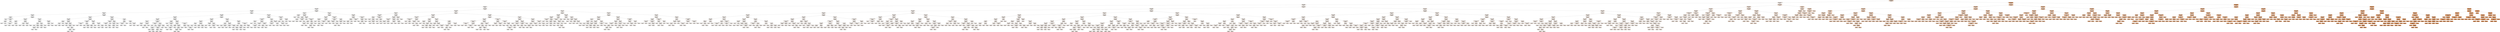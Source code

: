 digraph Tree {
node [shape=box, style="filled, rounded", color="black", fontname="helvetica"] ;
edge [fontname="helvetica"] ;
0 [label="BTC_low <= 26759.4\nsquared_error = 306821248.52\nsamples = 1126\nvalue = 18767.75", fillcolor="#f9e0ce"] ;
1 [label="BTC_open <= 13197.65\nsquared_error = 14905040.76\nsamples = 820\nvalue = 8722.24", fillcolor="#fdf4ee"] ;
0 -> 1 [labeldistance=2.5, labelangle=45, headlabel="True"] ;
2 [label="BTC_open <= 7587.2\nsquared_error = 6585689.07\nsamples = 757\nvalue = 7910.72", fillcolor="#fdf6f0"] ;
1 -> 2 ;
3 [label="BTC_open <= 5400.1\nsquared_error = 2112870.78\nsamples = 317\nvalue = 5329.04", fillcolor="#fefbf8"] ;
2 -> 3 ;
4 [label="BTC_open <= 4460.15\nsquared_error = 371258.78\nsamples = 168\nvalue = 4071.89", fillcolor="#fffdfc"] ;
3 -> 4 ;
5 [label="BTC_open <= 3735.8\nsquared_error = 58866.07\nsamples = 131\nvalue = 3772.86", fillcolor="#fffefd"] ;
4 -> 5 ;
6 [label="BTC_open <= 3517.45\nsquared_error = 13538.29\nsamples = 57\nvalue = 3538.32", fillcolor="#fffefe"] ;
5 -> 6 ;
7 [label="BTC_low <= 3247.45\nsquared_error = 6418.12\nsamples = 22\nvalue = 3415.59", fillcolor="#fffffe"] ;
6 -> 7 ;
8 [label="LTC <= 23.56\nsquared_error = 1083.25\nsamples = 4\nvalue = 3259.92", fillcolor="#ffffff"] ;
7 -> 8 ;
9 [label="squared_error = 0.0\nsamples = 1\nvalue = 3315.3", fillcolor="#ffffff"] ;
8 -> 9 ;
10 [label="mean_lock_size_ytes <= 1000879.28\nsquared_error = 81.5\nsamples = 3\nvalue = 3241.47", fillcolor="#ffffff"] ;
8 -> 10 ;
11 [label="DJI <= 11836.0\nsquared_error = 0.0\nsamples = 2\nvalue = 3247.85", fillcolor="#ffffff"] ;
10 -> 11 ;
12 [label="squared_error = 0.0\nsamples = 1\nvalue = 3247.8", fillcolor="#ffffff"] ;
11 -> 12 ;
13 [label="squared_error = -0.0\nsamples = 1\nvalue = 3247.9", fillcolor="#ffffff"] ;
11 -> 13 ;
14 [label="squared_error = -0.0\nsamples = 1\nvalue = 3228.7", fillcolor="#ffffff"] ;
10 -> 14 ;
15 [label="BTC_open <= 3450.9\nsquared_error = 1022.53\nsamples = 18\nvalue = 3450.18", fillcolor="#fffffe"] ;
7 -> 15 ;
16 [label="BTC_open <= 3418.45\nsquared_error = 231.22\nsamples = 8\nvalue = 3419.64", fillcolor="#fffffe"] ;
15 -> 16 ;
17 [label="DJI <= 25024.5\nsquared_error = 38.01\nsamples = 4\nvalue = 3406.12", fillcolor="#fffffe"] ;
16 -> 17 ;
18 [label="sum_lock_weight <= 467871104.0\nsquared_error = 12.6\nsamples = 2\nvalue = 3411.25", fillcolor="#fffffe"] ;
17 -> 18 ;
19 [label="squared_error = 0.0\nsamples = 1\nvalue = 3407.7", fillcolor="#fffffe"] ;
18 -> 19 ;
20 [label="squared_error = -0.0\nsamples = 1\nvalue = 3414.8", fillcolor="#fffffe"] ;
18 -> 20 ;
21 [label="ETH <= 111.89\nsquared_error = 10.89\nsamples = 2\nvalue = 3401.0", fillcolor="#fffffe"] ;
17 -> 21 ;
22 [label="squared_error = 0.0\nsamples = 1\nvalue = 3404.3", fillcolor="#fffffe"] ;
21 -> 22 ;
23 [label="squared_error = 0.0\nsamples = 1\nvalue = 3397.7", fillcolor="#fffffe"] ;
21 -> 23 ;
24 [label="GOLD <= 654.45\nsquared_error = 59.25\nsamples = 4\nvalue = 3433.15", fillcolor="#fffffe"] ;
16 -> 24 ;
25 [label="LTC <= 24.93\nsquared_error = 16.81\nsamples = 2\nvalue = 3426.3", fillcolor="#fffffe"] ;
24 -> 25 ;
26 [label="squared_error = 0.0\nsamples = 1\nvalue = 3422.2", fillcolor="#fffffe"] ;
25 -> 26 ;
27 [label="squared_error = -0.0\nsamples = 1\nvalue = 3430.4", fillcolor="#fffffe"] ;
25 -> 27 ;
28 [label="BTC_high <= 3467.9\nsquared_error = 7.84\nsamples = 2\nvalue = 3440.0", fillcolor="#fffffe"] ;
24 -> 28 ;
29 [label="squared_error = 0.0\nsamples = 1\nvalue = 3442.8", fillcolor="#fffffe"] ;
28 -> 29 ;
30 [label="squared_error = 0.0\nsamples = 1\nvalue = 3437.2", fillcolor="#fffffe"] ;
28 -> 30 ;
31 [label="BTC_open <= 3479.45\nsquared_error = 312.48\nsamples = 10\nvalue = 3474.61", fillcolor="#fffffe"] ;
15 -> 31 ;
32 [label="BTC_open <= 3464.6\nsquared_error = 13.03\nsamples = 7\nvalue = 3463.54", fillcolor="#fffffe"] ;
31 -> 32 ;
33 [label="DOGE <= 0.0\nsquared_error = 1.87\nsamples = 4\nvalue = 3460.6", fillcolor="#fffffe"] ;
32 -> 33 ;
34 [label="squared_error = 0.0\nsamples = 1\nvalue = 3462.8", fillcolor="#fffffe"] ;
33 -> 34 ;
35 [label="COPPER <= 2.79\nsquared_error = 0.34\nsamples = 3\nvalue = 3459.87", fillcolor="#fffffe"] ;
33 -> 35 ;
36 [label="BTC_high <= 3485.3\nsquared_error = 0.06\nsamples = 2\nvalue = 3460.25", fillcolor="#fffffe"] ;
35 -> 36 ;
37 [label="squared_error = 0.0\nsamples = 1\nvalue = 3460.0", fillcolor="#fffffe"] ;
36 -> 37 ;
38 [label="squared_error = 0.0\nsamples = 1\nvalue = 3460.5", fillcolor="#fffffe"] ;
36 -> 38 ;
39 [label="squared_error = 0.0\nsamples = 1\nvalue = 3459.1", fillcolor="#fffffe"] ;
35 -> 39 ;
40 [label="DOGE <= 0.0\nsquared_error = 0.98\nsamples = 3\nvalue = 3467.47", fillcolor="#fffffe"] ;
32 -> 40 ;
41 [label="SILVER <= 7.87\nsquared_error = 0.06\nsamples = 2\nvalue = 3468.15", fillcolor="#fffffe"] ;
40 -> 41 ;
42 [label="squared_error = 0.0\nsamples = 1\nvalue = 3467.9", fillcolor="#fffffe"] ;
41 -> 42 ;
43 [label="squared_error = -0.0\nsamples = 1\nvalue = 3468.4", fillcolor="#fffffe"] ;
41 -> 43 ;
44 [label="squared_error = -0.0\nsamples = 1\nvalue = 3466.1", fillcolor="#fffffe"] ;
40 -> 44 ;
45 [label="BTC_high <= 3649.3\nsquared_error = 58.56\nsamples = 3\nvalue = 3500.43", fillcolor="#fffefe"] ;
31 -> 45 ;
46 [label="SPX <= 1316.54\nsquared_error = 9.3\nsamples = 2\nvalue = 3505.55", fillcolor="#fffefe"] ;
45 -> 46 ;
47 [label="squared_error = 0.0\nsamples = 1\nvalue = 3502.5", fillcolor="#fffefe"] ;
46 -> 47 ;
48 [label="squared_error = -0.0\nsamples = 1\nvalue = 3508.6", fillcolor="#fffefe"] ;
46 -> 48 ;
49 [label="squared_error = 0.0\nsamples = 1\nvalue = 3490.2", fillcolor="#fffefe"] ;
45 -> 49 ;
50 [label="BTC_open <= 3621.55\nsquared_error = 2593.42\nsamples = 35\nvalue = 3615.47", fillcolor="#fffefe"] ;
6 -> 50 ;
51 [label="BTC_open <= 3577.2\nsquared_error = 648.68\nsamples = 21\nvalue = 3580.09", fillcolor="#fffefe"] ;
50 -> 51 ;
52 [label="BTC_open <= 3549.25\nsquared_error = 263.07\nsamples = 10\nvalue = 3557.82", fillcolor="#fffefe"] ;
51 -> 52 ;
53 [label="XRP <= 0.34\nsquared_error = 45.13\nsamples = 3\nvalue = 3535.03", fillcolor="#fffefe"] ;
52 -> 53 ;
54 [label="LTC <= 31.17\nsquared_error = 7.84\nsamples = 2\nvalue = 3539.5", fillcolor="#fffefe"] ;
53 -> 54 ;
55 [label="squared_error = 0.0\nsamples = 1\nvalue = 3542.3", fillcolor="#fffefe"] ;
54 -> 55 ;
56 [label="squared_error = 0.0\nsamples = 1\nvalue = 3536.7", fillcolor="#fffefe"] ;
54 -> 56 ;
57 [label="squared_error = -0.0\nsamples = 1\nvalue = 3526.1", fillcolor="#fffefe"] ;
53 -> 57 ;
58 [label="BTC_open <= 3564.15\nsquared_error = 38.58\nsamples = 7\nvalue = 3567.59", fillcolor="#fffefe"] ;
52 -> 58 ;
59 [label="BTC_low <= 3467.7\nsquared_error = 8.7\nsamples = 2\nvalue = 3558.55", fillcolor="#fffefe"] ;
58 -> 59 ;
60 [label="squared_error = 0.0\nsamples = 1\nvalue = 3555.6", fillcolor="#fffefe"] ;
59 -> 60 ;
61 [label="squared_error = -0.0\nsamples = 1\nvalue = 3561.5", fillcolor="#fffefe"] ;
59 -> 61 ;
62 [label="JP225 <= 20972.5\nsquared_error = 4.81\nsamples = 5\nvalue = 3571.2", fillcolor="#fffefe"] ;
58 -> 62 ;
63 [label="BTC_high <= 3582.9\nsquared_error = 1.73\nsamples = 4\nvalue = 3572.12", fillcolor="#fffefe"] ;
62 -> 63 ;
64 [label="squared_error = 0.0\nsamples = 1\nvalue = 3574.3", fillcolor="#fffefe"] ;
63 -> 64 ;
65 [label="LTC <= 32.61\nsquared_error = 0.21\nsamples = 3\nvalue = 3571.4", fillcolor="#fffefe"] ;
63 -> 65 ;
66 [label="ETH <= 117.11\nsquared_error = 0.04\nsamples = 2\nvalue = 3571.1", fillcolor="#fffefe"] ;
65 -> 66 ;
67 [label="squared_error = 0.0\nsamples = 1\nvalue = 3570.9", fillcolor="#fffefe"] ;
66 -> 67 ;
68 [label="squared_error = -0.0\nsamples = 1\nvalue = 3571.3", fillcolor="#fffefe"] ;
66 -> 68 ;
69 [label="squared_error = 0.0\nsamples = 1\nvalue = 3572.0", fillcolor="#fffefe"] ;
65 -> 69 ;
70 [label="squared_error = 0.0\nsamples = 1\nvalue = 3567.5", fillcolor="#fffefe"] ;
62 -> 70 ;
71 [label="BTC_open <= 3600.3\nsquared_error = 138.81\nsamples = 11\nvalue = 3600.33", fillcolor="#fffefe"] ;
51 -> 71 ;
72 [label="sum_lock_weight <= 455043792.0\nsquared_error = 32.96\nsamples = 5\nvalue = 3588.96", fillcolor="#fffefe"] ;
71 -> 72 ;
73 [label="addresses_active_count <= 549591.5\nsquared_error = 5.29\nsamples = 2\nvalue = 3594.9", fillcolor="#fffefe"] ;
72 -> 73 ;
74 [label="squared_error = 0.0\nsamples = 1\nvalue = 3597.2", fillcolor="#fffefe"] ;
73 -> 74 ;
75 [label="squared_error = 0.0\nsamples = 1\nvalue = 3592.6", fillcolor="#fffefe"] ;
73 -> 75 ;
76 [label="XRP <= 0.32\nsquared_error = 12.21\nsamples = 3\nvalue = 3585.0", fillcolor="#fffefe"] ;
72 -> 76 ;
77 [label="squared_error = 0.0\nsamples = 1\nvalue = 3580.1", fillcolor="#fffefe"] ;
76 -> 77 ;
78 [label="BTC_high <= 3768.5\nsquared_error = 0.3\nsamples = 2\nvalue = 3587.45", fillcolor="#fffefe"] ;
76 -> 78 ;
79 [label="squared_error = 0.0\nsamples = 1\nvalue = 3588.0", fillcolor="#fffefe"] ;
78 -> 79 ;
80 [label="squared_error = 0.0\nsamples = 1\nvalue = 3586.9", fillcolor="#fffefe"] ;
78 -> 80 ;
81 [label="BTC_open <= 3608.65\nsquared_error = 29.61\nsamples = 6\nvalue = 3609.8", fillcolor="#fffefe"] ;
71 -> 81 ;
82 [label="DJI <= 11975.0\nsquared_error = 0.6\nsamples = 3\nvalue = 3604.67", fillcolor="#fffefe"] ;
81 -> 82 ;
83 [label="DOGE <= 0.0\nsquared_error = 0.2\nsamples = 2\nvalue = 3605.15", fillcolor="#fffefe"] ;
82 -> 83 ;
84 [label="squared_error = 0.0\nsamples = 1\nvalue = 3604.7", fillcolor="#fffefe"] ;
83 -> 84 ;
85 [label="squared_error = 0.0\nsamples = 1\nvalue = 3605.6", fillcolor="#fffefe"] ;
83 -> 85 ;
86 [label="squared_error = -0.0\nsamples = 1\nvalue = 3603.7", fillcolor="#fffefe"] ;
82 -> 86 ;
87 [label="BTC_open <= 3614.05\nsquared_error = 5.91\nsamples = 3\nvalue = 3614.93", fillcolor="#fffefe"] ;
81 -> 87 ;
88 [label="squared_error = 0.0\nsamples = 1\nvalue = 3611.5", fillcolor="#fffefe"] ;
87 -> 88 ;
89 [label="LTC <= 37.87\nsquared_error = 0.02\nsamples = 2\nvalue = 3616.65", fillcolor="#fffefe"] ;
87 -> 89 ;
90 [label="squared_error = 0.0\nsamples = 1\nvalue = 3616.5", fillcolor="#fffefe"] ;
89 -> 90 ;
91 [label="squared_error = 0.0\nsamples = 1\nvalue = 3616.8", fillcolor="#fffefe"] ;
89 -> 91 ;
92 [label="BTC_open <= 3672.15\nsquared_error = 815.73\nsamples = 14\nvalue = 3668.54", fillcolor="#fffefe"] ;
50 -> 92 ;
93 [label="BTC_high <= 3669.4\nsquared_error = 264.08\nsamples = 8\nvalue = 3647.95", fillcolor="#fffefe"] ;
92 -> 93 ;
94 [label="mean_tx_size_usd <= 4892.84\nsquared_error = 17.15\nsamples = 4\nvalue = 3632.08", fillcolor="#fffefe"] ;
93 -> 94 ;
95 [label="difficulty <= 5972753645568.0\nsquared_error = 6.73\nsamples = 3\nvalue = 3630.07", fillcolor="#fffefe"] ;
94 -> 95 ;
96 [label="squared_error = 0.0\nsamples = 1\nvalue = 3626.4", fillcolor="#fffefe"] ;
95 -> 96 ;
97 [label="DOGE <= 0.0\nsquared_error = 0.01\nsamples = 2\nvalue = 3631.9", fillcolor="#fffefe"] ;
95 -> 97 ;
98 [label="squared_error = 0.0\nsamples = 1\nvalue = 3631.8", fillcolor="#fffefe"] ;
97 -> 98 ;
99 [label="squared_error = 0.0\nsamples = 1\nvalue = 3632.0", fillcolor="#fffefe"] ;
97 -> 99 ;
100 [label="squared_error = -0.0\nsamples = 1\nvalue = 3638.1", fillcolor="#fffefe"] ;
94 -> 100 ;
101 [label="DOGE <= 0.0\nsquared_error = 6.99\nsamples = 4\nvalue = 3663.82", fillcolor="#fffefe"] ;
93 -> 101 ;
102 [label="BTC_low <= 3644.15\nsquared_error = 1.58\nsamples = 3\nvalue = 3662.43", fillcolor="#fffefe"] ;
101 -> 102 ;
103 [label="ETH <= 122.18\nsquared_error = 0.02\nsamples = 2\nvalue = 3661.55", fillcolor="#fffefe"] ;
102 -> 103 ;
104 [label="squared_error = 0.0\nsamples = 1\nvalue = 3661.7", fillcolor="#fffefe"] ;
103 -> 104 ;
105 [label="squared_error = -0.0\nsamples = 1\nvalue = 3661.4", fillcolor="#fffefe"] ;
103 -> 105 ;
106 [label="squared_error = 0.0\nsamples = 1\nvalue = 3664.2", fillcolor="#fffefe"] ;
102 -> 106 ;
107 [label="squared_error = 0.0\nsamples = 1\nvalue = 3668.0", fillcolor="#fffefe"] ;
101 -> 107 ;
108 [label="ETH <= 129.06\nsquared_error = 231.94\nsamples = 6\nvalue = 3696.0", fillcolor="#fffefe"] ;
92 -> 108 ;
109 [label="DOGE <= 0.0\nsquared_error = 17.06\nsamples = 3\nvalue = 3681.3", fillcolor="#fffefe"] ;
108 -> 109 ;
110 [label="mean_lock_size_ytes <= 959202.72\nsquared_error = 0.36\nsamples = 2\nvalue = 3678.4", fillcolor="#fffefe"] ;
109 -> 110 ;
111 [label="squared_error = 0.0\nsamples = 1\nvalue = 3677.8", fillcolor="#fffefe"] ;
110 -> 111 ;
112 [label="squared_error = 0.0\nsamples = 1\nvalue = 3679.0", fillcolor="#fffefe"] ;
110 -> 112 ;
113 [label="squared_error = -0.0\nsamples = 1\nvalue = 3687.1", fillcolor="#fffefe"] ;
109 -> 113 ;
114 [label="DOGE <= 0.0\nsquared_error = 14.65\nsamples = 3\nvalue = 3710.7", fillcolor="#fffefd"] ;
108 -> 114 ;
115 [label="squared_error = 0.0\nsamples = 1\nvalue = 3715.9", fillcolor="#fffefd"] ;
114 -> 115 ;
116 [label="xfer_cnt <= 482437.0\nsquared_error = 1.69\nsamples = 2\nvalue = 3708.1", fillcolor="#fffefd"] ;
114 -> 116 ;
117 [label="squared_error = 0.0\nsamples = 1\nvalue = 3709.4", fillcolor="#fffefd"] ;
116 -> 117 ;
118 [label="squared_error = -0.0\nsamples = 1\nvalue = 3706.8", fillcolor="#fffefd"] ;
116 -> 118 ;
119 [label="BTC_open <= 4011.7\nsquared_error = 18768.7\nsamples = 74\nvalue = 3953.53", fillcolor="#fffefd"] ;
5 -> 119 ;
120 [label="BTC_open <= 3891.15\nsquared_error = 5385.83\nsamples = 55\nvalue = 3890.49", fillcolor="#fffefd"] ;
119 -> 120 ;
121 [label="BTC_open <= 3828.35\nsquared_error = 1392.38\nsamples = 29\nvalue = 3829.54", fillcolor="#fffefd"] ;
120 -> 121 ;
122 [label="BTC_open <= 3789.55\nsquared_error = 455.59\nsamples = 15\nvalue = 3798.11", fillcolor="#fffefd"] ;
121 -> 122 ;
123 [label="BTC_open <= 3767.1\nsquared_error = 122.48\nsamples = 5\nvalue = 3770.96", fillcolor="#fffefd"] ;
122 -> 123 ;
124 [label="SILVER <= 15.48\nsquared_error = 13.32\nsamples = 2\nvalue = 3758.85", fillcolor="#fffefd"] ;
123 -> 124 ;
125 [label="squared_error = 0.0\nsamples = 1\nvalue = 3762.5", fillcolor="#fffefd"] ;
124 -> 125 ;
126 [label="squared_error = 0.0\nsamples = 1\nvalue = 3755.2", fillcolor="#fffefd"] ;
124 -> 126 ;
127 [label="total_fees_usd <= 87699.05\nsquared_error = 32.31\nsamples = 3\nvalue = 3779.03", fillcolor="#fffefd"] ;
123 -> 127 ;
128 [label="LTC <= 35.24\nsquared_error = 7.02\nsamples = 2\nvalue = 3782.75", fillcolor="#fffefd"] ;
127 -> 128 ;
129 [label="squared_error = 0.0\nsamples = 1\nvalue = 3780.1", fillcolor="#fffefd"] ;
128 -> 129 ;
130 [label="squared_error = 0.0\nsamples = 1\nvalue = 3785.4", fillcolor="#fffefd"] ;
128 -> 130 ;
131 [label="squared_error = 0.0\nsamples = 1\nvalue = 3771.6", fillcolor="#fffefd"] ;
127 -> 131 ;
132 [label="mean_lock_size_ytes <= 893449.03\nsquared_error = 69.44\nsamples = 10\nvalue = 3811.68", fillcolor="#fffefd"] ;
122 -> 132 ;
133 [label="addresses_active_count <= 571847.5\nsquared_error = 20.25\nsamples = 2\nvalue = 3798.2", fillcolor="#fffefd"] ;
132 -> 133 ;
134 [label="squared_error = 0.0\nsamples = 1\nvalue = 3802.7", fillcolor="#fffefd"] ;
133 -> 134 ;
135 [label="squared_error = -0.0\nsamples = 1\nvalue = 3793.7", fillcolor="#fffefd"] ;
133 -> 135 ;
136 [label="LTC <= 47.58\nsquared_error = 24.95\nsamples = 8\nvalue = 3815.05", fillcolor="#fffefd"] ;
132 -> 136 ;
137 [label="BTC_open <= 3812.45\nsquared_error = 8.48\nsamples = 6\nvalue = 3812.57", fillcolor="#fffefd"] ;
136 -> 137 ;
138 [label="mean_tx_size_usd <= 4530.29\nsquared_error = 0.16\nsamples = 3\nvalue = 3809.73", fillcolor="#fffefd"] ;
137 -> 138 ;
139 [label="squared_error = 0.0\nsamples = 1\nvalue = 3810.3", fillcolor="#fffefd"] ;
138 -> 139 ;
140 [label="BTC_high <= 3861.6\nsquared_error = 0.0\nsamples = 2\nvalue = 3809.45", fillcolor="#fffefd"] ;
138 -> 140 ;
141 [label="squared_error = 0.0\nsamples = 1\nvalue = 3809.5", fillcolor="#fffefd"] ;
140 -> 141 ;
142 [label="squared_error = 0.0\nsamples = 1\nvalue = 3809.4", fillcolor="#fffefd"] ;
140 -> 142 ;
143 [label="sum_lock_weight <= 560463168.0\nsquared_error = 0.75\nsamples = 3\nvalue = 3815.4", fillcolor="#fffefd"] ;
137 -> 143 ;
144 [label="SILVER <= 15.59\nsquared_error = 0.04\nsamples = 2\nvalue = 3814.8", fillcolor="#fffefd"] ;
143 -> 144 ;
145 [label="squared_error = 0.0\nsamples = 1\nvalue = 3815.0", fillcolor="#fffefd"] ;
144 -> 145 ;
146 [label="squared_error = -0.0\nsamples = 1\nvalue = 3814.6", fillcolor="#fffefd"] ;
144 -> 146 ;
147 [label="squared_error = -0.0\nsamples = 1\nvalue = 3816.6", fillcolor="#fffefd"] ;
143 -> 147 ;
148 [label="XRP <= 0.31\nsquared_error = 0.36\nsamples = 2\nvalue = 3822.5", fillcolor="#fffefd"] ;
136 -> 148 ;
149 [label="squared_error = 0.0\nsamples = 1\nvalue = 3823.1", fillcolor="#fffefd"] ;
148 -> 149 ;
150 [label="squared_error = -0.0\nsamples = 1\nvalue = 3821.9", fillcolor="#fffefd"] ;
148 -> 150 ;
151 [label="BTC_open <= 3854.05\nsquared_error = 203.02\nsamples = 14\nvalue = 3863.22", fillcolor="#fffefd"] ;
121 -> 151 ;
152 [label="LTC <= 31.55\nsquared_error = 55.55\nsamples = 3\nvalue = 3840.53", fillcolor="#fffefd"] ;
151 -> 152 ;
153 [label="squared_error = 0.0\nsamples = 1\nvalue = 3850.9", fillcolor="#fffefd"] ;
152 -> 153 ;
154 [label="total_fees_usd <= 136133.59\nsquared_error = 2.72\nsamples = 2\nvalue = 3835.35", fillcolor="#fffefd"] ;
152 -> 154 ;
155 [label="squared_error = 0.0\nsamples = 1\nvalue = 3833.7", fillcolor="#fffefd"] ;
154 -> 155 ;
156 [label="squared_error = -0.0\nsamples = 1\nvalue = 3837.0", fillcolor="#fffefd"] ;
154 -> 156 ;
157 [label="BTC_open <= 3872.2\nsquared_error = 64.56\nsamples = 11\nvalue = 3869.41", fillcolor="#fffefd"] ;
151 -> 157 ;
158 [label="BTC_open <= 3864.1\nsquared_error = 14.77\nsamples = 7\nvalue = 3864.23", fillcolor="#fffefd"] ;
157 -> 158 ;
159 [label="DJI <= 25566.5\nsquared_error = 6.11\nsamples = 3\nvalue = 3860.6", fillcolor="#fffefd"] ;
158 -> 159 ;
160 [label="difficulty <= 5589134475264.0\nsquared_error = 0.49\nsamples = 2\nvalue = 3862.3", fillcolor="#fffefd"] ;
159 -> 160 ;
161 [label="squared_error = 0.0\nsamples = 1\nvalue = 3861.6", fillcolor="#fffefd"] ;
160 -> 161 ;
162 [label="squared_error = -0.0\nsamples = 1\nvalue = 3863.0", fillcolor="#fffefd"] ;
160 -> 162 ;
163 [label="squared_error = -0.0\nsamples = 1\nvalue = 3857.2", fillcolor="#fffefd"] ;
159 -> 163 ;
164 [label="BTC_open <= 3868.35\nsquared_error = 3.99\nsamples = 4\nvalue = 3866.95", fillcolor="#fffefd"] ;
158 -> 164 ;
165 [label="SILVER <= 14.77\nsquared_error = 0.33\nsamples = 3\nvalue = 3865.83", fillcolor="#fffefd"] ;
164 -> 165 ;
166 [label="BTC_low <= 3863.05\nsquared_error = 0.09\nsamples = 2\nvalue = 3866.2", fillcolor="#fffefd"] ;
165 -> 166 ;
167 [label="squared_error = 0.0\nsamples = 1\nvalue = 3865.9", fillcolor="#fffefd"] ;
166 -> 167 ;
168 [label="squared_error = 0.0\nsamples = 1\nvalue = 3866.5", fillcolor="#fffefd"] ;
166 -> 168 ;
169 [label="squared_error = -0.0\nsamples = 1\nvalue = 3865.1", fillcolor="#fffefd"] ;
165 -> 169 ;
170 [label="squared_error = -0.0\nsamples = 1\nvalue = 3870.3", fillcolor="#fffefd"] ;
164 -> 170 ;
171 [label="mean_lock_size_ytes <= 1076454.34\nsquared_error = 22.54\nsamples = 4\nvalue = 3878.48", fillcolor="#fffefd"] ;
157 -> 171 ;
172 [label="SILVER <= 15.34\nsquared_error = 4.88\nsamples = 3\nvalue = 3875.97", fillcolor="#fffefd"] ;
171 -> 172 ;
173 [label="squared_error = 0.0\nsamples = 1\nvalue = 3879.0", fillcolor="#fffefd"] ;
172 -> 173 ;
174 [label="addresses_active_count <= 648611.0\nsquared_error = 0.42\nsamples = 2\nvalue = 3874.45", fillcolor="#fffefd"] ;
172 -> 174 ;
175 [label="squared_error = 0.0\nsamples = 1\nvalue = 3873.8", fillcolor="#fffefd"] ;
174 -> 175 ;
176 [label="squared_error = 0.0\nsamples = 1\nvalue = 3875.1", fillcolor="#fffefd"] ;
174 -> 176 ;
177 [label="squared_error = 0.0\nsamples = 1\nvalue = 3886.0", fillcolor="#fffefd"] ;
171 -> 177 ;
178 [label="BTC_open <= 3951.3\nsquared_error = 1073.96\nsamples = 26\nvalue = 3958.48", fillcolor="#fffefd"] ;
120 -> 178 ;
179 [label="BTC_open <= 3930.75\nsquared_error = 286.99\nsamples = 11\nvalue = 3924.83", fillcolor="#fffefd"] ;
178 -> 179 ;
180 [label="BTC_open <= 3907.1\nsquared_error = 115.39\nsamples = 6\nvalue = 3911.33", fillcolor="#fffefd"] ;
179 -> 180 ;
181 [label="DOGE <= 0.0\nsquared_error = 0.81\nsamples = 2\nvalue = 3896.9", fillcolor="#fffefd"] ;
180 -> 181 ;
182 [label="squared_error = 0.0\nsamples = 1\nvalue = 3896.0", fillcolor="#fffefd"] ;
181 -> 182 ;
183 [label="squared_error = 0.0\nsamples = 1\nvalue = 3897.8", fillcolor="#fffefd"] ;
181 -> 183 ;
184 [label="BTC_open <= 3917.75\nsquared_error = 16.44\nsamples = 4\nvalue = 3918.55", fillcolor="#fffefd"] ;
180 -> 184 ;
185 [label="SPX <= 2784.0\nsquared_error = 0.2\nsamples = 2\nvalue = 3914.75", fillcolor="#fffefd"] ;
184 -> 185 ;
186 [label="squared_error = 0.0\nsamples = 1\nvalue = 3915.2", fillcolor="#fffefd"] ;
185 -> 186 ;
187 [label="squared_error = 0.0\nsamples = 1\nvalue = 3914.3", fillcolor="#fffefd"] ;
185 -> 187 ;
188 [label="XRP <= 0.35\nsquared_error = 3.8\nsamples = 2\nvalue = 3922.35", fillcolor="#fffefd"] ;
184 -> 188 ;
189 [label="squared_error = 0.0\nsamples = 1\nvalue = 3924.3", fillcolor="#fffefd"] ;
188 -> 189 ;
190 [label="squared_error = -0.0\nsamples = 1\nvalue = 3920.4", fillcolor="#fffefd"] ;
188 -> 190 ;
191 [label="BTC_open <= 3940.1\nsquared_error = 12.21\nsamples = 5\nvalue = 3941.02", fillcolor="#fffefd"] ;
179 -> 191 ;
192 [label="BTC_open <= 3937.25\nsquared_error = 0.04\nsamples = 2\nvalue = 3936.8", fillcolor="#fffefd"] ;
191 -> 192 ;
193 [label="squared_error = 0.0\nsamples = 1\nvalue = 3937.0", fillcolor="#fffefd"] ;
192 -> 193 ;
194 [label="squared_error = -0.0\nsamples = 1\nvalue = 3936.6", fillcolor="#fffefd"] ;
192 -> 194 ;
195 [label="SILVER <= 15.03\nsquared_error = 0.54\nsamples = 3\nvalue = 3943.83", fillcolor="#fffefd"] ;
191 -> 195 ;
196 [label="total_fees_usd <= 84795.66\nsquared_error = 0.0\nsamples = 2\nvalue = 3944.35", fillcolor="#fffefd"] ;
195 -> 196 ;
197 [label="squared_error = 0.0\nsamples = 1\nvalue = 3944.3", fillcolor="#fffefd"] ;
196 -> 197 ;
198 [label="squared_error = -0.0\nsamples = 1\nvalue = 3944.4", fillcolor="#fffefd"] ;
196 -> 198 ;
199 [label="squared_error = 0.0\nsamples = 1\nvalue = 3942.8", fillcolor="#fffefd"] ;
195 -> 199 ;
200 [label="BTC_open <= 3984.0\nsquared_error = 211.46\nsamples = 15\nvalue = 3983.16", fillcolor="#fffdfd"] ;
178 -> 200 ;
201 [label="SPX <= 1292.48\nsquared_error = 64.59\nsamples = 8\nvalue = 3971.65", fillcolor="#fffefd"] ;
200 -> 201 ;
202 [label="LTC <= 31.19\nsquared_error = 8.93\nsamples = 3\nvalue = 3962.7", fillcolor="#fffefd"] ;
201 -> 202 ;
203 [label="squared_error = 0.0\nsamples = 1\nvalue = 3958.5", fillcolor="#fffefd"] ;
202 -> 203 ;
204 [label="BTC_high <= 4094.85\nsquared_error = 0.16\nsamples = 2\nvalue = 3964.8", fillcolor="#fffefd"] ;
202 -> 204 ;
205 [label="squared_error = 0.0\nsamples = 1\nvalue = 3964.4", fillcolor="#fffefd"] ;
204 -> 205 ;
206 [label="squared_error = -0.0\nsamples = 1\nvalue = 3965.2", fillcolor="#fffefd"] ;
204 -> 206 ;
207 [label="xfer_cnt <= 645383.0\nsquared_error = 21.09\nsamples = 5\nvalue = 3977.02", fillcolor="#fffdfd"] ;
201 -> 207 ;
208 [label="mean_tx_size_usd <= 4590.72\nsquared_error = 0.49\nsamples = 2\nvalue = 3971.7", fillcolor="#fffefd"] ;
207 -> 208 ;
209 [label="squared_error = 0.0\nsamples = 1\nvalue = 3972.4", fillcolor="#fffefd"] ;
208 -> 209 ;
210 [label="squared_error = 0.0\nsamples = 1\nvalue = 3971.0", fillcolor="#fffefd"] ;
208 -> 210 ;
211 [label="BTC_open <= 3980.2\nsquared_error = 3.38\nsamples = 3\nvalue = 3980.57", fillcolor="#fffdfd"] ;
207 -> 211 ;
212 [label="squared_error = 0.0\nsamples = 1\nvalue = 3978.0", fillcolor="#fffdfd"] ;
211 -> 212 ;
213 [label="JP225 <= 21375.0\nsquared_error = 0.12\nsamples = 2\nvalue = 3981.85", fillcolor="#fffdfd"] ;
211 -> 213 ;
214 [label="squared_error = 0.0\nsamples = 1\nvalue = 3982.2", fillcolor="#fffdfd"] ;
213 -> 214 ;
215 [label="squared_error = -0.0\nsamples = 1\nvalue = 3981.5", fillcolor="#fffdfd"] ;
213 -> 215 ;
216 [label="BTC_open <= 3998.7\nsquared_error = 54.86\nsamples = 7\nvalue = 3996.31", fillcolor="#fffdfd"] ;
200 -> 216 ;
217 [label="ETH <= 135.89\nsquared_error = 9.69\nsamples = 4\nvalue = 3990.3", fillcolor="#fffdfd"] ;
216 -> 217 ;
218 [label="squared_error = 0.0\nsamples = 1\nvalue = 3994.7", fillcolor="#fffdfd"] ;
217 -> 218 ;
219 [label="XRP <= 0.34\nsquared_error = 4.31\nsamples = 3\nvalue = 3988.83", fillcolor="#fffdfd"] ;
217 -> 219 ;
220 [label="xfer_cnt <= 613508.5\nsquared_error = 0.01\nsamples = 2\nvalue = 3990.3", fillcolor="#fffdfd"] ;
219 -> 220 ;
221 [label="squared_error = 0.0\nsamples = 1\nvalue = 3990.4", fillcolor="#fffdfd"] ;
220 -> 221 ;
222 [label="squared_error = -0.0\nsamples = 1\nvalue = 3990.2", fillcolor="#fffdfd"] ;
220 -> 222 ;
223 [label="squared_error = 0.0\nsamples = 1\nvalue = 3985.9", fillcolor="#fffdfd"] ;
219 -> 223 ;
224 [label="addresses_active_count <= 559114.5\nsquared_error = 2.56\nsamples = 3\nvalue = 4004.33", fillcolor="#fffdfd"] ;
216 -> 224 ;
225 [label="squared_error = 0.0\nsamples = 1\nvalue = 4006.4", fillcolor="#fffdfd"] ;
224 -> 225 ;
226 [label="COPPER <= 1.32\nsquared_error = 0.64\nsamples = 2\nvalue = 4003.3", fillcolor="#fffdfd"] ;
224 -> 226 ;
227 [label="squared_error = 0.0\nsamples = 1\nvalue = 4002.5", fillcolor="#fffdfd"] ;
226 -> 227 ;
228 [label="squared_error = -0.0\nsamples = 1\nvalue = 4004.1", fillcolor="#fffdfd"] ;
226 -> 228 ;
229 [label="BTC_open <= 4230.85\nsquared_error = 12714.99\nsamples = 19\nvalue = 4135.99", fillcolor="#fffdfc"] ;
119 -> 229 ;
230 [label="BTC_open <= 4088.75\nsquared_error = 2819.57\nsamples = 15\nvalue = 4084.53", fillcolor="#fffdfc"] ;
229 -> 230 ;
231 [label="mean_hash_rate <= 38536342.0\nsquared_error = 338.94\nsamples = 8\nvalue = 4041.19", fillcolor="#fffdfc"] ;
230 -> 231 ;
232 [label="SILVER <= 14.45\nsquared_error = 47.61\nsamples = 2\nvalue = 4069.1", fillcolor="#fffdfc"] ;
231 -> 232 ;
233 [label="squared_error = 0.0\nsamples = 1\nvalue = 4062.2", fillcolor="#fffdfc"] ;
232 -> 233 ;
234 [label="squared_error = -0.0\nsamples = 1\nvalue = 4076.0", fillcolor="#fffdfc"] ;
232 -> 234 ;
235 [label="BTC_open <= 4032.2\nsquared_error = 89.78\nsamples = 6\nvalue = 4031.88", fillcolor="#fffdfc"] ;
231 -> 235 ;
236 [label="mean_tx_size_usd <= 4554.24\nsquared_error = 17.45\nsamples = 3\nvalue = 4022.9", fillcolor="#fffdfc"] ;
235 -> 236 ;
237 [label="difficulty <= 5742844182528.0\nsquared_error = 0.06\nsamples = 2\nvalue = 4025.85", fillcolor="#fffdfc"] ;
236 -> 237 ;
238 [label="squared_error = 0.0\nsamples = 1\nvalue = 4026.1", fillcolor="#fffdfc"] ;
237 -> 238 ;
239 [label="squared_error = 0.0\nsamples = 1\nvalue = 4025.6", fillcolor="#fffdfc"] ;
237 -> 239 ;
240 [label="squared_error = 0.0\nsamples = 1\nvalue = 4017.0", fillcolor="#fffdfd"] ;
236 -> 240 ;
241 [label="difficulty <= 6516284325888.0\nsquared_error = 0.72\nsamples = 3\nvalue = 4040.87", fillcolor="#fffdfc"] ;
235 -> 241 ;
242 [label="DOGE <= 0.0\nsquared_error = 0.06\nsamples = 2\nvalue = 4041.45", fillcolor="#fffdfc"] ;
241 -> 242 ;
243 [label="squared_error = 0.0\nsamples = 1\nvalue = 4041.2", fillcolor="#fffdfc"] ;
242 -> 243 ;
244 [label="squared_error = 0.0\nsamples = 1\nvalue = 4041.7", fillcolor="#fffdfc"] ;
242 -> 244 ;
245 [label="squared_error = -0.0\nsamples = 1\nvalue = 4039.7", fillcolor="#fffdfc"] ;
241 -> 245 ;
246 [label="XRP <= 0.33\nsquared_error = 1054.7\nsamples = 7\nvalue = 4134.06", fillcolor="#fffdfc"] ;
230 -> 246 ;
247 [label="XRP <= 0.31\nsquared_error = 57.2\nsamples = 4\nvalue = 4109.18", fillcolor="#fffdfc"] ;
246 -> 247 ;
248 [label="total_fees_usd <= 145068.15\nsquared_error = 18.49\nsamples = 2\nvalue = 4116.1", fillcolor="#fffdfc"] ;
247 -> 248 ;
249 [label="squared_error = 0.0\nsamples = 1\nvalue = 4120.4", fillcolor="#fffdfc"] ;
248 -> 249 ;
250 [label="squared_error = -0.0\nsamples = 1\nvalue = 4111.8", fillcolor="#fffdfc"] ;
248 -> 250 ;
251 [label="XRP <= 0.31\nsquared_error = 0.0\nsamples = 2\nvalue = 4102.25", fillcolor="#fffdfc"] ;
247 -> 251 ;
252 [label="squared_error = 0.0\nsamples = 1\nvalue = 4102.2", fillcolor="#fffdfc"] ;
251 -> 252 ;
253 [label="squared_error = 0.0\nsamples = 1\nvalue = 4102.3", fillcolor="#fffdfc"] ;
251 -> 253 ;
254 [label="BTC_open <= 4178.25\nsquared_error = 458.55\nsamples = 3\nvalue = 4167.23", fillcolor="#fffdfc"] ;
246 -> 254 ;
255 [label="BTC_open <= 4152.7\nsquared_error = 58.52\nsamples = 2\nvalue = 4152.75", fillcolor="#fffdfc"] ;
254 -> 255 ;
256 [label="squared_error = 0.0\nsamples = 1\nvalue = 4145.1", fillcolor="#fffdfc"] ;
255 -> 256 ;
257 [label="squared_error = 0.0\nsamples = 1\nvalue = 4160.4", fillcolor="#fffdfc"] ;
255 -> 257 ;
258 [label="squared_error = -0.0\nsamples = 1\nvalue = 4196.2", fillcolor="#fffdfc"] ;
254 -> 258 ;
259 [label="total_fees_usd <= 157651.53\nsquared_error = 2647.8\nsamples = 4\nvalue = 4328.98", fillcolor="#fffdfc"] ;
229 -> 259 ;
260 [label="SPX <= 1316.28\nsquared_error = 441.0\nsamples = 2\nvalue = 4377.0", fillcolor="#fffdfb"] ;
259 -> 260 ;
261 [label="squared_error = 0.0\nsamples = 1\nvalue = 4398.0", fillcolor="#fffdfb"] ;
260 -> 261 ;
262 [label="squared_error = 0.0\nsamples = 1\nvalue = 4356.0", fillcolor="#fffdfb"] ;
260 -> 262 ;
263 [label="JP225 <= 22300.0\nsquared_error = 241.8\nsamples = 2\nvalue = 4280.95", fillcolor="#fffdfc"] ;
259 -> 263 ;
264 [label="squared_error = 0.0\nsamples = 1\nvalue = 4265.4", fillcolor="#fffdfc"] ;
263 -> 264 ;
265 [label="squared_error = 0.0\nsamples = 1\nvalue = 4296.5", fillcolor="#fffdfc"] ;
263 -> 265 ;
266 [label="BTC_open <= 5094.65\nsquared_error = 39804.16\nsamples = 37\nvalue = 5130.62", fillcolor="#fefbf9"] ;
4 -> 266 ;
267 [label="xfer_cnt <= 615572.0\nsquared_error = 24757.41\nsamples = 14\nvalue = 4917.91", fillcolor="#fefcfa"] ;
266 -> 267 ;
268 [label="SPX <= 1324.96\nsquared_error = 3254.7\nsamples = 2\nvalue = 4581.65", fillcolor="#fefcfb"] ;
267 -> 268 ;
269 [label="squared_error = 0.0\nsamples = 1\nvalue = 4638.7", fillcolor="#fefcfb"] ;
268 -> 269 ;
270 [label="squared_error = 0.0\nsamples = 1\nvalue = 4524.6", fillcolor="#fefcfb"] ;
268 -> 270 ;
271 [label="BTC_open <= 4935.6\nsquared_error = 6354.65\nsamples = 12\nvalue = 4973.96", fillcolor="#fefbf9"] ;
267 -> 271 ;
272 [label="XRP <= 0.35\nsquared_error = 818.16\nsamples = 4\nvalue = 4867.88", fillcolor="#fefcfa"] ;
271 -> 272 ;
273 [label="SPX <= 2792.21\nsquared_error = 277.22\nsamples = 2\nvalue = 4842.65", fillcolor="#fefcfa"] ;
272 -> 273 ;
274 [label="squared_error = 0.0\nsamples = 1\nvalue = 4826.0", fillcolor="#fefcfa"] ;
273 -> 274 ;
275 [label="squared_error = 0.0\nsamples = 1\nvalue = 4859.3", fillcolor="#fefcfa"] ;
273 -> 275 ;
276 [label="difficulty <= 6516284325888.0\nsquared_error = 86.49\nsamples = 2\nvalue = 4893.1", fillcolor="#fefcfa"] ;
272 -> 276 ;
277 [label="squared_error = 0.0\nsamples = 1\nvalue = 4902.4", fillcolor="#fefcfa"] ;
276 -> 277 ;
278 [label="squared_error = -0.0\nsamples = 1\nvalue = 4883.8", fillcolor="#fefcfa"] ;
276 -> 278 ;
279 [label="BTC_open <= 4989.35\nsquared_error = 682.64\nsamples = 8\nvalue = 5027.0", fillcolor="#fefbf9"] ;
271 -> 279 ;
280 [label="squared_error = 0.0\nsamples = 1\nvalue = 4968.7", fillcolor="#fefcfa"] ;
279 -> 280 ;
281 [label="addresses_active_count <= 650503.0\nsquared_error = 225.24\nsamples = 7\nvalue = 5035.33", fillcolor="#fefbf9"] ;
279 -> 281 ;
282 [label="LTC <= 87.44\nsquared_error = 11.24\nsamples = 3\nvalue = 5050.73", fillcolor="#fefbf9"] ;
281 -> 282 ;
283 [label="BTC_high <= 5123.45\nsquared_error = 1.44\nsamples = 2\nvalue = 5053.0", fillcolor="#fefbf9"] ;
282 -> 283 ;
284 [label="squared_error = 0.0\nsamples = 1\nvalue = 5054.2", fillcolor="#fefbf9"] ;
283 -> 284 ;
285 [label="squared_error = -0.0\nsamples = 1\nvalue = 5051.8", fillcolor="#fefbf9"] ;
283 -> 285 ;
286 [label="squared_error = -0.0\nsamples = 1\nvalue = 5046.2", fillcolor="#fefbf9"] ;
282 -> 286 ;
287 [label="DOGE <= 0.0\nsquared_error = 74.27\nsamples = 4\nvalue = 5023.77", fillcolor="#fefbf9"] ;
281 -> 287 ;
288 [label="SPX <= 2907.23\nsquared_error = 17.13\nsamples = 3\nvalue = 5028.3", fillcolor="#fefbf9"] ;
287 -> 288 ;
289 [label="ETH <= 140.85\nsquared_error = 1.32\nsamples = 2\nvalue = 5031.15", fillcolor="#fefbf9"] ;
288 -> 289 ;
290 [label="squared_error = 0.0\nsamples = 1\nvalue = 5030.0", fillcolor="#fefbf9"] ;
289 -> 290 ;
291 [label="squared_error = 0.0\nsamples = 1\nvalue = 5032.3", fillcolor="#fefbf9"] ;
289 -> 291 ;
292 [label="squared_error = 0.0\nsamples = 1\nvalue = 5022.6", fillcolor="#fefbf9"] ;
288 -> 292 ;
293 [label="squared_error = -0.0\nsamples = 1\nvalue = 5010.2", fillcolor="#fefbf9"] ;
287 -> 293 ;
294 [label="BTC_open <= 5277.95\nsquared_error = 4659.45\nsamples = 23\nvalue = 5260.1", fillcolor="#fefbf9"] ;
266 -> 294 ;
295 [label="BTC_open <= 5222.3\nsquared_error = 1687.1\nsamples = 14\nvalue = 5214.59", fillcolor="#fefbf9"] ;
294 -> 295 ;
296 [label="BTC_open <= 5165.95\nsquared_error = 597.87\nsamples = 7\nvalue = 5178.26", fillcolor="#fefbf9"] ;
295 -> 296 ;
297 [label="GOLD <= 1302.6\nsquared_error = 139.24\nsamples = 2\nvalue = 5146.6", fillcolor="#fefbf9"] ;
296 -> 297 ;
298 [label="squared_error = 0.0\nsamples = 1\nvalue = 5134.8", fillcolor="#fefbf9"] ;
297 -> 298 ;
299 [label="squared_error = -0.0\nsamples = 1\nvalue = 5158.4", fillcolor="#fefbf9"] ;
297 -> 299 ;
300 [label="xfer_cnt <= 788863.0\nsquared_error = 220.11\nsamples = 5\nvalue = 5190.92", fillcolor="#fefbf9"] ;
296 -> 300 ;
301 [label="addresses_active_count <= 756920.0\nsquared_error = 15.48\nsamples = 3\nvalue = 5179.07", fillcolor="#fefbf9"] ;
300 -> 301 ;
302 [label="XRP <= 0.24\nsquared_error = 0.81\nsamples = 2\nvalue = 5181.8", fillcolor="#fefbf9"] ;
301 -> 302 ;
303 [label="squared_error = 0.0\nsamples = 1\nvalue = 5182.7", fillcolor="#fefbf9"] ;
302 -> 303 ;
304 [label="squared_error = 0.0\nsamples = 1\nvalue = 5180.9", fillcolor="#fefbf9"] ;
302 -> 304 ;
305 [label="squared_error = 0.0\nsamples = 1\nvalue = 5173.6", fillcolor="#fefbf9"] ;
301 -> 305 ;
306 [label="DJI <= 26541.5\nsquared_error = 0.16\nsamples = 2\nvalue = 5208.7", fillcolor="#fefbf9"] ;
300 -> 306 ;
307 [label="squared_error = 0.0\nsamples = 1\nvalue = 5209.1", fillcolor="#fefbf9"] ;
306 -> 307 ;
308 [label="squared_error = -0.0\nsamples = 1\nvalue = 5208.3", fillcolor="#fefbf9"] ;
306 -> 308 ;
309 [label="mean_hash_rate <= 46259478.0\nsquared_error = 136.79\nsamples = 7\nvalue = 5250.91", fillcolor="#fefbf9"] ;
295 -> 309 ;
310 [label="mean_lock_size_ytes <= 1274552.44\nsquared_error = 14.94\nsamples = 4\nvalue = 5241.18", fillcolor="#fefbf9"] ;
309 -> 310 ;
311 [label="total_fees_usd <= 348690.91\nsquared_error = 2.98\nsamples = 3\nvalue = 5243.23", fillcolor="#fefbf9"] ;
310 -> 311 ;
312 [label="squared_error = 0.0\nsamples = 1\nvalue = 5241.0", fillcolor="#fefbf9"] ;
311 -> 312 ;
313 [label="ETH <= 172.98\nsquared_error = 0.72\nsamples = 2\nvalue = 5244.35", fillcolor="#fefbf9"] ;
311 -> 313 ;
314 [label="squared_error = 0.0\nsamples = 1\nvalue = 5243.5", fillcolor="#fefbf9"] ;
313 -> 314 ;
315 [label="squared_error = -0.0\nsamples = 1\nvalue = 5245.2", fillcolor="#fefbf9"] ;
313 -> 315 ;
316 [label="squared_error = 0.0\nsamples = 1\nvalue = 5235.0", fillcolor="#fefbf9"] ;
310 -> 316 ;
317 [label="DJI <= 9990.5\nsquared_error = 4.16\nsamples = 3\nvalue = 5263.9", fillcolor="#fefbf9"] ;
309 -> 317 ;
318 [label="BTC_low <= 5213.25\nsquared_error = 0.36\nsamples = 2\nvalue = 5265.3", fillcolor="#fefbf9"] ;
317 -> 318 ;
319 [label="squared_error = 0.0\nsamples = 1\nvalue = 5264.7", fillcolor="#fefbf9"] ;
318 -> 319 ;
320 [label="squared_error = 0.0\nsamples = 1\nvalue = 5265.9", fillcolor="#fefbf9"] ;
318 -> 320 ;
321 [label="squared_error = 0.0\nsamples = 1\nvalue = 5261.1", fillcolor="#fefbf9"] ;
317 -> 321 ;
322 [label="BTC_open <= 5333.8\nsquared_error = 1049.64\nsamples = 9\nvalue = 5330.89", fillcolor="#fefbf8"] ;
294 -> 322 ;
323 [label="GOLD <= 1282.85\nsquared_error = 104.49\nsamples = 5\nvalue = 5303.88", fillcolor="#fefbf8"] ;
322 -> 323 ;
324 [label="DOGE <= 0.0\nsquared_error = 25.34\nsamples = 3\nvalue = 5296.93", fillcolor="#fefbf8"] ;
323 -> 324 ;
325 [label="DJI <= 13274.0\nsquared_error = 4.0\nsamples = 2\nvalue = 5300.3", fillcolor="#fefbf8"] ;
324 -> 325 ;
326 [label="squared_error = 0.0\nsamples = 1\nvalue = 5298.3", fillcolor="#fefbf8"] ;
325 -> 326 ;
327 [label="squared_error = 0.0\nsamples = 1\nvalue = 5302.3", fillcolor="#fefbf8"] ;
325 -> 327 ;
328 [label="squared_error = -0.0\nsamples = 1\nvalue = 5290.2", fillcolor="#fefbf8"] ;
324 -> 328 ;
329 [label="mean_lock_size_ytes <= 1163616.19\nsquared_error = 42.25\nsamples = 2\nvalue = 5314.3", fillcolor="#fefbf8"] ;
323 -> 329 ;
330 [label="squared_error = 0.0\nsamples = 1\nvalue = 5320.8", fillcolor="#fefbf8"] ;
329 -> 330 ;
331 [label="squared_error = 0.0\nsamples = 1\nvalue = 5307.8", fillcolor="#fefbf8"] ;
329 -> 331 ;
332 [label="sum_lock_weight <= 567894160.0\nsquared_error = 179.42\nsamples = 4\nvalue = 5364.65", fillcolor="#fefbf8"] ;
322 -> 332 ;
333 [label="BTC_low <= 5273.7\nsquared_error = 69.36\nsamples = 3\nvalue = 5358.13", fillcolor="#fefbf8"] ;
332 -> 333 ;
334 [label="SPX <= 2397.76\nsquared_error = 6.0\nsamples = 2\nvalue = 5363.85", fillcolor="#fefbf8"] ;
333 -> 334 ;
335 [label="squared_error = 0.0\nsamples = 1\nvalue = 5366.3", fillcolor="#fefbf8"] ;
334 -> 335 ;
336 [label="squared_error = -0.0\nsamples = 1\nvalue = 5361.4", fillcolor="#fefbf8"] ;
334 -> 336 ;
337 [label="squared_error = -0.0\nsamples = 1\nvalue = 5346.7", fillcolor="#fefbf8"] ;
333 -> 337 ;
338 [label="squared_error = -0.0\nsamples = 1\nvalue = 5384.2", fillcolor="#fefbf8"] ;
332 -> 338 ;
339 [label="BTC_open <= 6758.8\nsquared_error = 285438.48\nsamples = 149\nvalue = 6746.5", fillcolor="#fef8f4"] ;
3 -> 339 ;
340 [label="BTC_open <= 6081.05\nsquared_error = 124035.09\nsamples = 78\nvalue = 6320.07", fillcolor="#fef9f5"] ;
339 -> 340 ;
341 [label="BTC_open <= 5691.95\nsquared_error = 22829.77\nsamples = 17\nvalue = 5714.88", fillcolor="#fefaf7"] ;
340 -> 341 ;
342 [label="total_fees_usd <= 368004.69\nsquared_error = 6779.29\nsamples = 7\nvalue = 5560.23", fillcolor="#fefaf8"] ;
341 -> 342 ;
343 [label="DOGE <= 0.0\nsquared_error = 725.24\nsamples = 4\nvalue = 5625.15", fillcolor="#fefaf7"] ;
342 -> 343 ;
344 [label="squared_error = 0.0\nsamples = 1\nvalue = 5584.3", fillcolor="#fefaf8"] ;
343 -> 344 ;
345 [label="DOGE <= 0.0\nsquared_error = 225.34\nsamples = 3\nvalue = 5638.77", fillcolor="#fefaf7"] ;
343 -> 345 ;
346 [label="squared_error = 0.0\nsamples = 1\nvalue = 5658.3", fillcolor="#fefaf7"] ;
345 -> 346 ;
347 [label="BTC_open <= 5628.6\nsquared_error = 51.84\nsamples = 2\nvalue = 5629.0", fillcolor="#fefaf7"] ;
345 -> 347 ;
348 [label="squared_error = 0.0\nsamples = 1\nvalue = 5621.8", fillcolor="#fefaf7"] ;
347 -> 348 ;
349 [label="squared_error = 0.0\nsamples = 1\nvalue = 5636.2", fillcolor="#fefaf7"] ;
347 -> 349 ;
350 [label="addresses_active_count <= 777664.5\nsquared_error = 1738.68\nsamples = 3\nvalue = 5473.67", fillcolor="#fefaf8"] ;
342 -> 350 ;
351 [label="squared_error = 0.0\nsamples = 1\nvalue = 5415.6", fillcolor="#fefbf8"] ;
350 -> 351 ;
352 [label="LTC <= 76.02\nsquared_error = 79.21\nsamples = 2\nvalue = 5502.7", fillcolor="#fefaf8"] ;
350 -> 352 ;
353 [label="squared_error = 0.0\nsamples = 1\nvalue = 5511.6", fillcolor="#fefaf8"] ;
352 -> 353 ;
354 [label="squared_error = -0.0\nsamples = 1\nvalue = 5493.8", fillcolor="#fefaf8"] ;
352 -> 354 ;
355 [label="BTC_low <= 5835.8\nsquared_error = 5605.1\nsamples = 10\nvalue = 5823.13", fillcolor="#fefaf7"] ;
341 -> 355 ;
356 [label="BTC_open <= 5798.55\nsquared_error = 2088.71\nsamples = 8\nvalue = 5793.82", fillcolor="#fefaf7"] ;
355 -> 356 ;
357 [label="mean_tx_size_usd <= 5644.12\nsquared_error = 471.34\nsamples = 4\nvalue = 5751.42", fillcolor="#fefaf7"] ;
356 -> 357 ;
358 [label="BTC_low <= 5617.75\nsquared_error = 16.4\nsamples = 2\nvalue = 5770.85", fillcolor="#fefaf7"] ;
357 -> 358 ;
359 [label="squared_error = 0.0\nsamples = 1\nvalue = 5766.8", fillcolor="#fefaf7"] ;
358 -> 359 ;
360 [label="squared_error = -0.0\nsamples = 1\nvalue = 5774.9", fillcolor="#fefaf7"] ;
358 -> 360 ;
361 [label="LTC <= 58.76\nsquared_error = 171.61\nsamples = 2\nvalue = 5732.0", fillcolor="#fefaf7"] ;
357 -> 361 ;
362 [label="squared_error = 0.0\nsamples = 1\nvalue = 5718.9", fillcolor="#fefaf7"] ;
361 -> 362 ;
363 [label="squared_error = -0.0\nsamples = 1\nvalue = 5745.1", fillcolor="#fefaf7"] ;
361 -> 363 ;
364 [label="BTC_open <= 5840.1\nsquared_error = 110.56\nsamples = 4\nvalue = 5836.22", fillcolor="#fefaf7"] ;
356 -> 364 ;
365 [label="xfer_cnt <= 673743.5\nsquared_error = 19.36\nsamples = 2\nvalue = 5826.5", fillcolor="#fefaf7"] ;
364 -> 365 ;
366 [label="squared_error = 0.0\nsamples = 1\nvalue = 5822.1", fillcolor="#fefaf7"] ;
365 -> 366 ;
367 [label="squared_error = 0.0\nsamples = 1\nvalue = 5830.9", fillcolor="#fefaf7"] ;
365 -> 367 ;
368 [label="GOLD <= 1248.2\nsquared_error = 12.6\nsamples = 2\nvalue = 5845.95", fillcolor="#fefaf7"] ;
364 -> 368 ;
369 [label="squared_error = 0.0\nsamples = 1\nvalue = 5842.4", fillcolor="#fefaf7"] ;
368 -> 369 ;
370 [label="squared_error = -0.0\nsamples = 1\nvalue = 5849.5", fillcolor="#fefaf7"] ;
368 -> 370 ;
371 [label="xfer_cnt <= 748742.0\nsquared_error = 2495.0\nsamples = 2\nvalue = 5940.35", fillcolor="#fefaf6"] ;
355 -> 371 ;
372 [label="squared_error = 0.0\nsamples = 1\nvalue = 5890.4", fillcolor="#fefaf7"] ;
371 -> 372 ;
373 [label="squared_error = -0.0\nsamples = 1\nvalue = 5990.3", fillcolor="#fef9f6"] ;
371 -> 373 ;
374 [label="BTC_open <= 6464.6\nsquared_error = 21721.03\nsamples = 61\nvalue = 6488.73", fillcolor="#fef8f5"] ;
340 -> 374 ;
375 [label="BTC_open <= 6306.45\nsquared_error = 7859.62\nsamples = 25\nvalue = 6343.1", fillcolor="#fef9f5"] ;
374 -> 375 ;
376 [label="total_fees_usd <= 166485.31\nsquared_error = 1435.51\nsamples = 7\nvalue = 6217.01", fillcolor="#fef9f6"] ;
375 -> 376 ;
377 [label="addresses_active_count <= 572315.5\nsquared_error = 674.64\nsamples = 3\nvalue = 6254.7", fillcolor="#fef9f5"] ;
376 -> 377 ;
378 [label="squared_error = 0.0\nsamples = 1\nvalue = 6291.3", fillcolor="#fef9f5"] ;
377 -> 378 ;
379 [label="LTC <= 45.5\nsquared_error = 7.29\nsamples = 2\nvalue = 6236.4", fillcolor="#fef9f6"] ;
377 -> 379 ;
380 [label="squared_error = 0.0\nsamples = 1\nvalue = 6233.7", fillcolor="#fef9f6"] ;
379 -> 380 ;
381 [label="squared_error = 0.0\nsamples = 1\nvalue = 6239.1", fillcolor="#fef9f6"] ;
379 -> 381 ;
382 [label="BTC_high <= 6662.35\nsquared_error = 142.13\nsamples = 4\nvalue = 6188.75", fillcolor="#fef9f6"] ;
376 -> 382 ;
383 [label="mean_tx_size_usd <= 5277.99\nsquared_error = 64.82\nsamples = 3\nvalue = 6194.33", fillcolor="#fef9f6"] ;
382 -> 383 ;
384 [label="squared_error = 0.0\nsamples = 1\nvalue = 6205.3", fillcolor="#fef9f6"] ;
383 -> 384 ;
385 [label="XRP <= 0.22\nsquared_error = 7.02\nsamples = 2\nvalue = 6188.85", fillcolor="#fef9f6"] ;
383 -> 385 ;
386 [label="squared_error = 0.0\nsamples = 1\nvalue = 6186.2", fillcolor="#fef9f6"] ;
385 -> 386 ;
387 [label="squared_error = -0.0\nsamples = 1\nvalue = 6191.5", fillcolor="#fef9f6"] ;
385 -> 387 ;
388 [label="squared_error = 0.0\nsamples = 1\nvalue = 6172.0", fillcolor="#fef9f6"] ;
382 -> 388 ;
389 [label="BTC_open <= 6379.8\nsquared_error = 1770.67\nsamples = 18\nvalue = 6392.14", fillcolor="#fef9f5"] ;
375 -> 389 ;
390 [label="DOGE <= 0.0\nsquared_error = 418.82\nsamples = 6\nvalue = 6341.42", fillcolor="#fef9f5"] ;
389 -> 390 ;
391 [label="SPX <= 1370.19\nsquared_error = 14.06\nsamples = 2\nvalue = 6369.65", fillcolor="#fef9f5"] ;
390 -> 391 ;
392 [label="squared_error = 0.0\nsamples = 1\nvalue = 6373.4", fillcolor="#fef9f5"] ;
391 -> 392 ;
393 [label="squared_error = 0.0\nsamples = 1\nvalue = 6365.9", fillcolor="#fef9f5"] ;
391 -> 393 ;
394 [label="BTC_low <= 6308.35\nsquared_error = 23.37\nsamples = 4\nvalue = 6327.3", fillcolor="#fef9f5"] ;
390 -> 394 ;
395 [label="BTC_open <= 6324.2\nsquared_error = 4.8\nsamples = 3\nvalue = 6324.73", fillcolor="#fef9f5"] ;
394 -> 395 ;
396 [label="squared_error = 0.0\nsamples = 1\nvalue = 6321.7", fillcolor="#fef9f5"] ;
395 -> 396 ;
397 [label="ETH <= 206.42\nsquared_error = 0.3\nsamples = 2\nvalue = 6326.25", fillcolor="#fef9f5"] ;
395 -> 397 ;
398 [label="squared_error = 0.0\nsamples = 1\nvalue = 6325.7", fillcolor="#fef9f5"] ;
397 -> 398 ;
399 [label="squared_error = -0.0\nsamples = 1\nvalue = 6326.8", fillcolor="#fef9f5"] ;
397 -> 399 ;
400 [label="squared_error = 0.0\nsamples = 1\nvalue = 6335.0", fillcolor="#fef9f5"] ;
394 -> 400 ;
401 [label="BTC_open <= 6418.45\nsquared_error = 517.03\nsamples = 12\nvalue = 6417.5", fillcolor="#fef9f5"] ;
389 -> 401 ;
402 [label="BTC_open <= 6395.8\nsquared_error = 124.12\nsamples = 6\nvalue = 6398.03", fillcolor="#fef9f5"] ;
401 -> 402 ;
403 [label="SPX <= 1292.3\nsquared_error = 5.34\nsamples = 3\nvalue = 6387.73", fillcolor="#fef9f5"] ;
402 -> 403 ;
404 [label="DOGE <= 0.0\nsquared_error = 0.01\nsamples = 2\nvalue = 6386.1", fillcolor="#fef9f5"] ;
403 -> 404 ;
405 [label="squared_error = 0.0\nsamples = 1\nvalue = 6386.0", fillcolor="#fef9f5"] ;
404 -> 405 ;
406 [label="squared_error = -0.0\nsamples = 1\nvalue = 6386.2", fillcolor="#fef9f5"] ;
404 -> 406 ;
407 [label="squared_error = 0.0\nsamples = 1\nvalue = 6391.0", fillcolor="#fef9f5"] ;
403 -> 407 ;
408 [label="BTC_high <= 6453.0\nsquared_error = 30.72\nsamples = 3\nvalue = 6408.33", fillcolor="#fef9f5"] ;
402 -> 408 ;
409 [label="squared_error = 0.0\nsamples = 1\nvalue = 6400.5", fillcolor="#fef9f5"] ;
408 -> 409 ;
410 [label="difficulty <= 10548464582656.0\nsquared_error = 0.06\nsamples = 2\nvalue = 6412.25", fillcolor="#fef9f5"] ;
408 -> 410 ;
411 [label="squared_error = 0.0\nsamples = 1\nvalue = 6412.0", fillcolor="#fef9f5"] ;
410 -> 411 ;
412 [label="squared_error = 0.0\nsamples = 1\nvalue = 6412.5", fillcolor="#fef9f5"] ;
410 -> 412 ;
413 [label="DJI <= 25355.5\nsquared_error = 152.04\nsamples = 6\nvalue = 6436.97", fillcolor="#fef9f5"] ;
401 -> 413 ;
414 [label="BTC_low <= 6372.85\nsquared_error = 14.53\nsamples = 4\nvalue = 6429.0", fillcolor="#fef9f5"] ;
413 -> 414 ;
415 [label="mean_hash_rate <= 54820792.0\nsquared_error = 3.38\nsamples = 3\nvalue = 6427.0", fillcolor="#fef9f5"] ;
414 -> 415 ;
416 [label="XRP <= 0.49\nsquared_error = 1.1\nsamples = 2\nvalue = 6428.15", fillcolor="#fef9f5"] ;
415 -> 416 ;
417 [label="squared_error = 0.0\nsamples = 1\nvalue = 6429.2", fillcolor="#fef9f5"] ;
416 -> 417 ;
418 [label="squared_error = 0.0\nsamples = 1\nvalue = 6427.1", fillcolor="#fef9f5"] ;
416 -> 418 ;
419 [label="squared_error = -0.0\nsamples = 1\nvalue = 6424.7", fillcolor="#fef9f5"] ;
415 -> 419 ;
420 [label="squared_error = -0.0\nsamples = 1\nvalue = 6435.0", fillcolor="#fef9f5"] ;
414 -> 420 ;
421 [label="BTC_high <= 6492.75\nsquared_error = 46.24\nsamples = 2\nvalue = 6452.9", fillcolor="#fef9f5"] ;
413 -> 421 ;
422 [label="squared_error = 0.0\nsamples = 1\nvalue = 6446.1", fillcolor="#fef9f5"] ;
421 -> 422 ;
423 [label="squared_error = 0.0\nsamples = 1\nvalue = 6459.7", fillcolor="#fef9f5"] ;
421 -> 423 ;
424 [label="BTC_open <= 6590.25\nsquared_error = 6392.47\nsamples = 36\nvalue = 6589.86", fillcolor="#fef8f4"] ;
374 -> 424 ;
425 [label="BTC_open <= 6541.2\nsquared_error = 1402.53\nsamples = 19\nvalue = 6525.52", fillcolor="#fef8f5"] ;
424 -> 425 ;
426 [label="BTC_open <= 6498.85\nsquared_error = 372.76\nsamples = 12\nvalue = 6500.03", fillcolor="#fef8f5"] ;
425 -> 426 ;
427 [label="mean_lock_size_ytes <= 1016540.41\nsquared_error = 80.18\nsamples = 5\nvalue = 6480.28", fillcolor="#fef8f5"] ;
426 -> 427 ;
428 [label="addresses_active_count <= 628245.0\nsquared_error = 16.4\nsamples = 2\nvalue = 6490.15", fillcolor="#fef8f5"] ;
427 -> 428 ;
429 [label="squared_error = 0.0\nsamples = 1\nvalue = 6494.2", fillcolor="#fef8f5"] ;
428 -> 429 ;
430 [label="squared_error = 0.0\nsamples = 1\nvalue = 6486.1", fillcolor="#fef8f5"] ;
428 -> 430 ;
431 [label="BTC_high <= 6655.15\nsquared_error = 14.46\nsamples = 3\nvalue = 6473.7", fillcolor="#fef8f5"] ;
427 -> 431 ;
432 [label="addresses_active_count <= 702688.5\nsquared_error = 4.41\nsamples = 2\nvalue = 6476.1", fillcolor="#fef8f5"] ;
431 -> 432 ;
433 [label="squared_error = 0.0\nsamples = 1\nvalue = 6474.0", fillcolor="#fef8f5"] ;
432 -> 433 ;
434 [label="squared_error = -0.0\nsamples = 1\nvalue = 6478.2", fillcolor="#fef8f5"] ;
432 -> 434 ;
435 [label="squared_error = 0.0\nsamples = 1\nvalue = 6468.9", fillcolor="#fef8f5"] ;
431 -> 435 ;
436 [label="BTC_open <= 6521.45\nsquared_error = 103.96\nsamples = 7\nvalue = 6514.14", fillcolor="#fef8f5"] ;
426 -> 436 ;
437 [label="DOGE <= 0.0\nsquared_error = 9.61\nsamples = 5\nvalue = 6507.92", fillcolor="#fef8f5"] ;
436 -> 437 ;
438 [label="squared_error = 0.0\nsamples = 1\nvalue = 6502.8", fillcolor="#fef8f5"] ;
437 -> 438 ;
439 [label="SILVER <= 7.3\nsquared_error = 3.82\nsamples = 4\nvalue = 6509.2", fillcolor="#fef8f5"] ;
437 -> 439 ;
440 [label="ETH <= 206.2\nsquared_error = 1.0\nsamples = 2\nvalue = 6511.0", fillcolor="#fef8f5"] ;
439 -> 440 ;
441 [label="squared_error = 0.0\nsamples = 1\nvalue = 6510.0", fillcolor="#fef8f5"] ;
440 -> 441 ;
442 [label="squared_error = 0.0\nsamples = 1\nvalue = 6512.0", fillcolor="#fef8f5"] ;
440 -> 442 ;
443 [label="mean_tx_size_usd <= 6479.86\nsquared_error = 0.16\nsamples = 2\nvalue = 6507.4", fillcolor="#fef8f5"] ;
439 -> 443 ;
444 [label="squared_error = 0.0\nsamples = 1\nvalue = 6507.8", fillcolor="#fef8f5"] ;
443 -> 444 ;
445 [label="squared_error = 0.0\nsamples = 1\nvalue = 6507.0", fillcolor="#fef8f5"] ;
443 -> 445 ;
446 [label="mean_hash_rate <= 44632690.0\nsquared_error = 1.0\nsamples = 2\nvalue = 6529.7", fillcolor="#fef8f5"] ;
436 -> 446 ;
447 [label="squared_error = 0.0\nsamples = 1\nvalue = 6528.7", fillcolor="#fef8f5"] ;
446 -> 447 ;
448 [label="squared_error = 0.0\nsamples = 1\nvalue = 6530.7", fillcolor="#fef8f5"] ;
446 -> 448 ;
449 [label="addresses_active_count <= 688376.0\nsquared_error = 145.1\nsamples = 7\nvalue = 6569.21", fillcolor="#fef8f4"] ;
425 -> 449 ;
450 [label="JP225 <= 22590.0\nsquared_error = 27.93\nsamples = 4\nvalue = 6578.38", fillcolor="#fef8f4"] ;
449 -> 450 ;
451 [label="BTC_open <= 6576.15\nsquared_error = 0.9\nsamples = 2\nvalue = 6573.15", fillcolor="#fef8f4"] ;
450 -> 451 ;
452 [label="squared_error = 0.0\nsamples = 1\nvalue = 6572.2", fillcolor="#fef8f4"] ;
451 -> 452 ;
453 [label="squared_error = 0.0\nsamples = 1\nvalue = 6574.1", fillcolor="#fef8f4"] ;
451 -> 453 ;
454 [label="sum_lock_weight <= 443112448.0\nsquared_error = 0.36\nsamples = 2\nvalue = 6583.6", fillcolor="#fef8f4"] ;
450 -> 454 ;
455 [label="squared_error = 0.0\nsamples = 1\nvalue = 6584.2", fillcolor="#fef8f4"] ;
454 -> 455 ;
456 [label="squared_error = -0.0\nsamples = 1\nvalue = 6583.0", fillcolor="#fef8f4"] ;
454 -> 456 ;
457 [label="mean_hash_rate <= 47384944.0\nsquared_error = 40.25\nsamples = 3\nvalue = 6557.0", fillcolor="#fef8f4"] ;
449 -> 457 ;
458 [label="squared_error = 0.0\nsamples = 1\nvalue = 6565.3", fillcolor="#fef8f4"] ;
457 -> 458 ;
459 [label="xfer_cnt <= 619676.0\nsquared_error = 8.7\nsamples = 2\nvalue = 6552.85", fillcolor="#fef8f5"] ;
457 -> 459 ;
460 [label="squared_error = 0.0\nsamples = 1\nvalue = 6555.8", fillcolor="#fef8f5"] ;
459 -> 460 ;
461 [label="squared_error = 0.0\nsamples = 1\nvalue = 6549.9", fillcolor="#fef8f5"] ;
459 -> 461 ;
462 [label="BTC_open <= 6660.1\nsquared_error = 2171.83\nsamples = 17\nvalue = 6661.77", fillcolor="#fef8f4"] ;
424 -> 462 ;
463 [label="BTC_open <= 6623.55\nsquared_error = 278.19\nsamples = 9\nvalue = 6622.7", fillcolor="#fef8f4"] ;
462 -> 463 ;
464 [label="xfer_cnt <= 545440.0\nsquared_error = 52.95\nsamples = 5\nvalue = 6609.36", fillcolor="#fef8f4"] ;
463 -> 464 ;
465 [label="squared_error = 0.0\nsamples = 1\nvalue = 6596.3", fillcolor="#fef8f4"] ;
464 -> 465 ;
466 [label="mean_tx_size_usd <= 7906.63\nsquared_error = 12.89\nsamples = 4\nvalue = 6612.62", fillcolor="#fef8f4"] ;
464 -> 466 ;
467 [label="DOGE <= 0.01\nsquared_error = 4.35\nsamples = 3\nvalue = 6610.83", fillcolor="#fef8f4"] ;
466 -> 467 ;
468 [label="addresses_active_count <= 697400.0\nsquared_error = 1.32\nsamples = 2\nvalue = 6612.15", fillcolor="#fef8f4"] ;
467 -> 468 ;
469 [label="squared_error = 0.0\nsamples = 1\nvalue = 6611.0", fillcolor="#fef8f4"] ;
468 -> 469 ;
470 [label="squared_error = 0.0\nsamples = 1\nvalue = 6613.3", fillcolor="#fef8f4"] ;
468 -> 470 ;
471 [label="squared_error = -0.0\nsamples = 1\nvalue = 6608.2", fillcolor="#fef8f4"] ;
467 -> 471 ;
472 [label="squared_error = 0.0\nsamples = 1\nvalue = 6618.0", fillcolor="#fef8f4"] ;
466 -> 472 ;
473 [label="BTC_open <= 6644.85\nsquared_error = 59.24\nsamples = 4\nvalue = 6639.38", fillcolor="#fef8f4"] ;
463 -> 473 ;
474 [label="difficulty <= 14313869279232.0\nsquared_error = 20.97\nsamples = 3\nvalue = 6635.57", fillcolor="#fef8f4"] ;
473 -> 474 ;
475 [label="XRP <= 0.33\nsquared_error = 0.09\nsamples = 2\nvalue = 6638.8", fillcolor="#fef8f4"] ;
474 -> 475 ;
476 [label="squared_error = 0.0\nsamples = 1\nvalue = 6638.5", fillcolor="#fef8f4"] ;
475 -> 476 ;
477 [label="squared_error = 0.0\nsamples = 1\nvalue = 6639.1", fillcolor="#fef8f4"] ;
475 -> 477 ;
478 [label="squared_error = 0.0\nsamples = 1\nvalue = 6629.1", fillcolor="#fef8f4"] ;
474 -> 478 ;
479 [label="squared_error = -0.0\nsamples = 1\nvalue = 6650.8", fillcolor="#fef8f4"] ;
473 -> 479 ;
480 [label="BTC_open <= 6722.2\nsquared_error = 652.85\nsamples = 8\nvalue = 6705.72", fillcolor="#fef8f4"] ;
462 -> 480 ;
481 [label="BTC_open <= 6701.25\nsquared_error = 172.37\nsamples = 5\nvalue = 6688.04", fillcolor="#fef8f4"] ;
480 -> 481 ;
482 [label="XRP <= 0.47\nsquared_error = 48.31\nsamples = 3\nvalue = 6678.37", fillcolor="#fef8f4"] ;
481 -> 482 ;
483 [label="BTC_open <= 6684.0\nsquared_error = 14.82\nsamples = 2\nvalue = 6682.75", fillcolor="#fef8f4"] ;
482 -> 483 ;
484 [label="squared_error = 0.0\nsamples = 1\nvalue = 6678.9", fillcolor="#fef8f4"] ;
483 -> 484 ;
485 [label="squared_error = 0.0\nsamples = 1\nvalue = 6686.6", fillcolor="#fef8f4"] ;
483 -> 485 ;
486 [label="squared_error = 0.0\nsamples = 1\nvalue = 6669.6", fillcolor="#fef8f4"] ;
482 -> 486 ;
487 [label="mean_tx_size_usd <= 7288.85\nsquared_error = 7.56\nsamples = 2\nvalue = 6702.55", fillcolor="#fef8f4"] ;
481 -> 487 ;
488 [label="squared_error = 0.0\nsamples = 1\nvalue = 6699.8", fillcolor="#fef8f4"] ;
487 -> 488 ;
489 [label="squared_error = -0.0\nsamples = 1\nvalue = 6705.3", fillcolor="#fef8f4"] ;
487 -> 489 ;
490 [label="mean_tx_size_usd <= 6255.54\nsquared_error = 63.62\nsamples = 3\nvalue = 6735.2", fillcolor="#fef8f4"] ;
480 -> 490 ;
491 [label="squared_error = 0.0\nsamples = 1\nvalue = 6725.1", fillcolor="#fef8f4"] ;
490 -> 491 ;
492 [label="SILVER <= 7.44\nsquared_error = 18.92\nsamples = 2\nvalue = 6740.25", fillcolor="#fef8f4"] ;
490 -> 492 ;
493 [label="squared_error = 0.0\nsamples = 1\nvalue = 6735.9", fillcolor="#fef8f4"] ;
492 -> 493 ;
494 [label="squared_error = 0.0\nsamples = 1\nvalue = 6744.6", fillcolor="#fef8f4"] ;
492 -> 494 ;
495 [label="BTC_open <= 7142.4\nsquared_error = 43524.1\nsamples = 71\nvalue = 7214.97", fillcolor="#fdf7f2"] ;
339 -> 495 ;
496 [label="BTC_open <= 6975.9\nsquared_error = 13680.07\nsamples = 21\nvalue = 6948.07", fillcolor="#fdf8f3"] ;
495 -> 496 ;
497 [label="BTC_open <= 6885.7\nsquared_error = 2555.72\nsamples = 13\nvalue = 6864.81", fillcolor="#fdf8f4"] ;
496 -> 497 ;
498 [label="BTC_open <= 6816.65\nsquared_error = 862.86\nsamples = 9\nvalue = 6836.63", fillcolor="#fef8f4"] ;
497 -> 498 ;
499 [label="sum_lock_weight <= 470401776.0\nsquared_error = 193.21\nsamples = 2\nvalue = 6786.6", fillcolor="#fef8f4"] ;
498 -> 499 ;
500 [label="squared_error = 0.0\nsamples = 1\nvalue = 6772.7", fillcolor="#fef8f4"] ;
499 -> 500 ;
501 [label="squared_error = -0.0\nsamples = 1\nvalue = 6800.5", fillcolor="#fef8f4"] ;
499 -> 501 ;
502 [label="COPPER <= 1.12\nsquared_error = 134.6\nsamples = 7\nvalue = 6850.93", fillcolor="#fdf8f4"] ;
498 -> 502 ;
503 [label="ETH <= 150.38\nsquared_error = 18.08\nsamples = 3\nvalue = 6862.77", fillcolor="#fdf8f4"] ;
502 -> 503 ;
504 [label="squared_error = 0.0\nsamples = 1\nvalue = 6857.4", fillcolor="#fdf8f4"] ;
503 -> 504 ;
505 [label="ETH <= 158.45\nsquared_error = 5.52\nsamples = 2\nvalue = 6865.45", fillcolor="#fdf8f4"] ;
503 -> 505 ;
506 [label="squared_error = 0.0\nsamples = 1\nvalue = 6863.1", fillcolor="#fdf8f4"] ;
505 -> 506 ;
507 [label="squared_error = -0.0\nsamples = 1\nvalue = 6867.8", fillcolor="#fdf8f4"] ;
505 -> 507 ;
508 [label="XRP <= 0.18\nsquared_error = 38.05\nsamples = 4\nvalue = 6842.05", fillcolor="#fef8f4"] ;
502 -> 508 ;
509 [label="squared_error = 0.0\nsamples = 1\nvalue = 6850.9", fillcolor="#fdf8f4"] ;
508 -> 509 ;
510 [label="SPX <= 2767.94\nsquared_error = 15.92\nsamples = 3\nvalue = 6839.1", fillcolor="#fef8f4"] ;
508 -> 510 ;
511 [label="squared_error = 0.0\nsamples = 1\nvalue = 6833.5", fillcolor="#fef8f4"] ;
510 -> 511 ;
512 [label="GOLD <= 1753.6\nsquared_error = 0.36\nsamples = 2\nvalue = 6841.9", fillcolor="#fef8f4"] ;
510 -> 512 ;
513 [label="squared_error = 0.0\nsamples = 1\nvalue = 6842.5", fillcolor="#fef8f4"] ;
512 -> 513 ;
514 [label="squared_error = 0.0\nsamples = 1\nvalue = 6841.3", fillcolor="#fef8f4"] ;
512 -> 514 ;
515 [label="SPX <= 3213.69\nsquared_error = 560.03\nsamples = 4\nvalue = 6928.2", fillcolor="#fdf8f3"] ;
497 -> 515 ;
516 [label="mean_lock_size_ytes <= 1202491.56\nsquared_error = 77.63\nsamples = 3\nvalue = 6915.27", fillcolor="#fdf8f3"] ;
515 -> 516 ;
517 [label="BTC_high <= 7136.55\nsquared_error = 12.6\nsamples = 2\nvalue = 6921.15", fillcolor="#fdf8f3"] ;
516 -> 517 ;
518 [label="squared_error = 0.0\nsamples = 1\nvalue = 6917.6", fillcolor="#fdf8f3"] ;
517 -> 518 ;
519 [label="squared_error = 0.0\nsamples = 1\nvalue = 6924.7", fillcolor="#fdf8f3"] ;
517 -> 519 ;
520 [label="squared_error = 0.0\nsamples = 1\nvalue = 6903.5", fillcolor="#fdf8f3"] ;
516 -> 520 ;
521 [label="squared_error = 0.0\nsamples = 1\nvalue = 6967.0", fillcolor="#fdf7f3"] ;
515 -> 521 ;
522 [label="BTC_open <= 7058.35\nsquared_error = 2187.58\nsamples = 8\nvalue = 7083.36", fillcolor="#fdf7f3"] ;
496 -> 522 ;
523 [label="GOLD <= 650.9\nsquared_error = 650.25\nsamples = 2\nvalue = 7010.3", fillcolor="#fdf7f3"] ;
522 -> 523 ;
524 [label="squared_error = 0.0\nsamples = 1\nvalue = 7035.8", fillcolor="#fdf7f3"] ;
523 -> 524 ;
525 [label="squared_error = 0.0\nsamples = 1\nvalue = 6984.8", fillcolor="#fdf7f3"] ;
523 -> 525 ;
526 [label="SILVER <= 15.33\nsquared_error = 327.52\nsamples = 6\nvalue = 7107.72", fillcolor="#fdf7f3"] ;
522 -> 526 ;
527 [label="xfer_cnt <= 627693.5\nsquared_error = 5.76\nsamples = 2\nvalue = 7083.2", fillcolor="#fdf7f3"] ;
526 -> 527 ;
528 [label="squared_error = 0.0\nsamples = 1\nvalue = 7080.8", fillcolor="#fdf7f3"] ;
527 -> 528 ;
529 [label="squared_error = -0.0\nsamples = 1\nvalue = 7085.6", fillcolor="#fdf7f3"] ;
527 -> 529 ;
530 [label="BTC_high <= 7268.5\nsquared_error = 37.61\nsamples = 4\nvalue = 7119.98", fillcolor="#fdf7f3"] ;
526 -> 530 ;
531 [label="COPPER <= 2.57\nsquared_error = 7.84\nsamples = 2\nvalue = 7125.7", fillcolor="#fdf7f3"] ;
530 -> 531 ;
532 [label="squared_error = 0.0\nsamples = 1\nvalue = 7122.9", fillcolor="#fdf7f3"] ;
531 -> 532 ;
533 [label="squared_error = 0.0\nsamples = 1\nvalue = 7128.5", fillcolor="#fdf7f3"] ;
531 -> 533 ;
534 [label="BTC_low <= 7040.8\nsquared_error = 1.82\nsamples = 2\nvalue = 7114.25", fillcolor="#fdf7f3"] ;
530 -> 534 ;
535 [label="squared_error = 0.0\nsamples = 1\nvalue = 7112.9", fillcolor="#fdf7f3"] ;
534 -> 535 ;
536 [label="squared_error = 0.0\nsamples = 1\nvalue = 7115.6", fillcolor="#fdf7f3"] ;
534 -> 536 ;
537 [label="BTC_open <= 7350.65\nsquared_error = 13573.83\nsamples = 50\nvalue = 7327.06", fillcolor="#fdf7f2"] ;
495 -> 537 ;
538 [label="BTC_open <= 7245.5\nsquared_error = 2871.34\nsamples = 30\nvalue = 7245.2", fillcolor="#fdf7f2"] ;
537 -> 538 ;
539 [label="BTC_open <= 7187.8\nsquared_error = 526.33\nsamples = 15\nvalue = 7198.35", fillcolor="#fdf7f2"] ;
538 -> 539 ;
540 [label="ETH <= 162.85\nsquared_error = 116.76\nsamples = 4\nvalue = 7167.42", fillcolor="#fdf7f3"] ;
539 -> 540 ;
541 [label="SPX <= 1576.81\nsquared_error = 15.26\nsamples = 3\nvalue = 7161.5", fillcolor="#fdf7f3"] ;
540 -> 541 ;
542 [label="squared_error = 0.0\nsamples = 1\nvalue = 7156.2", fillcolor="#fdf7f3"] ;
541 -> 542 ;
543 [label="JP225 <= 23612.5\nsquared_error = 1.82\nsamples = 2\nvalue = 7164.15", fillcolor="#fdf7f3"] ;
541 -> 543 ;
544 [label="squared_error = 0.0\nsamples = 1\nvalue = 7162.8", fillcolor="#fdf7f3"] ;
543 -> 544 ;
545 [label="squared_error = 0.0\nsamples = 1\nvalue = 7165.5", fillcolor="#fdf7f3"] ;
543 -> 545 ;
546 [label="squared_error = -0.0\nsamples = 1\nvalue = 7185.2", fillcolor="#fdf7f3"] ;
540 -> 546 ;
547 [label="BTC_open <= 7217.9\nsquared_error = 201.14\nsamples = 11\nvalue = 7209.59", fillcolor="#fdf7f2"] ;
539 -> 547 ;
548 [label="BTC_open <= 7202.15\nsquared_error = 45.13\nsamples = 8\nvalue = 7201.78", fillcolor="#fdf7f2"] ;
547 -> 548 ;
549 [label="BTC_open <= 7193.2\nsquared_error = 11.74\nsamples = 4\nvalue = 7195.72", fillcolor="#fdf7f2"] ;
548 -> 549 ;
550 [label="squared_error = 0.0\nsamples = 1\nvalue = 7190.3", fillcolor="#fdf7f2"] ;
549 -> 550 ;
551 [label="COPPER <= 1.41\nsquared_error = 2.57\nsamples = 3\nvalue = 7197.53", fillcolor="#fdf7f2"] ;
549 -> 551 ;
552 [label="squared_error = 0.0\nsamples = 2\nvalue = 7196.4", fillcolor="#fdf7f2"] ;
551 -> 552 ;
553 [label="squared_error = 0.0\nsamples = 1\nvalue = 7199.8", fillcolor="#fdf7f2"] ;
551 -> 553 ;
554 [label="BTC_high <= 7385.05\nsquared_error = 5.31\nsamples = 4\nvalue = 7207.82", fillcolor="#fdf7f2"] ;
548 -> 554 ;
555 [label="DOGE <= 0.0\nsquared_error = 1.87\nsamples = 3\nvalue = 7208.97", fillcolor="#fdf7f2"] ;
554 -> 555 ;
556 [label="squared_error = 0.0\nsamples = 1\nvalue = 7210.9", fillcolor="#fdf7f2"] ;
555 -> 556 ;
557 [label="squared_error = -0.0\nsamples = 2\nvalue = 7208.0", fillcolor="#fdf7f2"] ;
555 -> 557 ;
558 [label="squared_error = 0.0\nsamples = 1\nvalue = 7204.4", fillcolor="#fdf7f2"] ;
554 -> 558 ;
559 [label="SPX <= 3190.77\nsquared_error = 19.87\nsamples = 3\nvalue = 7230.43", fillcolor="#fdf7f2"] ;
547 -> 559 ;
560 [label="mean_lock_size_ytes <= 1076540.03\nsquared_error = 6.0\nsamples = 2\nvalue = 7233.25", fillcolor="#fdf7f2"] ;
559 -> 560 ;
561 [label="squared_error = 0.0\nsamples = 1\nvalue = 7230.8", fillcolor="#fdf7f2"] ;
560 -> 561 ;
562 [label="squared_error = 0.0\nsamples = 1\nvalue = 7235.7", fillcolor="#fdf7f2"] ;
560 -> 562 ;
563 [label="squared_error = 0.0\nsamples = 1\nvalue = 7224.8", fillcolor="#fdf7f2"] ;
559 -> 563 ;
564 [label="BTC_open <= 7309.85\nsquared_error = 825.25\nsamples = 15\nvalue = 7292.06", fillcolor="#fdf7f2"] ;
538 -> 564 ;
565 [label="BTC_open <= 7282.7\nsquared_error = 194.89\nsamples = 10\nvalue = 7273.71", fillcolor="#fdf7f2"] ;
564 -> 565 ;
566 [label="BTC_open <= 7265.1\nsquared_error = 44.24\nsamples = 7\nvalue = 7265.44", fillcolor="#fdf7f2"] ;
565 -> 566 ;
567 [label="mean_hash_rate <= 96282420.0\nsquared_error = 8.88\nsamples = 4\nvalue = 7260.32", fillcolor="#fdf7f2"] ;
566 -> 567 ;
568 [label="DOGE <= 0.0\nsquared_error = 0.16\nsamples = 3\nvalue = 7262.03", fillcolor="#fdf7f2"] ;
567 -> 568 ;
569 [label="DJI <= 14254.0\nsquared_error = 0.0\nsamples = 2\nvalue = 7261.75", fillcolor="#fdf7f2"] ;
568 -> 569 ;
570 [label="squared_error = 0.0\nsamples = 1\nvalue = 7261.7", fillcolor="#fdf7f2"] ;
569 -> 570 ;
571 [label="squared_error = -0.0\nsamples = 1\nvalue = 7261.8", fillcolor="#fdf7f2"] ;
569 -> 571 ;
572 [label="squared_error = 0.0\nsamples = 1\nvalue = 7262.6", fillcolor="#fdf7f2"] ;
568 -> 572 ;
573 [label="squared_error = -0.0\nsamples = 1\nvalue = 7255.2", fillcolor="#fdf7f2"] ;
567 -> 573 ;
574 [label="DOGE <= 0.0\nsquared_error = 9.91\nsamples = 3\nvalue = 7272.27", fillcolor="#fdf7f2"] ;
566 -> 574 ;
575 [label="squared_error = 0.0\nsamples = 1\nvalue = 7268.3", fillcolor="#fdf7f2"] ;
574 -> 575 ;
576 [label="LTC <= 43.91\nsquared_error = 3.06\nsamples = 2\nvalue = 7274.25", fillcolor="#fdf7f2"] ;
574 -> 576 ;
577 [label="squared_error = 0.0\nsamples = 1\nvalue = 7276.0", fillcolor="#fdf7f2"] ;
576 -> 577 ;
578 [label="squared_error = 0.0\nsamples = 1\nvalue = 7272.5", fillcolor="#fdf7f2"] ;
576 -> 578 ;
579 [label="GOLD <= 1482.3\nsquared_error = 14.83\nsamples = 3\nvalue = 7293.0", fillcolor="#fdf7f2"] ;
565 -> 579 ;
580 [label="total_fees_usd <= 176254.25\nsquared_error = 1.96\nsamples = 2\nvalue = 7290.4", fillcolor="#fdf7f2"] ;
579 -> 580 ;
581 [label="squared_error = 0.0\nsamples = 1\nvalue = 7289.0", fillcolor="#fdf7f2"] ;
580 -> 581 ;
582 [label="squared_error = 0.0\nsamples = 1\nvalue = 7291.8", fillcolor="#fdf7f2"] ;
580 -> 582 ;
583 [label="squared_error = -0.0\nsamples = 1\nvalue = 7298.2", fillcolor="#fdf7f2"] ;
579 -> 583 ;
584 [label="difficulty <= 13386010066944.0\nsquared_error = 65.62\nsamples = 5\nvalue = 7328.76", fillcolor="#fdf7f2"] ;
564 -> 584 ;
585 [label="BTC_high <= 7388.65\nsquared_error = 1.13\nsamples = 3\nvalue = 7322.8", fillcolor="#fdf7f2"] ;
584 -> 585 ;
586 [label="squared_error = 0.0\nsamples = 1\nvalue = 7324.1", fillcolor="#fdf7f2"] ;
585 -> 586 ;
587 [label="BTC_open <= 7322.0\nsquared_error = 0.42\nsamples = 2\nvalue = 7322.15", fillcolor="#fdf7f2"] ;
585 -> 587 ;
588 [label="squared_error = 0.0\nsamples = 1\nvalue = 7321.5", fillcolor="#fdf7f2"] ;
587 -> 588 ;
589 [label="squared_error = 0.0\nsamples = 1\nvalue = 7322.8", fillcolor="#fdf7f2"] ;
587 -> 589 ;
590 [label="GOLD <= 841.85\nsquared_error = 29.16\nsamples = 2\nvalue = 7337.7", fillcolor="#fdf7f2"] ;
584 -> 590 ;
591 [label="squared_error = 0.0\nsamples = 1\nvalue = 7343.1", fillcolor="#fdf7f2"] ;
590 -> 591 ;
592 [label="squared_error = -0.0\nsamples = 1\nvalue = 7332.3", fillcolor="#fdf7f2"] ;
590 -> 592 ;
593 [label="BTC_open <= 7451.7\nsquared_error = 4498.18\nsamples = 20\nvalue = 7449.86", fillcolor="#fdf7f2"] ;
537 -> 593 ;
594 [label="BTC_open <= 7386.35\nsquared_error = 590.74\nsamples = 10\nvalue = 7386.83", fillcolor="#fdf7f2"] ;
593 -> 594 ;
595 [label="xfer_cnt <= 690127.0\nsquared_error = 64.94\nsamples = 5\nvalue = 7365.16", fillcolor="#fdf7f2"] ;
594 -> 595 ;
596 [label="total_fees_usd <= 123361.87\nsquared_error = 4.62\nsamples = 2\nvalue = 7374.65", fillcolor="#fdf7f2"] ;
595 -> 596 ;
597 [label="squared_error = 0.0\nsamples = 1\nvalue = 7376.8", fillcolor="#fdf7f2"] ;
596 -> 597 ;
598 [label="squared_error = 0.0\nsamples = 1\nvalue = 7372.5", fillcolor="#fdf7f2"] ;
596 -> 598 ;
599 [label="sum_lock_weight <= 518429664.0\nsquared_error = 5.08\nsamples = 3\nvalue = 7358.83", fillcolor="#fdf7f2"] ;
595 -> 599 ;
600 [label="squared_error = 0.0\nsamples = 1\nvalue = 7355.8", fillcolor="#fdf7f2"] ;
599 -> 600 ;
601 [label="BTC_high <= 7409.8\nsquared_error = 0.72\nsamples = 2\nvalue = 7360.35", fillcolor="#fdf7f2"] ;
599 -> 601 ;
602 [label="squared_error = 0.0\nsamples = 1\nvalue = 7361.2", fillcolor="#fdf7f2"] ;
601 -> 602 ;
603 [label="squared_error = -0.0\nsamples = 1\nvalue = 7359.5", fillcolor="#fdf7f2"] ;
601 -> 603 ;
604 [label="mean_lock_size_ytes <= 1057353.12\nsquared_error = 177.36\nsamples = 5\nvalue = 7408.5", fillcolor="#fdf7f2"] ;
594 -> 604 ;
605 [label="GOLD <= 1467.15\nsquared_error = 1.33\nsamples = 3\nvalue = 7397.7", fillcolor="#fdf7f2"] ;
604 -> 605 ;
606 [label="squared_error = 0.0\nsamples = 1\nvalue = 7399.2", fillcolor="#fdf7f2"] ;
605 -> 606 ;
607 [label="xfer_cnt <= 703762.5\nsquared_error = 0.3\nsamples = 2\nvalue = 7396.95", fillcolor="#fdf7f2"] ;
605 -> 607 ;
608 [label="squared_error = 0.0\nsamples = 1\nvalue = 7396.4", fillcolor="#fdf7f2"] ;
607 -> 608 ;
609 [label="squared_error = 0.0\nsamples = 1\nvalue = 7397.5", fillcolor="#fdf7f2"] ;
607 -> 609 ;
610 [label="SILVER <= 17.49\nsquared_error = 4.0\nsamples = 2\nvalue = 7424.7", fillcolor="#fdf7f2"] ;
604 -> 610 ;
611 [label="squared_error = 0.0\nsamples = 1\nvalue = 7426.7", fillcolor="#fdf7f2"] ;
610 -> 611 ;
612 [label="squared_error = 0.0\nsamples = 1\nvalue = 7422.7", fillcolor="#fdf7f2"] ;
610 -> 612 ;
613 [label="BTC_open <= 7517.8\nsquared_error = 461.33\nsamples = 10\nvalue = 7512.88", fillcolor="#fdf6f1"] ;
593 -> 613 ;
614 [label="DJI <= 11829.0\nsquared_error = 149.1\nsamples = 6\nvalue = 7497.77", fillcolor="#fdf6f2"] ;
613 -> 614 ;
615 [label="BTC_low <= 7433.85\nsquared_error = 10.75\nsamples = 3\nvalue = 7508.43", fillcolor="#fdf6f1"] ;
614 -> 615 ;
616 [label="LTC <= 46.24\nsquared_error = 0.02\nsamples = 2\nvalue = 7510.75", fillcolor="#fdf6f1"] ;
615 -> 616 ;
617 [label="squared_error = 0.0\nsamples = 1\nvalue = 7510.9", fillcolor="#fdf6f1"] ;
616 -> 617 ;
618 [label="squared_error = 0.0\nsamples = 1\nvalue = 7510.6", fillcolor="#fdf6f1"] ;
616 -> 618 ;
619 [label="squared_error = 0.0\nsamples = 1\nvalue = 7503.8", fillcolor="#fdf6f2"] ;
615 -> 619 ;
620 [label="xfer_cnt <= 676870.0\nsquared_error = 59.89\nsamples = 3\nvalue = 7487.1", fillcolor="#fdf6f2"] ;
614 -> 620 ;
621 [label="squared_error = 0.0\nsamples = 1\nvalue = 7477.0", fillcolor="#fdf6f2"] ;
620 -> 621 ;
622 [label="mean_tx_size_usd <= 7271.55\nsquared_error = 13.32\nsamples = 2\nvalue = 7492.15", fillcolor="#fdf6f2"] ;
620 -> 622 ;
623 [label="squared_error = 0.0\nsamples = 1\nvalue = 7495.8", fillcolor="#fdf6f2"] ;
622 -> 623 ;
624 [label="squared_error = 0.0\nsamples = 1\nvalue = 7488.5", fillcolor="#fdf6f2"] ;
622 -> 624 ;
625 [label="difficulty <= 12925039280128.0\nsquared_error = 73.13\nsamples = 4\nvalue = 7535.55", fillcolor="#fdf6f1"] ;
613 -> 625 ;
626 [label="total_fees_usd <= 149177.76\nsquared_error = 10.24\nsamples = 2\nvalue = 7527.6", fillcolor="#fdf6f1"] ;
625 -> 626 ;
627 [label="squared_error = 0.0\nsamples = 1\nvalue = 7530.8", fillcolor="#fdf6f1"] ;
626 -> 627 ;
628 [label="squared_error = -0.0\nsamples = 1\nvalue = 7524.4", fillcolor="#fdf6f1"] ;
626 -> 628 ;
629 [label="mean_hash_rate <= 99162424.0\nsquared_error = 9.61\nsamples = 2\nvalue = 7543.5", fillcolor="#fdf6f1"] ;
625 -> 629 ;
630 [label="squared_error = 0.0\nsamples = 1\nvalue = 7546.6", fillcolor="#fdf6f1"] ;
629 -> 630 ;
631 [label="squared_error = 0.0\nsamples = 1\nvalue = 7540.4", fillcolor="#fdf6f1"] ;
629 -> 631 ;
632 [label="BTC_open <= 9962.65\nsquared_error = 1546759.81\nsamples = 440\nvalue = 9770.7", fillcolor="#fcf2ea"] ;
2 -> 632 ;
633 [label="BTC_open <= 8854.45\nsquared_error = 405175.51\nsamples = 261\nvalue = 8908.65", fillcolor="#fdf4ed"] ;
632 -> 633 ;
634 [label="BTC_open <= 8322.95\nsquared_error = 127082.91\nsamples = 117\nvalue = 8295.45", fillcolor="#fdf5ef"] ;
633 -> 634 ;
635 [label="BTC_open <= 8011.85\nsquared_error = 34480.29\nsamples = 66\nvalue = 8018.63", fillcolor="#fdf5f0"] ;
634 -> 635 ;
636 [label="BTC_open <= 7824.45\nsquared_error = 13455.88\nsamples = 30\nvalue = 7846.14", fillcolor="#fdf6f0"] ;
635 -> 636 ;
637 [label="BTC_open <= 7714.15\nsquared_error = 3806.08\nsamples = 12\nvalue = 7720.64", fillcolor="#fdf6f1"] ;
636 -> 637 ;
638 [label="BTC_open <= 7658.3\nsquared_error = 595.91\nsamples = 5\nvalue = 7652.6", fillcolor="#fdf6f1"] ;
637 -> 638 ;
639 [label="COPPER <= 2.66\nsquared_error = 12.42\nsamples = 3\nvalue = 7632.87", fillcolor="#fdf6f1"] ;
638 -> 639 ;
640 [label="squared_error = 0.0\nsamples = 1\nvalue = 7627.9", fillcolor="#fdf6f1"] ;
639 -> 640 ;
641 [label="XRP <= 0.39\nsquared_error = 0.12\nsamples = 2\nvalue = 7635.35", fillcolor="#fdf6f1"] ;
639 -> 641 ;
642 [label="squared_error = 0.0\nsamples = 1\nvalue = 7635.7", fillcolor="#fdf6f1"] ;
641 -> 642 ;
643 [label="squared_error = -0.0\nsamples = 1\nvalue = 7635.0", fillcolor="#fdf6f1"] ;
641 -> 643 ;
644 [label="LTC <= 74.06\nsquared_error = 10.89\nsamples = 2\nvalue = 7682.2", fillcolor="#fdf6f1"] ;
638 -> 644 ;
645 [label="squared_error = 0.0\nsamples = 1\nvalue = 7678.9", fillcolor="#fdf6f1"] ;
644 -> 645 ;
646 [label="squared_error = 0.0\nsamples = 1\nvalue = 7685.5", fillcolor="#fdf6f1"] ;
644 -> 646 ;
647 [label="BTC_open <= 7772.8\nsquared_error = 430.07\nsamples = 7\nvalue = 7769.24", fillcolor="#fdf6f1"] ;
637 -> 647 ;
648 [label="XRP <= 0.22\nsquared_error = 86.92\nsamples = 4\nvalue = 7753.67", fillcolor="#fdf6f1"] ;
647 -> 648 ;
649 [label="mean_lock_size_ytes <= 1082980.25\nsquared_error = 11.9\nsamples = 2\nvalue = 7762.55", fillcolor="#fdf6f1"] ;
648 -> 649 ;
650 [label="squared_error = 0.0\nsamples = 1\nvalue = 7759.1", fillcolor="#fdf6f1"] ;
649 -> 650 ;
651 [label="squared_error = 0.0\nsamples = 1\nvalue = 7766.0", fillcolor="#fdf6f1"] ;
649 -> 651 ;
652 [label="XRP <= 0.23\nsquared_error = 4.41\nsamples = 2\nvalue = 7744.8", fillcolor="#fdf6f1"] ;
648 -> 652 ;
653 [label="squared_error = 0.0\nsamples = 1\nvalue = 7742.7", fillcolor="#fdf6f1"] ;
652 -> 653 ;
654 [label="squared_error = 0.0\nsamples = 1\nvalue = 7746.9", fillcolor="#fdf6f1"] ;
652 -> 654 ;
655 [label="mean_lock_size_ytes <= 1207487.44\nsquared_error = 133.61\nsamples = 3\nvalue = 7790.0", fillcolor="#fdf6f1"] ;
647 -> 655 ;
656 [label="mean_lock_size_ytes <= 1172879.25\nsquared_error = 8.41\nsamples = 2\nvalue = 7782.0", fillcolor="#fdf6f1"] ;
655 -> 656 ;
657 [label="squared_error = 0.0\nsamples = 1\nvalue = 7779.1", fillcolor="#fdf6f1"] ;
656 -> 657 ;
658 [label="squared_error = -0.0\nsamples = 1\nvalue = 7784.9", fillcolor="#fdf6f1"] ;
656 -> 658 ;
659 [label="squared_error = 0.0\nsamples = 1\nvalue = 7806.0", fillcolor="#fdf6f1"] ;
655 -> 659 ;
660 [label="BTC_open <= 7915.15\nsquared_error = 2390.2\nsamples = 18\nvalue = 7929.8", fillcolor="#fdf6f0"] ;
636 -> 660 ;
661 [label="BTC_open <= 7862.35\nsquared_error = 395.91\nsamples = 7\nvalue = 7875.54", fillcolor="#fdf6f0"] ;
660 -> 661 ;
662 [label="xfer_cnt <= 827071.0\nsquared_error = 23.52\nsamples = 2\nvalue = 7847.25", fillcolor="#fdf6f0"] ;
661 -> 662 ;
663 [label="squared_error = 0.0\nsamples = 1\nvalue = 7842.4", fillcolor="#fdf6f0"] ;
662 -> 663 ;
664 [label="squared_error = 0.0\nsamples = 1\nvalue = 7852.1", fillcolor="#fdf6f0"] ;
662 -> 664 ;
665 [label="BTC_open <= 7885.3\nsquared_error = 96.59\nsamples = 5\nvalue = 7886.86", fillcolor="#fdf6f0"] ;
661 -> 665 ;
666 [label="BTC_low <= 7397.8\nsquared_error = 25.5\nsamples = 2\nvalue = 7876.85", fillcolor="#fdf6f0"] ;
665 -> 666 ;
667 [label="squared_error = 0.0\nsamples = 1\nvalue = 7871.8", fillcolor="#fdf6f0"] ;
666 -> 667 ;
668 [label="squared_error = -0.0\nsamples = 1\nvalue = 7881.9", fillcolor="#fdf6f0"] ;
666 -> 668 ;
669 [label="SPX <= 1370.69\nsquared_error = 32.65\nsamples = 3\nvalue = 7893.53", fillcolor="#fdf6f0"] ;
665 -> 669 ;
670 [label="squared_error = 0.0\nsamples = 1\nvalue = 7901.4", fillcolor="#fdf6f0"] ;
669 -> 670 ;
671 [label="difficulty <= 12006302154752.0\nsquared_error = 2.56\nsamples = 2\nvalue = 7889.6", fillcolor="#fdf6f0"] ;
669 -> 671 ;
672 [label="squared_error = 0.0\nsamples = 1\nvalue = 7888.0", fillcolor="#fdf6f0"] ;
671 -> 672 ;
673 [label="squared_error = -0.0\nsamples = 1\nvalue = 7891.2", fillcolor="#fdf6f0"] ;
671 -> 673 ;
674 [label="BTC_open <= 7961.2\nsquared_error = 593.81\nsamples = 11\nvalue = 7964.33", fillcolor="#fdf5f0"] ;
660 -> 674 ;
675 [label="DJI <= 10542.5\nsquared_error = 107.02\nsamples = 5\nvalue = 7940.84", fillcolor="#fdf6f0"] ;
674 -> 675 ;
676 [label="addresses_active_count <= 594929.0\nsquared_error = 19.36\nsamples = 2\nvalue = 7952.9", fillcolor="#fdf6f0"] ;
675 -> 676 ;
677 [label="squared_error = 0.0\nsamples = 1\nvalue = 7957.3", fillcolor="#fdf6f0"] ;
676 -> 677 ;
678 [label="squared_error = 0.0\nsamples = 1\nvalue = 7948.5", fillcolor="#fdf6f0"] ;
676 -> 678 ;
679 [label="XRP <= 0.29\nsquared_error = 3.86\nsamples = 3\nvalue = 7932.8", fillcolor="#fdf6f0"] ;
675 -> 679 ;
680 [label="XRP <= 0.17\nsquared_error = 1.1\nsamples = 2\nvalue = 7934.05", fillcolor="#fdf6f0"] ;
679 -> 680 ;
681 [label="squared_error = 0.0\nsamples = 1\nvalue = 7935.1", fillcolor="#fdf6f0"] ;
680 -> 681 ;
682 [label="squared_error = 0.0\nsamples = 1\nvalue = 7933.0", fillcolor="#fdf6f0"] ;
680 -> 682 ;
683 [label="squared_error = 0.0\nsamples = 1\nvalue = 7930.3", fillcolor="#fdf6f0"] ;
679 -> 683 ;
684 [label="BTC_open <= 7978.35\nsquared_error = 156.67\nsamples = 6\nvalue = 7983.9", fillcolor="#fdf5f0"] ;
674 -> 684 ;
685 [label="GOLD <= 636.6\nsquared_error = 5.76\nsamples = 2\nvalue = 7967.7", fillcolor="#fdf5f0"] ;
684 -> 685 ;
686 [label="squared_error = 0.0\nsamples = 1\nvalue = 7970.1", fillcolor="#fdf5f0"] ;
685 -> 686 ;
687 [label="squared_error = -0.0\nsamples = 1\nvalue = 7965.3", fillcolor="#fdf5f0"] ;
685 -> 687 ;
688 [label="LTC <= 109.82\nsquared_error = 35.3\nsamples = 4\nvalue = 7992.0", fillcolor="#fdf5f0"] ;
684 -> 688 ;
689 [label="ETH <= 212.73\nsquared_error = 8.41\nsamples = 2\nvalue = 7997.5", fillcolor="#fdf5f0"] ;
688 -> 689 ;
690 [label="squared_error = 0.0\nsamples = 1\nvalue = 8000.4", fillcolor="#fdf5f0"] ;
689 -> 690 ;
691 [label="squared_error = -0.0\nsamples = 1\nvalue = 7994.6", fillcolor="#fdf5f0"] ;
689 -> 691 ;
692 [label="SPX <= 1442.86\nsquared_error = 1.69\nsamples = 2\nvalue = 7986.5", fillcolor="#fdf5f0"] ;
688 -> 692 ;
693 [label="squared_error = 0.0\nsamples = 1\nvalue = 7985.2", fillcolor="#fdf5f0"] ;
692 -> 693 ;
694 [label="squared_error = -0.0\nsamples = 1\nvalue = 7987.8", fillcolor="#fdf5f0"] ;
692 -> 694 ;
695 [label="BTC_open <= 8151.1\nsquared_error = 6544.64\nsamples = 36\nvalue = 8162.37", fillcolor="#fdf5ef"] ;
635 -> 695 ;
696 [label="BTC_open <= 8086.35\nsquared_error = 1948.76\nsamples = 15\nvalue = 8083.5", fillcolor="#fdf5f0"] ;
695 -> 696 ;
697 [label="BTC_open <= 8042.35\nsquared_error = 304.21\nsamples = 8\nvalue = 8045.35", fillcolor="#fdf5f0"] ;
696 -> 697 ;
698 [label="mean_hash_rate <= 106445680.0\nsquared_error = 14.52\nsamples = 4\nvalue = 8029.25", fillcolor="#fdf5f0"] ;
697 -> 698 ;
699 [label="BTC_high <= 8454.25\nsquared_error = 2.72\nsamples = 2\nvalue = 8025.75", fillcolor="#fdf5f0"] ;
698 -> 699 ;
700 [label="squared_error = 0.0\nsamples = 1\nvalue = 8024.1", fillcolor="#fdf5f0"] ;
699 -> 700 ;
701 [label="squared_error = 0.0\nsamples = 1\nvalue = 8027.4", fillcolor="#fdf5f0"] ;
699 -> 701 ;
702 [label="BTC_open <= 8033.4\nsquared_error = 1.82\nsamples = 2\nvalue = 8032.75", fillcolor="#fdf5f0"] ;
698 -> 702 ;
703 [label="squared_error = 0.0\nsamples = 1\nvalue = 8031.4", fillcolor="#fdf5f0"] ;
702 -> 703 ;
704 [label="squared_error = 0.0\nsamples = 1\nvalue = 8034.1", fillcolor="#fdf5f0"] ;
702 -> 704 ;
705 [label="JP225 <= 21777.5\nsquared_error = 75.47\nsamples = 4\nvalue = 8061.45", fillcolor="#fdf5f0"] ;
697 -> 705 ;
706 [label="squared_error = 0.0\nsamples = 1\nvalue = 8049.1", fillcolor="#fdf5f0"] ;
705 -> 706 ;
707 [label="mean_tx_size_usd <= 6636.25\nsquared_error = 32.84\nsamples = 3\nvalue = 8065.57", fillcolor="#fdf5f0"] ;
705 -> 707 ;
708 [label="squared_error = 0.0\nsamples = 1\nvalue = 8073.3", fillcolor="#fdf5f0"] ;
707 -> 708 ;
709 [label="COPPER <= 2.7\nsquared_error = 4.41\nsamples = 2\nvalue = 8061.7", fillcolor="#fdf5f0"] ;
707 -> 709 ;
710 [label="squared_error = 0.0\nsamples = 1\nvalue = 8063.8", fillcolor="#fdf5f0"] ;
709 -> 710 ;
711 [label="squared_error = -0.0\nsamples = 1\nvalue = 8059.6", fillcolor="#fdf5f0"] ;
709 -> 711 ;
712 [label="ETH <= 168.31\nsquared_error = 263.95\nsamples = 7\nvalue = 8127.1", fillcolor="#fdf5f0"] ;
696 -> 712 ;
713 [label="DOGE <= 0.0\nsquared_error = 36.6\nsamples = 2\nvalue = 8105.35", fillcolor="#fdf5f0"] ;
712 -> 713 ;
714 [label="squared_error = 0.0\nsamples = 1\nvalue = 8111.4", fillcolor="#fdf5f0"] ;
713 -> 714 ;
715 [label="squared_error = -0.0\nsamples = 1\nvalue = 8099.3", fillcolor="#fdf5f0"] ;
713 -> 715 ;
716 [label="mean_tx_size_usd <= 5135.34\nsquared_error = 89.97\nsamples = 5\nvalue = 8135.8", fillcolor="#fdf5f0"] ;
712 -> 716 ;
717 [label="DJI <= 13900.0\nsquared_error = 1.44\nsamples = 2\nvalue = 8146.9", fillcolor="#fdf5ef"] ;
716 -> 717 ;
718 [label="squared_error = 0.0\nsamples = 1\nvalue = 8148.1", fillcolor="#fdf5ef"] ;
717 -> 718 ;
719 [label="squared_error = 0.0\nsamples = 1\nvalue = 8145.7", fillcolor="#fdf5ef"] ;
717 -> 719 ;
720 [label="SPX <= 2847.45\nsquared_error = 12.09\nsamples = 3\nvalue = 8128.4", fillcolor="#fdf5f0"] ;
716 -> 720 ;
721 [label="mean_hash_rate <= 75808258.0\nsquared_error = 1.56\nsamples = 2\nvalue = 8126.05", fillcolor="#fdf5f0"] ;
720 -> 721 ;
722 [label="squared_error = 0.0\nsamples = 1\nvalue = 8124.8", fillcolor="#fdf5f0"] ;
721 -> 722 ;
723 [label="squared_error = 0.0\nsamples = 1\nvalue = 8127.3", fillcolor="#fdf5f0"] ;
721 -> 723 ;
724 [label="squared_error = -0.0\nsamples = 1\nvalue = 8133.1", fillcolor="#fdf5f0"] ;
720 -> 724 ;
725 [label="BTC_open <= 8247.6\nsquared_error = 2210.61\nsamples = 21\nvalue = 8218.7", fillcolor="#fdf5ef"] ;
695 -> 725 ;
726 [label="BTC_open <= 8193.4\nsquared_error = 523.42\nsamples = 15\nvalue = 8192.01", fillcolor="#fdf5ef"] ;
725 -> 726 ;
727 [label="addresses_active_count <= 719331.5\nsquared_error = 162.93\nsamples = 8\nvalue = 8173.4", fillcolor="#fdf5ef"] ;
726 -> 727 ;
728 [label="BTC_high <= 8280.05\nsquared_error = 3.51\nsamples = 4\nvalue = 8185.62", fillcolor="#fdf5ef"] ;
727 -> 728 ;
729 [label="SILVER <= 9.0\nsquared_error = 0.06\nsamples = 2\nvalue = 8187.35", fillcolor="#fdf5ef"] ;
728 -> 729 ;
730 [label="squared_error = 0.0\nsamples = 1\nvalue = 8187.1", fillcolor="#fdf5ef"] ;
729 -> 730 ;
731 [label="squared_error = 0.0\nsamples = 1\nvalue = 8187.6", fillcolor="#fdf5ef"] ;
729 -> 731 ;
732 [label="COPPER <= 1.28\nsquared_error = 1.0\nsamples = 2\nvalue = 8183.9", fillcolor="#fdf5ef"] ;
728 -> 732 ;
733 [label="squared_error = 0.0\nsamples = 1\nvalue = 8184.9", fillcolor="#fdf5ef"] ;
732 -> 733 ;
734 [label="squared_error = 0.0\nsamples = 1\nvalue = 8182.9", fillcolor="#fdf5ef"] ;
732 -> 734 ;
735 [label="mean_tx_size_usd <= 7618.68\nsquared_error = 23.45\nsamples = 4\nvalue = 8161.18", fillcolor="#fdf5ef"] ;
727 -> 735 ;
736 [label="ETH <= 195.76\nsquared_error = 0.56\nsamples = 2\nvalue = 8156.45", fillcolor="#fdf5ef"] ;
735 -> 736 ;
737 [label="squared_error = 0.0\nsamples = 1\nvalue = 8155.7", fillcolor="#fdf5ef"] ;
736 -> 737 ;
738 [label="squared_error = -0.0\nsamples = 1\nvalue = 8157.2", fillcolor="#fdf5ef"] ;
736 -> 738 ;
739 [label="COPPER <= 2.67\nsquared_error = 1.69\nsamples = 2\nvalue = 8165.9", fillcolor="#fdf5ef"] ;
735 -> 739 ;
740 [label="squared_error = 0.0\nsamples = 1\nvalue = 8167.2", fillcolor="#fdf5ef"] ;
739 -> 740 ;
741 [label="squared_error = 0.0\nsamples = 1\nvalue = 8164.6", fillcolor="#fdf5ef"] ;
739 -> 741 ;
742 [label="BTC_open <= 8213.3\nsquared_error = 86.94\nsamples = 7\nvalue = 8213.29", fillcolor="#fdf5ef"] ;
726 -> 742 ;
743 [label="BTC_open <= 8202.95\nsquared_error = 17.9\nsamples = 4\nvalue = 8205.92", fillcolor="#fdf5ef"] ;
742 -> 743 ;
744 [label="squared_error = 0.0\nsamples = 1\nvalue = 8198.6", fillcolor="#fdf5ef"] ;
743 -> 744 ;
745 [label="mean_tx_size_usd <= 5409.46\nsquared_error = 0.02\nsamples = 3\nvalue = 8208.37", fillcolor="#fdf5ef"] ;
743 -> 745 ;
746 [label="squared_error = 0.0\nsamples = 1\nvalue = 8208.2", fillcolor="#fdf5ef"] ;
745 -> 746 ;
747 [label="ETH <= 172.69\nsquared_error = 0.0\nsamples = 2\nvalue = 8208.45", fillcolor="#fdf5ef"] ;
745 -> 747 ;
748 [label="squared_error = 0.0\nsamples = 1\nvalue = 8208.5", fillcolor="#fdf5ef"] ;
747 -> 748 ;
749 [label="squared_error = -0.0\nsamples = 1\nvalue = 8208.4", fillcolor="#fdf5ef"] ;
747 -> 749 ;
750 [label="LTC <= 94.31\nsquared_error = 10.45\nsamples = 3\nvalue = 8223.1", fillcolor="#fdf5ef"] ;
742 -> 750 ;
751 [label="BTC_low <= 8098.55\nsquared_error = 3.06\nsamples = 2\nvalue = 8225.15", fillcolor="#fdf5ef"] ;
750 -> 751 ;
752 [label="squared_error = 0.0\nsamples = 1\nvalue = 8226.9", fillcolor="#fdf5ef"] ;
751 -> 752 ;
753 [label="squared_error = 0.0\nsamples = 1\nvalue = 8223.4", fillcolor="#fdf5ef"] ;
751 -> 753 ;
754 [label="squared_error = 0.0\nsamples = 1\nvalue = 8219.0", fillcolor="#fdf5ef"] ;
750 -> 754 ;
755 [label="mean_hash_rate <= 91263160.0\nsquared_error = 194.79\nsamples = 6\nvalue = 8285.43", fillcolor="#fdf5ef"] ;
725 -> 755 ;
756 [label="GOLD <= 1400.05\nsquared_error = 45.66\nsamples = 4\nvalue = 8276.38", fillcolor="#fdf5ef"] ;
755 -> 756 ;
757 [label="total_fees_usd <= 970351.16\nsquared_error = 4.2\nsamples = 2\nvalue = 8269.85", fillcolor="#fdf5ef"] ;
756 -> 757 ;
758 [label="squared_error = 0.0\nsamples = 1\nvalue = 8267.8", fillcolor="#fdf5ef"] ;
757 -> 758 ;
759 [label="squared_error = 0.0\nsamples = 1\nvalue = 8271.9", fillcolor="#fdf5ef"] ;
757 -> 759 ;
760 [label="addresses_active_count <= 722364.5\nsquared_error = 1.96\nsamples = 2\nvalue = 8282.9", fillcolor="#fdf5ef"] ;
756 -> 760 ;
761 [label="squared_error = 0.0\nsamples = 1\nvalue = 8281.5", fillcolor="#fdf5ef"] ;
760 -> 761 ;
762 [label="squared_error = 0.0\nsamples = 1\nvalue = 8284.3", fillcolor="#fdf5ef"] ;
760 -> 762 ;
763 [label="BTC_high <= 8412.1\nsquared_error = 0.72\nsamples = 2\nvalue = 8303.55", fillcolor="#fdf5ef"] ;
755 -> 763 ;
764 [label="squared_error = 0.0\nsamples = 1\nvalue = 8302.7", fillcolor="#fdf5ef"] ;
763 -> 764 ;
765 [label="squared_error = 0.0\nsamples = 1\nvalue = 8304.4", fillcolor="#fdf5ef"] ;
763 -> 765 ;
766 [label="BTC_open <= 8618.35\nsquared_error = 19412.04\nsamples = 51\nvalue = 8653.7", fillcolor="#fdf4ee"] ;
634 -> 766 ;
767 [label="BTC_open <= 8458.05\nsquared_error = 6499.13\nsamples = 18\nvalue = 8491.0", fillcolor="#fdf4ee"] ;
766 -> 767 ;
768 [label="BTC_open <= 8384.25\nsquared_error = 1478.98\nsamples = 6\nvalue = 8389.4", fillcolor="#fdf5ef"] ;
767 -> 768 ;
769 [label="addresses_active_count <= 626935.5\nsquared_error = 84.42\nsamples = 3\nvalue = 8353.0", fillcolor="#fdf5ef"] ;
768 -> 769 ;
770 [label="squared_error = 0.0\nsamples = 1\nvalue = 8341.6", fillcolor="#fdf5ef"] ;
769 -> 770 ;
771 [label="sum_lock_weight <= 474830304.0\nsquared_error = 29.16\nsamples = 2\nvalue = 8358.7", fillcolor="#fdf5ef"] ;
769 -> 771 ;
772 [label="squared_error = 0.0\nsamples = 1\nvalue = 8364.1", fillcolor="#fdf5ef"] ;
771 -> 772 ;
773 [label="squared_error = -0.0\nsamples = 1\nvalue = 8353.3", fillcolor="#fdf5ef"] ;
771 -> 773 ;
774 [label="GOLD <= 1543.55\nsquared_error = 223.62\nsamples = 3\nvalue = 8425.8", fillcolor="#fdf5ef"] ;
768 -> 774 ;
775 [label="JP225 <= 10930.0\nsquared_error = 14.06\nsamples = 2\nvalue = 8436.15", fillcolor="#fdf5ef"] ;
774 -> 775 ;
776 [label="squared_error = 0.0\nsamples = 1\nvalue = 8439.9", fillcolor="#fdf5ef"] ;
775 -> 776 ;
777 [label="squared_error = 0.0\nsamples = 1\nvalue = 8432.4", fillcolor="#fdf5ef"] ;
775 -> 777 ;
778 [label="squared_error = 0.0\nsamples = 1\nvalue = 8405.1", fillcolor="#fdf5ef"] ;
774 -> 778 ;
779 [label="BTC_open <= 8524.9\nsquared_error = 1267.29\nsamples = 12\nvalue = 8541.8", fillcolor="#fdf4ee"] ;
767 -> 779 ;
780 [label="mean_lock_size_ytes <= 1138926.19\nsquared_error = 214.1\nsamples = 4\nvalue = 8499.32", fillcolor="#fdf4ee"] ;
779 -> 780 ;
781 [label="SPX <= 1492.44\nsquared_error = 49.85\nsamples = 3\nvalue = 8507.0", fillcolor="#fdf4ee"] ;
780 -> 781 ;
782 [label="squared_error = 0.0\nsamples = 1\nvalue = 8497.3", fillcolor="#fdf4ee"] ;
781 -> 782 ;
783 [label="mean_hash_rate <= 90366648.0\nsquared_error = 4.2\nsamples = 2\nvalue = 8511.85", fillcolor="#fdf4ee"] ;
781 -> 783 ;
784 [label="squared_error = 0.0\nsamples = 1\nvalue = 8509.8", fillcolor="#fdf4ee"] ;
783 -> 784 ;
785 [label="squared_error = 0.0\nsamples = 1\nvalue = 8513.9", fillcolor="#fdf4ee"] ;
783 -> 785 ;
786 [label="squared_error = -0.0\nsamples = 1\nvalue = 8476.3", fillcolor="#fdf4ee"] ;
780 -> 786 ;
787 [label="BTC_open <= 8568.3\nsquared_error = 440.79\nsamples = 8\nvalue = 8563.04", fillcolor="#fdf4ee"] ;
779 -> 787 ;
788 [label="BTC_open <= 8551.35\nsquared_error = 101.79\nsamples = 6\nvalue = 8552.78", fillcolor="#fdf4ee"] ;
787 -> 788 ;
789 [label="JP225 <= 10585.0\nsquared_error = 5.58\nsamples = 3\nvalue = 8543.13", fillcolor="#fdf4ee"] ;
788 -> 789 ;
790 [label="sum_lock_weight <= 478805040.0\nsquared_error = 1.0\nsamples = 2\nvalue = 8544.7", fillcolor="#fdf4ee"] ;
789 -> 790 ;
791 [label="squared_error = 0.0\nsamples = 1\nvalue = 8543.7", fillcolor="#fdf4ee"] ;
790 -> 791 ;
792 [label="squared_error = -0.0\nsamples = 1\nvalue = 8545.7", fillcolor="#fdf4ee"] ;
790 -> 792 ;
793 [label="squared_error = 0.0\nsamples = 1\nvalue = 8540.0", fillcolor="#fdf4ee"] ;
789 -> 793 ;
794 [label="sum_lock_weight <= 496036960.0\nsquared_error = 11.77\nsamples = 3\nvalue = 8562.43", fillcolor="#fdf4ee"] ;
788 -> 794 ;
795 [label="squared_error = 0.0\nsamples = 1\nvalue = 8566.7", fillcolor="#fdf4ee"] ;
794 -> 795 ;
796 [label="DOGE <= 0.0\nsquared_error = 4.0\nsamples = 2\nvalue = 8560.3", fillcolor="#fdf4ee"] ;
794 -> 796 ;
797 [label="squared_error = 0.0\nsamples = 1\nvalue = 8562.3", fillcolor="#fdf4ee"] ;
796 -> 797 ;
798 [label="squared_error = 0.0\nsamples = 1\nvalue = 8558.3", fillcolor="#fdf4ee"] ;
796 -> 798 ;
799 [label="DOGE <= 0.0\nsquared_error = 196.0\nsamples = 2\nvalue = 8593.8", fillcolor="#fdf4ee"] ;
787 -> 799 ;
800 [label="squared_error = 0.0\nsamples = 1\nvalue = 8607.8", fillcolor="#fdf4ee"] ;
799 -> 800 ;
801 [label="squared_error = 0.0\nsamples = 1\nvalue = 8579.8", fillcolor="#fdf4ee"] ;
799 -> 801 ;
802 [label="BTC_open <= 8747.75\nsquared_error = 4141.88\nsamples = 33\nvalue = 8742.44", fillcolor="#fdf4ee"] ;
766 -> 802 ;
803 [label="BTC_open <= 8687.8\nsquared_error = 1541.83\nsamples = 17\nvalue = 8689.12", fillcolor="#fdf4ee"] ;
802 -> 803 ;
804 [label="BTC_open <= 8651.8\nsquared_error = 243.27\nsamples = 8\nvalue = 8650.38", fillcolor="#fdf4ee"] ;
803 -> 804 ;
805 [label="BTC_open <= 8635.45\nsquared_error = 62.67\nsamples = 4\nvalue = 8637.22", fillcolor="#fdf4ee"] ;
804 -> 805 ;
806 [label="ETH <= 241.49\nsquared_error = 0.36\nsamples = 2\nvalue = 8629.6", fillcolor="#fdf4ee"] ;
805 -> 806 ;
807 [label="squared_error = 0.0\nsamples = 1\nvalue = 8629.0", fillcolor="#fdf4ee"] ;
806 -> 807 ;
808 [label="squared_error = 0.0\nsamples = 1\nvalue = 8630.2", fillcolor="#fdf4ee"] ;
806 -> 808 ;
809 [label="COPPER <= 2.73\nsquared_error = 8.7\nsamples = 2\nvalue = 8644.85", fillcolor="#fdf4ee"] ;
805 -> 809 ;
810 [label="squared_error = 0.0\nsamples = 1\nvalue = 8647.8", fillcolor="#fdf4ee"] ;
809 -> 810 ;
811 [label="squared_error = 0.0\nsamples = 1\nvalue = 8641.9", fillcolor="#fdf4ee"] ;
809 -> 811 ;
812 [label="COPPER <= 2.68\nsquared_error = 78.02\nsamples = 4\nvalue = 8663.52", fillcolor="#fdf4ee"] ;
804 -> 812 ;
813 [label="sum_lock_weight <= 584143168.0\nsquared_error = 4.36\nsamples = 3\nvalue = 8658.53", fillcolor="#fdf4ee"] ;
812 -> 813 ;
814 [label="BTC_low <= 8322.05\nsquared_error = 1.21\nsamples = 2\nvalue = 8657.2", fillcolor="#fdf4ee"] ;
813 -> 814 ;
815 [label="squared_error = 0.0\nsamples = 1\nvalue = 8658.3", fillcolor="#fdf4ee"] ;
814 -> 815 ;
816 [label="squared_error = -0.0\nsamples = 1\nvalue = 8656.1", fillcolor="#fdf4ee"] ;
814 -> 816 ;
817 [label="squared_error = -0.0\nsamples = 1\nvalue = 8661.2", fillcolor="#fdf4ee"] ;
813 -> 817 ;
818 [label="squared_error = 0.0\nsamples = 1\nvalue = 8678.5", fillcolor="#fdf4ee"] ;
812 -> 818 ;
819 [label="BTC_open <= 8721.15\nsquared_error = 175.91\nsamples = 9\nvalue = 8723.56", fillcolor="#fdf4ee"] ;
803 -> 819 ;
820 [label="XRP <= 0.34\nsquared_error = 59.02\nsamples = 3\nvalue = 8706.67", fillcolor="#fdf4ee"] ;
819 -> 820 ;
821 [label="XRP <= 0.23\nsquared_error = 18.92\nsamples = 2\nvalue = 8701.85", fillcolor="#fdf4ee"] ;
820 -> 821 ;
822 [label="squared_error = 0.0\nsamples = 1\nvalue = 8697.5", fillcolor="#fdf4ee"] ;
821 -> 822 ;
823 [label="squared_error = -0.0\nsamples = 1\nvalue = 8706.2", fillcolor="#fdf4ee"] ;
821 -> 823 ;
824 [label="squared_error = 0.0\nsamples = 1\nvalue = 8716.3", fillcolor="#fdf4ee"] ;
820 -> 824 ;
825 [label="BTC_open <= 8735.2\nsquared_error = 20.44\nsamples = 6\nvalue = 8732.0", fillcolor="#fdf4ee"] ;
819 -> 825 ;
826 [label="mean_tx_size_usd <= 8359.29\nsquared_error = 4.54\nsamples = 4\nvalue = 8729.08", fillcolor="#fdf4ee"] ;
825 -> 826 ;
827 [label="squared_error = 0.0\nsamples = 1\nvalue = 8732.6", fillcolor="#fdf4ee"] ;
826 -> 827 ;
828 [label="SILVER <= 17.83\nsquared_error = 0.53\nsamples = 3\nvalue = 8727.9", fillcolor="#fdf4ee"] ;
826 -> 828 ;
829 [label="mean_hash_rate <= 69096218.0\nsquared_error = 0.04\nsamples = 2\nvalue = 8728.4", fillcolor="#fdf4ee"] ;
828 -> 829 ;
830 [label="squared_error = 0.0\nsamples = 1\nvalue = 8728.6", fillcolor="#fdf4ee"] ;
829 -> 830 ;
831 [label="squared_error = -0.0\nsamples = 1\nvalue = 8728.2", fillcolor="#fdf4ee"] ;
829 -> 831 ;
832 [label="squared_error = -0.0\nsamples = 1\nvalue = 8726.9", fillcolor="#fdf4ee"] ;
828 -> 832 ;
833 [label="BTC_high <= 8985.4\nsquared_error = 0.9\nsamples = 2\nvalue = 8737.85", fillcolor="#fdf4ee"] ;
825 -> 833 ;
834 [label="squared_error = 0.0\nsamples = 1\nvalue = 8736.9", fillcolor="#fdf4ee"] ;
833 -> 834 ;
835 [label="squared_error = 0.0\nsamples = 1\nvalue = 8738.8", fillcolor="#fdf4ee"] ;
833 -> 835 ;
836 [label="BTC_open <= 8791.5\nsquared_error = 673.81\nsamples = 16\nvalue = 8799.09", fillcolor="#fdf4ed"] ;
802 -> 836 ;
837 [label="ETH <= 215.3\nsquared_error = 91.05\nsamples = 6\nvalue = 8768.6", fillcolor="#fdf4ee"] ;
836 -> 837 ;
838 [label="sum_lock_weight <= 524502992.0\nsquared_error = 25.13\nsamples = 3\nvalue = 8777.4", fillcolor="#fdf4ed"] ;
837 -> 838 ;
839 [label="SILVER <= 8.54\nsquared_error = 6.0\nsamples = 2\nvalue = 8780.65", fillcolor="#fdf4ed"] ;
838 -> 839 ;
840 [label="squared_error = 0.0\nsamples = 1\nvalue = 8778.2", fillcolor="#fdf4ed"] ;
839 -> 840 ;
841 [label="squared_error = -0.0\nsamples = 1\nvalue = 8783.1", fillcolor="#fdf4ed"] ;
839 -> 841 ;
842 [label="squared_error = 0.0\nsamples = 1\nvalue = 8770.9", fillcolor="#fdf4ee"] ;
838 -> 842 ;
843 [label="JP225 <= 21300.0\nsquared_error = 2.09\nsamples = 3\nvalue = 8759.8", fillcolor="#fdf4ee"] ;
837 -> 843 ;
844 [label="JP225 <= 21180.0\nsquared_error = 0.42\nsamples = 2\nvalue = 8760.75", fillcolor="#fdf4ee"] ;
843 -> 844 ;
845 [label="squared_error = 0.0\nsamples = 1\nvalue = 8761.4", fillcolor="#fdf4ee"] ;
844 -> 845 ;
846 [label="squared_error = 0.0\nsamples = 1\nvalue = 8760.1", fillcolor="#fdf4ee"] ;
844 -> 846 ;
847 [label="squared_error = -0.0\nsamples = 1\nvalue = 8757.9", fillcolor="#fdf4ee"] ;
843 -> 847 ;
848 [label="BTC_open <= 8824.75\nsquared_error = 130.8\nsamples = 10\nvalue = 8817.39", fillcolor="#fdf4ed"] ;
836 -> 848 ;
849 [label="BTC_open <= 8808.45\nsquared_error = 45.95\nsamples = 8\nvalue = 8812.78", fillcolor="#fdf4ed"] ;
848 -> 849 ;
850 [label="mean_hash_rate <= 109066748.0\nsquared_error = 4.41\nsamples = 2\nvalue = 8802.4", fillcolor="#fdf4ed"] ;
849 -> 850 ;
851 [label="squared_error = 0.0\nsamples = 1\nvalue = 8804.5", fillcolor="#fdf4ed"] ;
850 -> 851 ;
852 [label="squared_error = -0.0\nsamples = 1\nvalue = 8800.3", fillcolor="#fdf4ed"] ;
850 -> 852 ;
853 [label="BTC_open <= 8816.0\nsquared_error = 11.96\nsamples = 6\nvalue = 8816.23", fillcolor="#fdf4ed"] ;
849 -> 853 ;
854 [label="mean_hash_rate <= 90315428.0\nsquared_error = 0.35\nsamples = 3\nvalue = 8812.97", fillcolor="#fdf4ed"] ;
853 -> 854 ;
855 [label="DJI <= 13880.5\nsquared_error = 0.0\nsamples = 2\nvalue = 8812.55", fillcolor="#fdf4ed"] ;
854 -> 855 ;
856 [label="squared_error = 0.0\nsamples = 1\nvalue = 8812.5", fillcolor="#fdf4ed"] ;
855 -> 856 ;
857 [label="squared_error = 0.0\nsamples = 1\nvalue = 8812.6", fillcolor="#fdf4ed"] ;
855 -> 857 ;
858 [label="squared_error = 0.0\nsamples = 1\nvalue = 8813.8", fillcolor="#fdf4ed"] ;
854 -> 858 ;
859 [label="SPX <= 1477.11\nsquared_error = 2.22\nsamples = 3\nvalue = 8819.5", fillcolor="#fdf4ed"] ;
853 -> 859 ;
860 [label="squared_error = 0.0\nsamples = 1\nvalue = 8821.6", fillcolor="#fdf4ed"] ;
859 -> 860 ;
861 [label="SILVER <= 17.2\nsquared_error = 0.02\nsamples = 2\nvalue = 8818.45", fillcolor="#fdf4ed"] ;
859 -> 861 ;
862 [label="squared_error = 0.0\nsamples = 1\nvalue = 8818.6", fillcolor="#fdf4ed"] ;
861 -> 862 ;
863 [label="squared_error = -0.0\nsamples = 1\nvalue = 8818.3", fillcolor="#fdf4ed"] ;
861 -> 863 ;
864 [label="XRP <= 0.22\nsquared_error = 44.22\nsamples = 2\nvalue = 8835.85", fillcolor="#fdf4ed"] ;
848 -> 864 ;
865 [label="squared_error = 0.0\nsamples = 1\nvalue = 8842.5", fillcolor="#fdf4ed"] ;
864 -> 865 ;
866 [label="squared_error = 0.0\nsamples = 1\nvalue = 8829.2", fillcolor="#fdf4ed"] ;
864 -> 866 ;
867 [label="BTC_open <= 9442.3\nsquared_error = 77382.62\nsamples = 144\nvalue = 9406.88", fillcolor="#fcf3ec"] ;
633 -> 867 ;
868 [label="BTC_open <= 9144.3\nsquared_error = 22599.24\nsamples = 82\nvalue = 9200.48", fillcolor="#fdf3ec"] ;
867 -> 868 ;
869 [label="BTC_open <= 8983.4\nsquared_error = 8971.51\nsamples = 24\nvalue = 9009.12", fillcolor="#fdf3ed"] ;
868 -> 869 ;
870 [label="BTC_open <= 8938.65\nsquared_error = 1030.57\nsamples = 10\nvalue = 8907.58", fillcolor="#fdf4ed"] ;
869 -> 870 ;
871 [label="BTC_open <= 8892.75\nsquared_error = 278.4\nsamples = 8\nvalue = 8893.38", fillcolor="#fdf4ed"] ;
870 -> 871 ;
872 [label="SPX <= 2855.59\nsquared_error = 72.86\nsamples = 4\nvalue = 8878.65", fillcolor="#fdf4ed"] ;
871 -> 872 ;
873 [label="ETH <= 202.89\nsquared_error = 1.32\nsamples = 2\nvalue = 8886.65", fillcolor="#fdf4ed"] ;
872 -> 873 ;
874 [label="squared_error = 0.0\nsamples = 1\nvalue = 8887.8", fillcolor="#fdf4ed"] ;
873 -> 874 ;
875 [label="squared_error = -0.0\nsamples = 1\nvalue = 8885.5", fillcolor="#fdf4ed"] ;
873 -> 875 ;
876 [label="SILVER <= 16.28\nsquared_error = 16.4\nsamples = 2\nvalue = 8870.65", fillcolor="#fdf4ed"] ;
872 -> 876 ;
877 [label="squared_error = 0.0\nsamples = 1\nvalue = 8874.7", fillcolor="#fdf4ed"] ;
876 -> 877 ;
878 [label="squared_error = -0.0\nsamples = 1\nvalue = 8866.6", fillcolor="#fdf4ed"] ;
876 -> 878 ;
879 [label="DJI <= 12501.0\nsquared_error = 50.29\nsamples = 4\nvalue = 8908.1", fillcolor="#fdf4ed"] ;
871 -> 879 ;
880 [label="ETH <= 170.56\nsquared_error = 2.56\nsamples = 2\nvalue = 8914.7", fillcolor="#fdf4ed"] ;
879 -> 880 ;
881 [label="squared_error = 0.0\nsamples = 1\nvalue = 8916.3", fillcolor="#fdf4ed"] ;
880 -> 881 ;
882 [label="squared_error = -0.0\nsamples = 1\nvalue = 8913.1", fillcolor="#fdf4ed"] ;
880 -> 882 ;
883 [label="difficulty <= 15312478535680.0\nsquared_error = 10.89\nsamples = 2\nvalue = 8901.5", fillcolor="#fdf4ed"] ;
879 -> 883 ;
884 [label="squared_error = 0.0\nsamples = 1\nvalue = 8898.2", fillcolor="#fdf4ed"] ;
883 -> 884 ;
885 [label="squared_error = 0.0\nsamples = 1\nvalue = 8904.8", fillcolor="#fdf4ed"] ;
883 -> 885 ;
886 [label="LTC <= 90.92\nsquared_error = 3.61\nsamples = 2\nvalue = 8964.4", fillcolor="#fdf3ed"] ;
870 -> 886 ;
887 [label="squared_error = 0.0\nsamples = 1\nvalue = 8966.3", fillcolor="#fdf3ed"] ;
886 -> 887 ;
888 [label="squared_error = 0.0\nsamples = 1\nvalue = 8962.5", fillcolor="#fdf3ed"] ;
886 -> 888 ;
889 [label="BTC_open <= 9103.9\nsquared_error = 2018.47\nsamples = 14\nvalue = 9081.65", fillcolor="#fdf3ed"] ;
869 -> 889 ;
890 [label="BTC_low <= 8951.15\nsquared_error = 869.81\nsamples = 9\nvalue = 9053.24", fillcolor="#fdf3ed"] ;
889 -> 890 ;
891 [label="COPPER <= 2.51\nsquared_error = 238.58\nsamples = 3\nvalue = 9015.37", fillcolor="#fdf3ed"] ;
890 -> 891 ;
892 [label="BTC_low <= 8936.9\nsquared_error = 13.32\nsamples = 2\nvalue = 9004.65", fillcolor="#fdf3ed"] ;
891 -> 892 ;
893 [label="squared_error = 0.0\nsamples = 1\nvalue = 9001.0", fillcolor="#fdf3ed"] ;
892 -> 893 ;
894 [label="squared_error = 0.0\nsamples = 1\nvalue = 9008.3", fillcolor="#fdf3ed"] ;
892 -> 894 ;
895 [label="squared_error = 0.0\nsamples = 1\nvalue = 9036.8", fillcolor="#fdf3ed"] ;
891 -> 895 ;
896 [label="xfer_cnt <= 784639.5\nsquared_error = 109.38\nsamples = 6\nvalue = 9072.18", fillcolor="#fdf3ed"] ;
890 -> 896 ;
897 [label="COPPER <= 1.19\nsquared_error = 12.62\nsamples = 3\nvalue = 9062.13", fillcolor="#fdf3ed"] ;
896 -> 897 ;
898 [label="squared_error = 0.0\nsamples = 1\nvalue = 9067.1", fillcolor="#fdf3ed"] ;
897 -> 898 ;
899 [label="total_fees_usd <= 842573.43\nsquared_error = 0.42\nsamples = 2\nvalue = 9059.65", fillcolor="#fdf3ed"] ;
897 -> 899 ;
900 [label="squared_error = 0.0\nsamples = 1\nvalue = 9060.3", fillcolor="#fdf3ed"] ;
899 -> 900 ;
901 [label="squared_error = -0.0\nsamples = 1\nvalue = 9059.0", fillcolor="#fdf3ed"] ;
899 -> 901 ;
902 [label="XRP <= 0.18\nsquared_error = 4.14\nsamples = 3\nvalue = 9082.23", fillcolor="#fdf3ed"] ;
896 -> 902 ;
903 [label="squared_error = 0.0\nsamples = 1\nvalue = 9085.1", fillcolor="#fdf3ed"] ;
902 -> 903 ;
904 [label="ETH <= 254.91\nsquared_error = 0.04\nsamples = 2\nvalue = 9080.8", fillcolor="#fdf3ed"] ;
902 -> 904 ;
905 [label="squared_error = 0.0\nsamples = 1\nvalue = 9081.0", fillcolor="#fdf3ed"] ;
904 -> 905 ;
906 [label="squared_error = 0.0\nsamples = 1\nvalue = 9080.6", fillcolor="#fdf3ed"] ;
904 -> 906 ;
907 [label="BTC_open <= 9128.5\nsquared_error = 19.4\nsamples = 5\nvalue = 9132.78", fillcolor="#fdf3ec"] ;
889 -> 907 ;
908 [label="squared_error = 0.0\nsamples = 1\nvalue = 9124.0", fillcolor="#fdf3ec"] ;
907 -> 908 ;
909 [label="BTC_open <= 9134.85\nsquared_error = 0.16\nsamples = 4\nvalue = 9134.97", fillcolor="#fdf3ec"] ;
907 -> 909 ;
910 [label="BTC_open <= 9134.25\nsquared_error = 0.04\nsamples = 2\nvalue = 9134.6", fillcolor="#fdf3ec"] ;
909 -> 910 ;
911 [label="squared_error = 0.0\nsamples = 1\nvalue = 9134.8", fillcolor="#fdf3ec"] ;
910 -> 911 ;
912 [label="squared_error = 0.0\nsamples = 1\nvalue = 9134.4", fillcolor="#fdf3ec"] ;
910 -> 912 ;
913 [label="JP225 <= 22402.5\nsquared_error = 0.0\nsamples = 2\nvalue = 9135.35", fillcolor="#fdf3ec"] ;
909 -> 913 ;
914 [label="squared_error = 0.0\nsamples = 1\nvalue = 9135.4", fillcolor="#fdf3ec"] ;
913 -> 914 ;
915 [label="squared_error = 0.0\nsamples = 1\nvalue = 9135.3", fillcolor="#fdf3ec"] ;
913 -> 915 ;
916 [label="BTC_open <= 9270.0\nsquared_error = 6816.9\nsamples = 58\nvalue = 9279.66", fillcolor="#fcf3ec"] ;
868 -> 916 ;
917 [label="BTC_open <= 9203.15\nsquared_error = 1209.76\nsamples = 27\nvalue = 9203.21", fillcolor="#fdf3ec"] ;
916 -> 917 ;
918 [label="BTC_open <= 9181.95\nsquared_error = 306.24\nsamples = 14\nvalue = 9173.74", fillcolor="#fdf3ec"] ;
917 -> 918 ;
919 [label="BTC_open <= 9166.05\nsquared_error = 67.95\nsamples = 9\nvalue = 9161.89", fillcolor="#fdf3ec"] ;
918 -> 919 ;
920 [label="BTC_open <= 9156.85\nsquared_error = 15.09\nsamples = 6\nvalue = 9156.68", fillcolor="#fdf3ec"] ;
919 -> 920 ;
921 [label="BTC_high <= 9234.6\nsquared_error = 3.45\nsamples = 3\nvalue = 9153.27", fillcolor="#fdf3ec"] ;
920 -> 921 ;
922 [label="squared_error = 0.0\nsamples = 1\nvalue = 9155.8", fillcolor="#fdf3ec"] ;
921 -> 922 ;
923 [label="DJI <= 25551.0\nsquared_error = 0.36\nsamples = 2\nvalue = 9152.0", fillcolor="#fdf3ec"] ;
921 -> 923 ;
924 [label="squared_error = 0.0\nsamples = 1\nvalue = 9151.4", fillcolor="#fdf3ec"] ;
923 -> 924 ;
925 [label="squared_error = 0.0\nsamples = 1\nvalue = 9152.6", fillcolor="#fdf3ec"] ;
923 -> 925 ;
926 [label="GOLD <= 1679.35\nsquared_error = 3.38\nsamples = 3\nvalue = 9160.1", fillcolor="#fdf3ec"] ;
920 -> 926 ;
927 [label="BTC_open <= 9159.2\nsquared_error = 1.1\nsamples = 2\nvalue = 9158.95", fillcolor="#fdf3ec"] ;
926 -> 927 ;
928 [label="squared_error = 0.0\nsamples = 1\nvalue = 9157.9", fillcolor="#fdf3ec"] ;
927 -> 928 ;
929 [label="squared_error = -0.0\nsamples = 1\nvalue = 9160.0", fillcolor="#fdf3ec"] ;
927 -> 929 ;
930 [label="squared_error = 0.0\nsamples = 1\nvalue = 9162.4", fillcolor="#fdf3ec"] ;
926 -> 930 ;
931 [label="sum_lock_weight <= 469325776.0\nsquared_error = 11.09\nsamples = 3\nvalue = 9172.3", fillcolor="#fdf3ec"] ;
919 -> 931 ;
932 [label="squared_error = 0.0\nsamples = 1\nvalue = 9177.0", fillcolor="#fdf3ec"] ;
931 -> 932 ;
933 [label="difficulty <= 16241996070912.0\nsquared_error = 0.06\nsamples = 2\nvalue = 9169.95", fillcolor="#fdf3ec"] ;
931 -> 933 ;
934 [label="squared_error = 0.0\nsamples = 1\nvalue = 9169.7", fillcolor="#fdf3ec"] ;
933 -> 934 ;
935 [label="squared_error = 0.0\nsamples = 1\nvalue = 9170.2", fillcolor="#fdf3ec"] ;
933 -> 935 ;
936 [label="GOLD <= 1800.4\nsquared_error = 26.95\nsamples = 5\nvalue = 9195.08", fillcolor="#fdf3ec"] ;
918 -> 936 ;
937 [label="DJI <= 28310.5\nsquared_error = 4.4\nsamples = 4\nvalue = 9197.5", fillcolor="#fdf3ec"] ;
936 -> 937 ;
938 [label="mean_lock_size_ytes <= 1279403.94\nsquared_error = 0.11\nsamples = 3\nvalue = 9198.7", fillcolor="#fdf3ec"] ;
937 -> 938 ;
939 [label="SILVER <= 18.85\nsquared_error = 0.04\nsamples = 2\nvalue = 9198.5", fillcolor="#fdf3ec"] ;
938 -> 939 ;
940 [label="squared_error = 0.0\nsamples = 1\nvalue = 9198.3", fillcolor="#fdf3ec"] ;
939 -> 940 ;
941 [label="squared_error = -0.0\nsamples = 1\nvalue = 9198.7", fillcolor="#fdf3ec"] ;
939 -> 941 ;
942 [label="squared_error = -0.0\nsamples = 1\nvalue = 9199.1", fillcolor="#fdf3ec"] ;
938 -> 942 ;
943 [label="squared_error = -0.0\nsamples = 1\nvalue = 9193.9", fillcolor="#fdf3ec"] ;
937 -> 943 ;
944 [label="squared_error = 0.0\nsamples = 1\nvalue = 9185.4", fillcolor="#fdf3ec"] ;
936 -> 944 ;
945 [label="BTC_open <= 9241.05\nsquared_error = 240.98\nsamples = 13\nvalue = 9234.94", fillcolor="#fdf3ec"] ;
917 -> 945 ;
946 [label="BTC_open <= 9215.85\nsquared_error = 109.06\nsamples = 8\nvalue = 9224.79", fillcolor="#fdf3ec"] ;
945 -> 946 ;
947 [label="COPPER <= 2.8\nsquared_error = 0.16\nsamples = 2\nvalue = 9207.6", fillcolor="#fdf3ec"] ;
946 -> 947 ;
948 [label="squared_error = 0.0\nsamples = 1\nvalue = 9207.2", fillcolor="#fdf3ec"] ;
947 -> 948 ;
949 [label="squared_error = 0.0\nsamples = 1\nvalue = 9208.0", fillcolor="#fdf3ec"] ;
947 -> 949 ;
950 [label="BTC_low <= 8842.25\nsquared_error = 14.07\nsamples = 6\nvalue = 9230.52", fillcolor="#fdf3ec"] ;
946 -> 950 ;
951 [label="squared_error = 0.0\nsamples = 1\nvalue = 9223.5", fillcolor="#fdf3ec"] ;
950 -> 951 ;
952 [label="ETH <= 233.84\nsquared_error = 5.07\nsamples = 5\nvalue = 9231.92", fillcolor="#fdf3ec"] ;
950 -> 952 ;
953 [label="xfer_cnt <= 589248.0\nsquared_error = 0.09\nsamples = 3\nvalue = 9230.2", fillcolor="#fdf3ec"] ;
952 -> 953 ;
954 [label="squared_error = 0.0\nsamples = 1\nvalue = 9230.6", fillcolor="#fdf3ec"] ;
953 -> 954 ;
955 [label="BTC_low <= 9081.65\nsquared_error = 0.01\nsamples = 2\nvalue = 9230.0", fillcolor="#fdf3ec"] ;
953 -> 955 ;
956 [label="squared_error = 0.0\nsamples = 1\nvalue = 9229.9", fillcolor="#fdf3ec"] ;
955 -> 956 ;
957 [label="squared_error = -0.0\nsamples = 1\nvalue = 9230.1", fillcolor="#fdf3ec"] ;
955 -> 957 ;
958 [label="mean_hash_rate <= 122795800.0\nsquared_error = 1.44\nsamples = 2\nvalue = 9234.5", fillcolor="#fdf3ec"] ;
952 -> 958 ;
959 [label="squared_error = 0.0\nsamples = 1\nvalue = 9233.3", fillcolor="#fdf3ec"] ;
958 -> 959 ;
960 [label="squared_error = 0.0\nsamples = 1\nvalue = 9235.7", fillcolor="#fdf3ec"] ;
958 -> 960 ;
961 [label="BTC_low <= 9152.2\nsquared_error = 23.39\nsamples = 5\nvalue = 9251.18", fillcolor="#fdf3ec"] ;
945 -> 961 ;
962 [label="SILVER <= 18.85\nsquared_error = 3.8\nsamples = 2\nvalue = 9245.55", fillcolor="#fdf3ec"] ;
961 -> 962 ;
963 [label="squared_error = 0.0\nsamples = 1\nvalue = 9247.5", fillcolor="#fdf3ec"] ;
962 -> 963 ;
964 [label="squared_error = 0.0\nsamples = 1\nvalue = 9243.6", fillcolor="#fdf3ec"] ;
962 -> 964 ;
965 [label="COPPER <= 2.85\nsquared_error = 1.24\nsamples = 3\nvalue = 9254.93", fillcolor="#fdf3ec"] ;
961 -> 965 ;
966 [label="GOLD <= 1608.75\nsquared_error = 0.09\nsamples = 2\nvalue = 9255.7", fillcolor="#fdf3ec"] ;
965 -> 966 ;
967 [label="squared_error = 0.0\nsamples = 1\nvalue = 9255.4", fillcolor="#fdf3ec"] ;
966 -> 967 ;
968 [label="squared_error = -0.0\nsamples = 1\nvalue = 9256.0", fillcolor="#fdf3ec"] ;
966 -> 968 ;
969 [label="squared_error = -0.0\nsamples = 1\nvalue = 9253.4", fillcolor="#fdf3ec"] ;
965 -> 969 ;
970 [label="BTC_open <= 9354.05\nsquared_error = 2176.59\nsamples = 31\nvalue = 9346.24", fillcolor="#fcf3ec"] ;
916 -> 970 ;
971 [label="BTC_open <= 9326.75\nsquared_error = 383.83\nsamples = 19\nvalue = 9313.07", fillcolor="#fcf3ec"] ;
970 -> 971 ;
972 [label="BTC_open <= 9306.0\nsquared_error = 121.57\nsamples = 14\nvalue = 9302.94", fillcolor="#fcf3ec"] ;
971 -> 972 ;
973 [label="mean_tx_size_usd <= 5947.26\nsquared_error = 42.08\nsamples = 9\nvalue = 9295.81", fillcolor="#fcf3ec"] ;
972 -> 973 ;
974 [label="mean_hash_rate <= 116836812.0\nsquared_error = 0.9\nsamples = 2\nvalue = 9284.15", fillcolor="#fcf3ec"] ;
973 -> 974 ;
975 [label="squared_error = 0.0\nsamples = 1\nvalue = 9283.2", fillcolor="#fcf3ec"] ;
974 -> 975 ;
976 [label="squared_error = -0.0\nsamples = 1\nvalue = 9285.1", fillcolor="#fcf3ec"] ;
974 -> 976 ;
977 [label="BTC_open <= 9299.8\nsquared_error = 3.9\nsamples = 7\nvalue = 9299.14", fillcolor="#fcf3ec"] ;
973 -> 977 ;
978 [label="BTC_open <= 9297.6\nsquared_error = 1.33\nsamples = 4\nvalue = 9297.65", fillcolor="#fcf3ec"] ;
977 -> 978 ;
979 [label="DOGE <= 0.0\nsquared_error = 0.01\nsamples = 2\nvalue = 9296.5", fillcolor="#fcf3ec"] ;
978 -> 979 ;
980 [label="squared_error = 0.0\nsamples = 1\nvalue = 9296.4", fillcolor="#fcf3ec"] ;
979 -> 980 ;
981 [label="squared_error = -0.0\nsamples = 1\nvalue = 9296.6", fillcolor="#fcf3ec"] ;
979 -> 981 ;
982 [label="mean_tx_size_usd <= 9192.24\nsquared_error = 0.01\nsamples = 2\nvalue = 9298.8", fillcolor="#fcf3ec"] ;
978 -> 982 ;
983 [label="squared_error = 0.0\nsamples = 1\nvalue = 9298.7", fillcolor="#fcf3ec"] ;
982 -> 983 ;
984 [label="squared_error = 0.0\nsamples = 1\nvalue = 9298.9", fillcolor="#fcf3ec"] ;
982 -> 984 ;
985 [label="DOGE <= 0.0\nsquared_error = 0.38\nsamples = 3\nvalue = 9301.13", fillcolor="#fcf3ec"] ;
977 -> 985 ;
986 [label="squared_error = 0.0\nsamples = 1\nvalue = 9302.0", fillcolor="#fcf3ec"] ;
985 -> 986 ;
987 [label="BTC_high <= 9344.35\nsquared_error = 0.01\nsamples = 2\nvalue = 9300.7", fillcolor="#fcf3ec"] ;
985 -> 987 ;
988 [label="squared_error = 0.0\nsamples = 1\nvalue = 9300.8", fillcolor="#fcf3ec"] ;
987 -> 988 ;
989 [label="squared_error = -0.0\nsamples = 1\nvalue = 9300.6", fillcolor="#fcf3ec"] ;
987 -> 989 ;
990 [label="xfer_cnt <= 713616.5\nsquared_error = 8.81\nsamples = 5\nvalue = 9315.76", fillcolor="#fcf3ec"] ;
972 -> 990 ;
991 [label="SILVER <= 8.83\nsquared_error = 2.56\nsamples = 2\nvalue = 9312.4", fillcolor="#fcf3ec"] ;
990 -> 991 ;
992 [label="squared_error = 0.0\nsamples = 1\nvalue = 9314.0", fillcolor="#fcf3ec"] ;
991 -> 992 ;
993 [label="squared_error = 0.0\nsamples = 1\nvalue = 9310.8", fillcolor="#fcf3ec"] ;
991 -> 993 ;
994 [label="xfer_cnt <= 826498.0\nsquared_error = 0.43\nsamples = 3\nvalue = 9318.0", fillcolor="#fcf3ec"] ;
990 -> 994 ;
995 [label="mean_hash_rate <= 102786572.0\nsquared_error = 0.16\nsamples = 2\nvalue = 9317.6", fillcolor="#fcf3ec"] ;
994 -> 995 ;
996 [label="squared_error = 0.0\nsamples = 1\nvalue = 9318.0", fillcolor="#fcf3ec"] ;
995 -> 996 ;
997 [label="squared_error = 0.0\nsamples = 1\nvalue = 9317.2", fillcolor="#fcf3ec"] ;
995 -> 997 ;
998 [label="squared_error = 0.0\nsamples = 1\nvalue = 9318.8", fillcolor="#fcf3ec"] ;
994 -> 998 ;
999 [label="sum_lock_weight <= 500593072.0\nsquared_error = 25.75\nsamples = 5\nvalue = 9341.44", fillcolor="#fcf3ec"] ;
971 -> 999 ;
1000 [label="JP225 <= 10700.0\nsquared_error = 3.61\nsamples = 2\nvalue = 9347.2", fillcolor="#fcf3ec"] ;
999 -> 1000 ;
1001 [label="squared_error = 0.0\nsamples = 1\nvalue = 9349.1", fillcolor="#fcf3ec"] ;
1000 -> 1001 ;
1002 [label="squared_error = -0.0\nsamples = 1\nvalue = 9345.3", fillcolor="#fcf3ec"] ;
1000 -> 1002 ;
1003 [label="mean_tx_size_usd <= 9894.09\nsquared_error = 3.65\nsamples = 3\nvalue = 9337.6", fillcolor="#fcf3ec"] ;
999 -> 1003 ;
1004 [label="DOGE <= 0.0\nsquared_error = 0.0\nsamples = 2\nvalue = 9338.95", fillcolor="#fcf3ec"] ;
1003 -> 1004 ;
1005 [label="squared_error = 0.0\nsamples = 1\nvalue = 9338.9", fillcolor="#fcf3ec"] ;
1004 -> 1005 ;
1006 [label="squared_error = -0.0\nsamples = 1\nvalue = 9339.0", fillcolor="#fcf3ec"] ;
1004 -> 1006 ;
1007 [label="squared_error = -0.0\nsamples = 1\nvalue = 9334.9", fillcolor="#fcf3ec"] ;
1003 -> 1007 ;
1008 [label="BTC_open <= 9403.7\nsquared_error = 513.84\nsamples = 12\nvalue = 9398.77", fillcolor="#fcf3ec"] ;
970 -> 1008 ;
1009 [label="mean_lock_size_ytes <= 985922.97\nsquared_error = 119.4\nsamples = 7\nvalue = 9381.29", fillcolor="#fcf3ec"] ;
1008 -> 1009 ;
1010 [label="squared_error = 0.0\nsamples = 1\nvalue = 9358.8", fillcolor="#fcf3ec"] ;
1009 -> 1010 ;
1011 [label="SILVER <= 17.55\nsquared_error = 40.99\nsamples = 6\nvalue = 9385.03", fillcolor="#fcf3ec"] ;
1009 -> 1011 ;
1012 [label="GOLD <= 785.2\nsquared_error = 3.08\nsamples = 3\nvalue = 9379.47", fillcolor="#fcf3ec"] ;
1011 -> 1012 ;
1013 [label="BTC_low <= 9255.45\nsquared_error = 1.1\nsamples = 2\nvalue = 9380.55", fillcolor="#fcf3ec"] ;
1012 -> 1013 ;
1014 [label="squared_error = 0.0\nsamples = 1\nvalue = 9381.6", fillcolor="#fcf3ec"] ;
1013 -> 1014 ;
1015 [label="squared_error = 0.0\nsamples = 1\nvalue = 9379.5", fillcolor="#fcf3ec"] ;
1013 -> 1015 ;
1016 [label="squared_error = 0.0\nsamples = 1\nvalue = 9377.3", fillcolor="#fcf3ec"] ;
1012 -> 1016 ;
1017 [label="mean_hash_rate <= 105107184.0\nsquared_error = 16.93\nsamples = 3\nvalue = 9390.6", fillcolor="#fcf3ec"] ;
1011 -> 1017 ;
1018 [label="squared_error = 0.0\nsamples = 1\nvalue = 9396.4", fillcolor="#fcf3ec"] ;
1017 -> 1018 ;
1019 [label="total_fees_usd <= 905167.98\nsquared_error = 0.16\nsamples = 2\nvalue = 9387.7", fillcolor="#fcf3ec"] ;
1017 -> 1019 ;
1020 [label="squared_error = 0.0\nsamples = 1\nvalue = 9388.1", fillcolor="#fcf3ec"] ;
1019 -> 1020 ;
1021 [label="squared_error = -0.0\nsamples = 1\nvalue = 9387.3", fillcolor="#fcf3ec"] ;
1019 -> 1021 ;
1022 [label="JP225 <= 22685.0\nsquared_error = 39.29\nsamples = 5\nvalue = 9423.24", fillcolor="#fcf3eb"] ;
1008 -> 1022 ;
1023 [label="JP225 <= 22457.5\nsquared_error = 4.56\nsamples = 4\nvalue = 9426.22", fillcolor="#fcf3eb"] ;
1022 -> 1023 ;
1024 [label="LTC <= 45.81\nsquared_error = 0.08\nsamples = 3\nvalue = 9425.0", fillcolor="#fcf3eb"] ;
1023 -> 1024 ;
1025 [label="squared_error = 0.0\nsamples = 1\nvalue = 9425.4", fillcolor="#fcf3eb"] ;
1024 -> 1025 ;
1026 [label="squared_error = 0.0\nsamples = 2\nvalue = 9424.8", fillcolor="#fcf3eb"] ;
1024 -> 1026 ;
1027 [label="squared_error = 0.0\nsamples = 1\nvalue = 9429.9", fillcolor="#fcf3eb"] ;
1023 -> 1027 ;
1028 [label="squared_error = -0.0\nsamples = 1\nvalue = 9411.3", fillcolor="#fcf3eb"] ;
1022 -> 1028 ;
1029 [label="BTC_open <= 9681.15\nsquared_error = 18970.15\nsamples = 62\nvalue = 9679.87", fillcolor="#fcf2eb"] ;
867 -> 1029 ;
1030 [label="BTC_open <= 9563.65\nsquared_error = 4378.09\nsamples = 31\nvalue = 9564.45", fillcolor="#fcf2eb"] ;
1029 -> 1030 ;
1031 [label="BTC_open <= 9501.2\nsquared_error = 869.0\nsamples = 15\nvalue = 9504.83", fillcolor="#fcf2eb"] ;
1030 -> 1031 ;
1032 [label="difficulty <= 11957920333824.0\nsquared_error = 188.92\nsamples = 6\nvalue = 9473.4", fillcolor="#fcf2eb"] ;
1031 -> 1032 ;
1033 [label="DJI <= 13203.0\nsquared_error = 0.3\nsamples = 2\nvalue = 9491.55", fillcolor="#fcf2eb"] ;
1032 -> 1033 ;
1034 [label="squared_error = 0.0\nsamples = 1\nvalue = 9492.1", fillcolor="#fcf2eb"] ;
1033 -> 1034 ;
1035 [label="squared_error = 0.0\nsamples = 1\nvalue = 9491.0", fillcolor="#fcf2eb"] ;
1033 -> 1035 ;
1036 [label="xfer_cnt <= 733110.0\nsquared_error = 36.16\nsamples = 4\nvalue = 9464.33", fillcolor="#fcf2eb"] ;
1032 -> 1036 ;
1037 [label="sum_lock_weight <= 449065920.0\nsquared_error = 7.89\nsamples = 3\nvalue = 9467.5", fillcolor="#fcf2eb"] ;
1036 -> 1037 ;
1038 [label="squared_error = 0.0\nsamples = 1\nvalue = 9471.3", fillcolor="#fcf2eb"] ;
1037 -> 1038 ;
1039 [label="DOGE <= 0.0\nsquared_error = 1.0\nsamples = 2\nvalue = 9465.6", fillcolor="#fcf2eb"] ;
1037 -> 1039 ;
1040 [label="squared_error = 0.0\nsamples = 1\nvalue = 9464.6", fillcolor="#fcf2eb"] ;
1039 -> 1040 ;
1041 [label="squared_error = 0.0\nsamples = 1\nvalue = 9466.6", fillcolor="#fcf2eb"] ;
1039 -> 1041 ;
1042 [label="squared_error = 0.0\nsamples = 1\nvalue = 9454.8", fillcolor="#fcf2eb"] ;
1036 -> 1042 ;
1043 [label="sum_lock_weight <= 554626112.0\nsquared_error = 225.01\nsamples = 9\nvalue = 9525.78", fillcolor="#fcf2eb"] ;
1031 -> 1043 ;
1044 [label="BTC_open <= 9520.65\nsquared_error = 59.98\nsamples = 7\nvalue = 9518.71", fillcolor="#fcf2eb"] ;
1043 -> 1044 ;
1045 [label="addresses_active_count <= 802394.5\nsquared_error = 12.19\nsamples = 4\nvalue = 9512.58", fillcolor="#fcf2eb"] ;
1044 -> 1045 ;
1046 [label="squared_error = 0.0\nsamples = 1\nvalue = 9507.3", fillcolor="#fcf2eb"] ;
1045 -> 1046 ;
1047 [label="total_fees_usd <= 1293176.88\nsquared_error = 3.88\nsamples = 3\nvalue = 9514.33", fillcolor="#fcf2eb"] ;
1045 -> 1047 ;
1048 [label="squared_error = 0.0\nsamples = 1\nvalue = 9517.0", fillcolor="#fcf2eb"] ;
1047 -> 1048 ;
1049 [label="addresses_active_count <= 953243.0\nsquared_error = 0.49\nsamples = 2\nvalue = 9513.0", fillcolor="#fcf2eb"] ;
1047 -> 1049 ;
1050 [label="squared_error = 0.0\nsamples = 1\nvalue = 9512.3", fillcolor="#fcf2eb"] ;
1049 -> 1050 ;
1051 [label="squared_error = 0.0\nsamples = 1\nvalue = 9513.7", fillcolor="#fcf2eb"] ;
1049 -> 1051 ;
1052 [label="mean_hash_rate <= 106441684.0\nsquared_error = 6.45\nsamples = 3\nvalue = 9526.9", fillcolor="#fcf2eb"] ;
1044 -> 1052 ;
1053 [label="mean_hash_rate <= 97900556.0\nsquared_error = 1.0\nsamples = 2\nvalue = 9528.6", fillcolor="#fcf2eb"] ;
1052 -> 1053 ;
1054 [label="squared_error = 0.0\nsamples = 1\nvalue = 9529.6", fillcolor="#fcf2eb"] ;
1053 -> 1054 ;
1055 [label="squared_error = 0.0\nsamples = 1\nvalue = 9527.6", fillcolor="#fcf2eb"] ;
1053 -> 1055 ;
1056 [label="squared_error = 0.0\nsamples = 1\nvalue = 9523.5", fillcolor="#fcf2eb"] ;
1052 -> 1056 ;
1057 [label="BTC_high <= 9649.35\nsquared_error = 16.81\nsamples = 2\nvalue = 9550.5", fillcolor="#fcf2eb"] ;
1043 -> 1057 ;
1058 [label="squared_error = 0.0\nsamples = 1\nvalue = 9554.6", fillcolor="#fcf2eb"] ;
1057 -> 1058 ;
1059 [label="squared_error = 0.0\nsamples = 1\nvalue = 9546.4", fillcolor="#fcf2eb"] ;
1057 -> 1059 ;
1060 [label="BTC_open <= 9627.7\nsquared_error = 1211.0\nsamples = 16\nvalue = 9620.34", fillcolor="#fcf2eb"] ;
1030 -> 1060 ;
1061 [label="SPX <= 3047.32\nsquared_error = 244.43\nsamples = 10\nvalue = 9596.14", fillcolor="#fcf2eb"] ;
1060 -> 1061 ;
1062 [label="JP225 <= 10787.5\nsquared_error = 52.33\nsamples = 5\nvalue = 9582.72", fillcolor="#fcf2eb"] ;
1061 -> 1062 ;
1063 [label="ETH <= 170.67\nsquared_error = 20.25\nsamples = 2\nvalue = 9589.9", fillcolor="#fcf2eb"] ;
1062 -> 1063 ;
1064 [label="squared_error = 0.0\nsamples = 1\nvalue = 9594.4", fillcolor="#fcf2eb"] ;
1063 -> 1064 ;
1065 [label="squared_error = -0.0\nsamples = 1\nvalue = 9585.4", fillcolor="#fcf2eb"] ;
1063 -> 1065 ;
1066 [label="difficulty <= 12075915018240.0\nsquared_error = 16.44\nsamples = 3\nvalue = 9577.93", fillcolor="#fcf2eb"] ;
1062 -> 1066 ;
1067 [label="DJI <= 27009.5\nsquared_error = 0.01\nsamples = 2\nvalue = 9580.8", fillcolor="#fcf2eb"] ;
1066 -> 1067 ;
1068 [label="squared_error = 0.0\nsamples = 1\nvalue = 9580.7", fillcolor="#fcf2eb"] ;
1067 -> 1068 ;
1069 [label="squared_error = 0.0\nsamples = 1\nvalue = 9580.9", fillcolor="#fcf2eb"] ;
1067 -> 1069 ;
1070 [label="squared_error = -0.0\nsamples = 1\nvalue = 9572.2", fillcolor="#fcf2eb"] ;
1066 -> 1070 ;
1071 [label="DOGE <= 0.0\nsquared_error = 76.34\nsamples = 5\nvalue = 9609.56", fillcolor="#fcf2eb"] ;
1061 -> 1071 ;
1072 [label="squared_error = 0.0\nsamples = 1\nvalue = 9624.6", fillcolor="#fcf2eb"] ;
1071 -> 1072 ;
1073 [label="JP225 <= 23405.0\nsquared_error = 24.74\nsamples = 4\nvalue = 9605.8", fillcolor="#fcf2eb"] ;
1071 -> 1073 ;
1074 [label="mean_tx_size_usd <= 6472.05\nsquared_error = 1.96\nsamples = 2\nvalue = 9601.0", fillcolor="#fcf2eb"] ;
1073 -> 1074 ;
1075 [label="squared_error = 0.0\nsamples = 1\nvalue = 9599.6", fillcolor="#fcf2eb"] ;
1074 -> 1075 ;
1076 [label="squared_error = 0.0\nsamples = 1\nvalue = 9602.4", fillcolor="#fcf2eb"] ;
1074 -> 1076 ;
1077 [label="mean_tx_size_usd <= 11800.17\nsquared_error = 1.44\nsamples = 2\nvalue = 9610.6", fillcolor="#fcf2eb"] ;
1073 -> 1077 ;
1078 [label="squared_error = 0.0\nsamples = 1\nvalue = 9609.4", fillcolor="#fcf2eb"] ;
1077 -> 1078 ;
1079 [label="squared_error = 0.0\nsamples = 1\nvalue = 9611.8", fillcolor="#fcf2eb"] ;
1077 -> 1079 ;
1080 [label="mean_lock_size_ytes <= 827303.22\nsquared_error = 218.28\nsamples = 6\nvalue = 9660.68", fillcolor="#fcf2eb"] ;
1060 -> 1080 ;
1081 [label="squared_error = 0.0\nsamples = 1\nvalue = 9631.2", fillcolor="#fcf2eb"] ;
1080 -> 1081 ;
1082 [label="BTC_open <= 9664.9\nsquared_error = 53.32\nsamples = 5\nvalue = 9666.58", fillcolor="#fcf2eb"] ;
1080 -> 1082 ;
1083 [label="SPX <= 1564.1\nsquared_error = 12.25\nsamples = 2\nvalue = 9659.2", fillcolor="#fcf2eb"] ;
1082 -> 1083 ;
1084 [label="squared_error = 0.0\nsamples = 1\nvalue = 9655.7", fillcolor="#fcf2eb"] ;
1083 -> 1084 ;
1085 [label="squared_error = 0.0\nsamples = 1\nvalue = 9662.7", fillcolor="#fcf2eb"] ;
1083 -> 1085 ;
1086 [label="BTC_open <= 9674.0\nsquared_error = 20.18\nsamples = 3\nvalue = 9671.5", fillcolor="#fcf2eb"] ;
1082 -> 1086 ;
1087 [label="SPX <= 1556.18\nsquared_error = 1.44\nsamples = 2\nvalue = 9668.4", fillcolor="#fcf2eb"] ;
1086 -> 1087 ;
1088 [label="squared_error = 0.0\nsamples = 1\nvalue = 9669.6", fillcolor="#fcf2eb"] ;
1087 -> 1088 ;
1089 [label="squared_error = -0.0\nsamples = 1\nvalue = 9667.2", fillcolor="#fcf2eb"] ;
1087 -> 1089 ;
1090 [label="squared_error = 0.0\nsamples = 1\nvalue = 9677.7", fillcolor="#fcf2eb"] ;
1086 -> 1090 ;
1091 [label="BTC_open <= 9823.85\nsquared_error = 6918.95\nsamples = 31\nvalue = 9795.29", fillcolor="#fcf2ea"] ;
1029 -> 1091 ;
1092 [label="BTC_open <= 9756.1\nsquared_error = 1736.41\nsamples = 21\nvalue = 9745.01", fillcolor="#fcf2ea"] ;
1091 -> 1092 ;
1093 [label="BTC_open <= 9712.9\nsquared_error = 372.23\nsamples = 12\nvalue = 9712.62", fillcolor="#fcf2eb"] ;
1092 -> 1093 ;
1094 [label="BTC_high <= 9754.7\nsquared_error = 69.9\nsamples = 6\nvalue = 9694.73", fillcolor="#fcf2eb"] ;
1093 -> 1094 ;
1095 [label="BTC_open <= 9688.7\nsquared_error = 15.79\nsamples = 3\nvalue = 9686.9", fillcolor="#fcf2eb"] ;
1094 -> 1095 ;
1096 [label="total_fees_usd <= 304550.59\nsquared_error = 0.16\nsamples = 2\nvalue = 9684.1", fillcolor="#fcf2eb"] ;
1095 -> 1096 ;
1097 [label="squared_error = 0.0\nsamples = 1\nvalue = 9684.5", fillcolor="#fcf2eb"] ;
1096 -> 1097 ;
1098 [label="squared_error = -0.0\nsamples = 1\nvalue = 9683.7", fillcolor="#fcf2eb"] ;
1096 -> 1098 ;
1099 [label="squared_error = 0.0\nsamples = 1\nvalue = 9692.5", fillcolor="#fcf2eb"] ;
1095 -> 1099 ;
1100 [label="LTC <= 51.65\nsquared_error = 1.28\nsamples = 3\nvalue = 9702.57", fillcolor="#fcf2eb"] ;
1094 -> 1100 ;
1101 [label="squared_error = 0.0\nsamples = 1\nvalue = 9704.1", fillcolor="#fcf2eb"] ;
1100 -> 1101 ;
1102 [label="difficulty <= 13718670278656.0\nsquared_error = 0.16\nsamples = 2\nvalue = 9701.8", fillcolor="#fcf2eb"] ;
1100 -> 1102 ;
1103 [label="squared_error = 0.0\nsamples = 1\nvalue = 9702.2", fillcolor="#fcf2eb"] ;
1102 -> 1103 ;
1104 [label="squared_error = 0.0\nsamples = 1\nvalue = 9701.4", fillcolor="#fcf2eb"] ;
1102 -> 1104 ;
1105 [label="XRP <= 0.2\nsquared_error = 34.95\nsamples = 6\nvalue = 9730.5", fillcolor="#fcf2ea"] ;
1093 -> 1105 ;
1106 [label="squared_error = 0.0\nsamples = 1\nvalue = 9742.6", fillcolor="#fcf2ea"] ;
1105 -> 1106 ;
1107 [label="ETH <= 219.87\nsquared_error = 6.8\nsamples = 5\nvalue = 9728.08", fillcolor="#fcf2ea"] ;
1105 -> 1107 ;
1108 [label="SPX <= 2972.78\nsquared_error = 1.06\nsamples = 4\nvalue = 9729.3", fillcolor="#fcf2ea"] ;
1107 -> 1108 ;
1109 [label="JP225 <= 20492.5\nsquared_error = 0.41\nsamples = 3\nvalue = 9729.8", fillcolor="#fcf2ea"] ;
1108 -> 1109 ;
1110 [label="BTC_high <= 10080.3\nsquared_error = 0.0\nsamples = 2\nvalue = 9729.35", fillcolor="#fcf2ea"] ;
1109 -> 1110 ;
1111 [label="squared_error = 0.0\nsamples = 1\nvalue = 9729.4", fillcolor="#fcf2ea"] ;
1110 -> 1111 ;
1112 [label="squared_error = 0.0\nsamples = 1\nvalue = 9729.3", fillcolor="#fcf2ea"] ;
1110 -> 1112 ;
1113 [label="squared_error = 0.0\nsamples = 1\nvalue = 9730.7", fillcolor="#fcf2ea"] ;
1109 -> 1113 ;
1114 [label="squared_error = -0.0\nsamples = 1\nvalue = 9727.8", fillcolor="#fcf2ea"] ;
1108 -> 1114 ;
1115 [label="squared_error = -0.0\nsamples = 1\nvalue = 9723.2", fillcolor="#fcf2eb"] ;
1107 -> 1115 ;
1116 [label="BTC_open <= 9786.3\nsquared_error = 289.86\nsamples = 9\nvalue = 9788.21", fillcolor="#fcf2ea"] ;
1092 -> 1116 ;
1117 [label="BTC_open <= 9775.35\nsquared_error = 13.21\nsamples = 5\nvalue = 9774.08", fillcolor="#fcf2ea"] ;
1116 -> 1117 ;
1118 [label="difficulty <= 14435197911040.0\nsquared_error = 3.58\nsamples = 3\nvalue = 9771.37", fillcolor="#fcf2ea"] ;
1117 -> 1118 ;
1119 [label="squared_error = 0.0\nsamples = 1\nvalue = 9768.8", fillcolor="#fcf2ea"] ;
1118 -> 1119 ;
1120 [label="ETH <= 216.75\nsquared_error = 0.42\nsamples = 2\nvalue = 9772.65", fillcolor="#fcf2ea"] ;
1118 -> 1120 ;
1121 [label="squared_error = 0.0\nsamples = 1\nvalue = 9773.3", fillcolor="#fcf2ea"] ;
1120 -> 1121 ;
1122 [label="squared_error = 0.0\nsamples = 1\nvalue = 9772.0", fillcolor="#fcf2ea"] ;
1120 -> 1122 ;
1123 [label="mean_hash_rate <= 104647012.0\nsquared_error = 0.06\nsamples = 2\nvalue = 9778.15", fillcolor="#fcf2ea"] ;
1117 -> 1123 ;
1124 [label="squared_error = 0.0\nsamples = 1\nvalue = 9778.4", fillcolor="#fcf2ea"] ;
1123 -> 1124 ;
1125 [label="squared_error = -0.0\nsamples = 1\nvalue = 9777.9", fillcolor="#fcf2ea"] ;
1123 -> 1125 ;
1126 [label="addresses_active_count <= 736961.0\nsquared_error = 74.05\nsamples = 4\nvalue = 9805.88", fillcolor="#fcf2ea"] ;
1116 -> 1126 ;
1127 [label="squared_error = 0.0\nsamples = 1\nvalue = 9818.6", fillcolor="#fcf2ea"] ;
1126 -> 1127 ;
1128 [label="SPX <= 3098.8\nsquared_error = 26.76\nsamples = 3\nvalue = 9801.63", fillcolor="#fcf2ea"] ;
1126 -> 1128 ;
1129 [label="XRP <= 0.26\nsquared_error = 0.9\nsamples = 2\nvalue = 9805.25", fillcolor="#fcf2ea"] ;
1128 -> 1129 ;
1130 [label="squared_error = 0.0\nsamples = 1\nvalue = 9806.2", fillcolor="#fcf2ea"] ;
1129 -> 1130 ;
1131 [label="squared_error = 0.0\nsamples = 1\nvalue = 9804.3", fillcolor="#fcf2ea"] ;
1129 -> 1131 ;
1132 [label="squared_error = -0.0\nsamples = 1\nvalue = 9794.4", fillcolor="#fcf2ea"] ;
1128 -> 1132 ;
1133 [label="BTC_open <= 9901.4\nsquared_error = 1349.2\nsamples = 10\nvalue = 9900.86", fillcolor="#fcf2ea"] ;
1091 -> 1133 ;
1134 [label="BTC_high <= 10194.7\nsquared_error = 570.09\nsamples = 5\nvalue = 9869.62", fillcolor="#fcf2ea"] ;
1133 -> 1134 ;
1135 [label="addresses_active_count <= 890850.0\nsquared_error = 47.02\nsamples = 3\nvalue = 9887.67", fillcolor="#fcf2ea"] ;
1134 -> 1135 ;
1136 [label="sum_lock_weight <= 471402720.0\nsquared_error = 11.56\nsamples = 2\nvalue = 9892.1", fillcolor="#fcf2ea"] ;
1135 -> 1136 ;
1137 [label="squared_error = 0.0\nsamples = 1\nvalue = 9895.5", fillcolor="#fcf2ea"] ;
1136 -> 1137 ;
1138 [label="squared_error = -0.0\nsamples = 1\nvalue = 9888.7", fillcolor="#fcf2ea"] ;
1136 -> 1138 ;
1139 [label="squared_error = 0.0\nsamples = 1\nvalue = 9878.8", fillcolor="#fcf2ea"] ;
1135 -> 1139 ;
1140 [label="xfer_cnt <= 699294.5\nsquared_error = 133.4\nsamples = 2\nvalue = 9842.55", fillcolor="#fcf2ea"] ;
1134 -> 1140 ;
1141 [label="squared_error = 0.0\nsamples = 1\nvalue = 9831.0", fillcolor="#fcf2ea"] ;
1140 -> 1141 ;
1142 [label="squared_error = 0.0\nsamples = 1\nvalue = 9854.1", fillcolor="#fcf2ea"] ;
1140 -> 1142 ;
1143 [label="addresses_active_count <= 702896.5\nsquared_error = 176.43\nsamples = 5\nvalue = 9932.1", fillcolor="#fcf2ea"] ;
1133 -> 1143 ;
1144 [label="squared_error = 0.0\nsamples = 1\nvalue = 9907.7", fillcolor="#fcf2ea"] ;
1143 -> 1144 ;
1145 [label="mean_tx_size_usd <= 9049.95\nsquared_error = 34.49\nsamples = 4\nvalue = 9938.2", fillcolor="#fcf2ea"] ;
1143 -> 1145 ;
1146 [label="GOLD <= 1547.95\nsquared_error = 1.69\nsamples = 2\nvalue = 9944.0", fillcolor="#fcf2ea"] ;
1145 -> 1146 ;
1147 [label="squared_error = 0.0\nsamples = 1\nvalue = 9945.3", fillcolor="#fcf2ea"] ;
1146 -> 1147 ;
1148 [label="squared_error = -0.0\nsamples = 1\nvalue = 9942.7", fillcolor="#fcf2ea"] ;
1146 -> 1148 ;
1149 [label="sum_lock_weight <= 546001312.0\nsquared_error = 0.01\nsamples = 2\nvalue = 9932.4", fillcolor="#fcf2ea"] ;
1145 -> 1149 ;
1150 [label="squared_error = 0.0\nsamples = 1\nvalue = 9932.3", fillcolor="#fcf2ea"] ;
1149 -> 1150 ;
1151 [label="squared_error = 0.0\nsamples = 1\nvalue = 9932.5", fillcolor="#fcf2ea"] ;
1149 -> 1151 ;
1152 [label="BTC_open <= 11132.75\nsquared_error = 547844.71\nsamples = 179\nvalue = 11027.65", fillcolor="#fcefe6"] ;
632 -> 1152 ;
1153 [label="BTC_open <= 10525.7\nsquared_error = 95260.42\nsamples = 106\nvalue = 10507.63", fillcolor="#fcf0e8"] ;
1152 -> 1153 ;
1154 [label="BTC_open <= 10275.5\nsquared_error = 16050.83\nsamples = 57\nvalue = 10254.83", fillcolor="#fcf1e9"] ;
1153 -> 1154 ;
1155 [label="BTC_open <= 10115.85\nsquared_error = 5098.53\nsamples = 30\nvalue = 10151.74", fillcolor="#fcf1e9"] ;
1154 -> 1155 ;
1156 [label="BTC_low <= 9880.75\nsquared_error = 2153.83\nsamples = 8\nvalue = 10054.8", fillcolor="#fcf1e9"] ;
1155 -> 1156 ;
1157 [label="mean_hash_rate <= 88025412.0\nsquared_error = 793.09\nsamples = 4\nvalue = 10013.45", fillcolor="#fcf1ea"] ;
1156 -> 1157 ;
1158 [label="sum_lock_weight <= 486000096.0\nsquared_error = 79.21\nsamples = 2\nvalue = 10040.5", fillcolor="#fcf1ea"] ;
1157 -> 1158 ;
1159 [label="squared_error = 0.0\nsamples = 1\nvalue = 10031.6", fillcolor="#fcf1ea"] ;
1158 -> 1159 ;
1160 [label="squared_error = 0.0\nsamples = 1\nvalue = 10049.4", fillcolor="#fcf1e9"] ;
1158 -> 1160 ;
1161 [label="SPX <= 1464.9\nsquared_error = 43.56\nsamples = 2\nvalue = 9986.4", fillcolor="#fcf1ea"] ;
1157 -> 1161 ;
1162 [label="squared_error = 0.0\nsamples = 1\nvalue = 9993.0", fillcolor="#fcf1ea"] ;
1161 -> 1162 ;
1163 [label="squared_error = 0.0\nsamples = 1\nvalue = 9979.8", fillcolor="#fcf1ea"] ;
1161 -> 1163 ;
1164 [label="xfer_cnt <= 721864.0\nsquared_error = 94.93\nsamples = 4\nvalue = 10096.15", fillcolor="#fcf1e9"] ;
1156 -> 1164 ;
1165 [label="JP225 <= 10762.5\nsquared_error = 26.01\nsamples = 2\nvalue = 10087.1", fillcolor="#fcf1e9"] ;
1164 -> 1165 ;
1166 [label="squared_error = 0.0\nsamples = 1\nvalue = 10092.2", fillcolor="#fcf1e9"] ;
1165 -> 1166 ;
1167 [label="squared_error = 0.0\nsamples = 1\nvalue = 10082.0", fillcolor="#fcf1e9"] ;
1165 -> 1167 ;
1168 [label="mean_lock_size_ytes <= 1017586.03\nsquared_error = 0.04\nsamples = 2\nvalue = 10105.2", fillcolor="#fcf1e9"] ;
1164 -> 1168 ;
1169 [label="squared_error = 0.0\nsamples = 1\nvalue = 10105.4", fillcolor="#fcf1e9"] ;
1168 -> 1169 ;
1170 [label="squared_error = -0.0\nsamples = 1\nvalue = 10105.0", fillcolor="#fcf1e9"] ;
1168 -> 1170 ;
1171 [label="BTC_open <= 10193.2\nsquared_error = 1509.48\nsamples = 22\nvalue = 10186.99", fillcolor="#fcf1e9"] ;
1155 -> 1171 ;
1172 [label="BTC_open <= 10155.05\nsquared_error = 387.4\nsamples = 13\nvalue = 10159.03", fillcolor="#fcf1e9"] ;
1171 -> 1172 ;
1173 [label="XRP <= 0.27\nsquared_error = 74.89\nsamples = 5\nvalue = 10137.38", fillcolor="#fcf1e9"] ;
1172 -> 1173 ;
1174 [label="BTC_open <= 10134.05\nsquared_error = 15.73\nsamples = 3\nvalue = 10131.3", fillcolor="#fcf1e9"] ;
1173 -> 1174 ;
1175 [label="ETH <= 268.7\nsquared_error = 4.84\nsamples = 2\nvalue = 10128.8", fillcolor="#fcf1e9"] ;
1174 -> 1175 ;
1176 [label="squared_error = 0.0\nsamples = 1\nvalue = 10131.0", fillcolor="#fcf1e9"] ;
1175 -> 1176 ;
1177 [label="squared_error = 0.0\nsamples = 1\nvalue = 10126.6", fillcolor="#fcf1e9"] ;
1175 -> 1177 ;
1178 [label="squared_error = 0.0\nsamples = 1\nvalue = 10136.3", fillcolor="#fcf1e9"] ;
1174 -> 1178 ;
1179 [label="total_fees_usd <= 409384.92\nsquared_error = 25.0\nsamples = 2\nvalue = 10146.5", fillcolor="#fcf1e9"] ;
1173 -> 1179 ;
1180 [label="squared_error = 0.0\nsamples = 1\nvalue = 10151.5", fillcolor="#fcf1e9"] ;
1179 -> 1180 ;
1181 [label="squared_error = 0.0\nsamples = 1\nvalue = 10141.5", fillcolor="#fcf1e9"] ;
1179 -> 1181 ;
1182 [label="BTC_open <= 10175.45\nsquared_error = 106.64\nsamples = 8\nvalue = 10172.56", fillcolor="#fcf1e9"] ;
1172 -> 1182 ;
1183 [label="BTC_open <= 10166.65\nsquared_error = 24.55\nsamples = 5\nvalue = 10165.42", fillcolor="#fcf1e9"] ;
1182 -> 1183 ;
1184 [label="addresses_active_count <= 775294.0\nsquared_error = 6.82\nsamples = 3\nvalue = 10161.87", fillcolor="#fcf1e9"] ;
1183 -> 1184 ;
1185 [label="JP225 <= 21852.5\nsquared_error = 1.21\nsamples = 2\nvalue = 10163.6", fillcolor="#fcf1e9"] ;
1184 -> 1185 ;
1186 [label="squared_error = 0.0\nsamples = 1\nvalue = 10162.5", fillcolor="#fcf1e9"] ;
1185 -> 1186 ;
1187 [label="squared_error = 0.0\nsamples = 1\nvalue = 10164.7", fillcolor="#fcf1e9"] ;
1185 -> 1187 ;
1188 [label="squared_error = -0.0\nsamples = 1\nvalue = 10158.4", fillcolor="#fcf1e9"] ;
1184 -> 1188 ;
1189 [label="mean_lock_size_ytes <= 1080498.16\nsquared_error = 3.8\nsamples = 2\nvalue = 10170.75", fillcolor="#fcf1e9"] ;
1183 -> 1189 ;
1190 [label="squared_error = 0.0\nsamples = 1\nvalue = 10172.7", fillcolor="#fcf1e9"] ;
1189 -> 1190 ;
1191 [label="squared_error = 0.0\nsamples = 1\nvalue = 10168.8", fillcolor="#fcf1e9"] ;
1189 -> 1191 ;
1192 [label="ETH <= 274.16\nsquared_error = 16.72\nsamples = 3\nvalue = 10184.47", fillcolor="#fcf1e9"] ;
1182 -> 1192 ;
1193 [label="GOLD <= 1641.55\nsquared_error = 5.06\nsamples = 2\nvalue = 10187.05", fillcolor="#fcf1e9"] ;
1192 -> 1193 ;
1194 [label="squared_error = 0.0\nsamples = 1\nvalue = 10184.8", fillcolor="#fcf1e9"] ;
1193 -> 1194 ;
1195 [label="squared_error = 0.0\nsamples = 1\nvalue = 10189.3", fillcolor="#fcf1e9"] ;
1193 -> 1195 ;
1196 [label="squared_error = 0.0\nsamples = 1\nvalue = 10179.3", fillcolor="#fcf1e9"] ;
1192 -> 1196 ;
1197 [label="JP225 <= 21820.0\nsquared_error = 369.94\nsamples = 9\nvalue = 10227.38", fillcolor="#fcf1e9"] ;
1171 -> 1197 ;
1198 [label="ETH <= 202.05\nsquared_error = 93.9\nsamples = 3\nvalue = 10204.63", fillcolor="#fcf1e9"] ;
1197 -> 1198 ;
1199 [label="squared_error = 0.0\nsamples = 1\nvalue = 10218.1", fillcolor="#fcf1e9"] ;
1198 -> 1199 ;
1200 [label="BTC_high <= 10661.1\nsquared_error = 4.84\nsamples = 2\nvalue = 10197.9", fillcolor="#fcf1e9"] ;
1198 -> 1200 ;
1201 [label="squared_error = 0.0\nsamples = 1\nvalue = 10195.7", fillcolor="#fcf1e9"] ;
1200 -> 1201 ;
1202 [label="squared_error = -0.0\nsamples = 1\nvalue = 10200.1", fillcolor="#fcf1e9"] ;
1200 -> 1202 ;
1203 [label="mean_hash_rate <= 96793116.0\nsquared_error = 119.97\nsamples = 6\nvalue = 10238.75", fillcolor="#fcf1e9"] ;
1197 -> 1203 ;
1204 [label="COPPER <= 2.61\nsquared_error = 6.25\nsamples = 2\nvalue = 10253.0", fillcolor="#fcf1e9"] ;
1203 -> 1204 ;
1205 [label="squared_error = 0.0\nsamples = 1\nvalue = 10250.5", fillcolor="#fcf1e9"] ;
1204 -> 1205 ;
1206 [label="squared_error = 0.0\nsamples = 1\nvalue = 10255.5", fillcolor="#fcf1e9"] ;
1204 -> 1206 ;
1207 [label="BTC_low <= 10210.1\nsquared_error = 24.54\nsamples = 4\nvalue = 10231.62", fillcolor="#fcf1e9"] ;
1203 -> 1207 ;
1208 [label="DOGE <= 0.0\nsquared_error = 1.21\nsamples = 2\nvalue = 10236.2", fillcolor="#fcf1e9"] ;
1207 -> 1208 ;
1209 [label="squared_error = 0.0\nsamples = 1\nvalue = 10237.3", fillcolor="#fcf1e9"] ;
1208 -> 1209 ;
1210 [label="squared_error = -0.0\nsamples = 1\nvalue = 10235.1", fillcolor="#fcf1e9"] ;
1208 -> 1210 ;
1211 [label="mean_lock_size_ytes <= 1247841.75\nsquared_error = 6.0\nsamples = 2\nvalue = 10227.05", fillcolor="#fcf1e9"] ;
1207 -> 1211 ;
1212 [label="squared_error = 0.0\nsamples = 1\nvalue = 10229.5", fillcolor="#fcf1e9"] ;
1211 -> 1212 ;
1213 [label="squared_error = 0.0\nsamples = 1\nvalue = 10224.6", fillcolor="#fcf1e9"] ;
1211 -> 1213 ;
1214 [label="BTC_open <= 10384.95\nsquared_error = 3293.02\nsamples = 27\nvalue = 10369.37", fillcolor="#fcf1e8"] ;
1154 -> 1214 ;
1215 [label="BTC_open <= 10345.15\nsquared_error = 620.55\nsamples = 17\nvalue = 10332.42", fillcolor="#fcf1e9"] ;
1214 -> 1215 ;
1216 [label="BTC_open <= 10327.3\nsquared_error = 216.04\nsamples = 13\nvalue = 10321.05", fillcolor="#fcf1e9"] ;
1215 -> 1216 ;
1217 [label="total_fees_usd <= 502365.42\nsquared_error = 40.65\nsamples = 7\nvalue = 10308.57", fillcolor="#fcf1e9"] ;
1216 -> 1217 ;
1218 [label="addresses_active_count <= 811891.5\nsquared_error = 9.9\nsamples = 5\nvalue = 10312.04", fillcolor="#fcf1e9"] ;
1217 -> 1218 ;
1219 [label="mean_tx_size_usd <= 7393.18\nsquared_error = 2.37\nsamples = 4\nvalue = 10310.62", fillcolor="#fcf1e9"] ;
1218 -> 1219 ;
1220 [label="total_fees_usd <= 382015.56\nsquared_error = 0.36\nsamples = 2\nvalue = 10312.1", fillcolor="#fcf1e9"] ;
1219 -> 1220 ;
1221 [label="squared_error = 0.0\nsamples = 1\nvalue = 10311.5", fillcolor="#fcf1e9"] ;
1220 -> 1221 ;
1222 [label="squared_error = 0.0\nsamples = 1\nvalue = 10312.7", fillcolor="#fcf1e9"] ;
1220 -> 1222 ;
1223 [label="SPX <= 1489.69\nsquared_error = 0.02\nsamples = 2\nvalue = 10309.15", fillcolor="#fcf1e9"] ;
1219 -> 1223 ;
1224 [label="squared_error = 0.0\nsamples = 1\nvalue = 10309.3", fillcolor="#fcf1e9"] ;
1223 -> 1224 ;
1225 [label="squared_error = 0.0\nsamples = 1\nvalue = 10309.0", fillcolor="#fcf1e9"] ;
1223 -> 1225 ;
1226 [label="squared_error = 0.0\nsamples = 1\nvalue = 10317.7", fillcolor="#fcf1e9"] ;
1218 -> 1226 ;
1227 [label="sum_lock_weight <= 580062448.0\nsquared_error = 12.25\nsamples = 2\nvalue = 10299.9", fillcolor="#fcf1e9"] ;
1217 -> 1227 ;
1228 [label="squared_error = 0.0\nsamples = 1\nvalue = 10303.4", fillcolor="#fcf1e9"] ;
1227 -> 1228 ;
1229 [label="squared_error = 0.0\nsamples = 1\nvalue = 10296.4", fillcolor="#fcf1e9"] ;
1227 -> 1229 ;
1230 [label="xfer_cnt <= 864828.0\nsquared_error = 26.81\nsamples = 6\nvalue = 10335.62", fillcolor="#fcf1e9"] ;
1216 -> 1230 ;
1231 [label="BTC_open <= 10338.55\nsquared_error = 9.98\nsamples = 5\nvalue = 10337.54", fillcolor="#fcf1e9"] ;
1230 -> 1231 ;
1232 [label="addresses_active_count <= 651157.0\nsquared_error = 3.13\nsamples = 3\nvalue = 10335.3", fillcolor="#fcf1e9"] ;
1231 -> 1232 ;
1233 [label="mean_tx_size_usd <= 7779.17\nsquared_error = 0.72\nsamples = 2\nvalue = 10336.45", fillcolor="#fcf1e9"] ;
1232 -> 1233 ;
1234 [label="squared_error = 0.0\nsamples = 1\nvalue = 10337.3", fillcolor="#fcf1e9"] ;
1233 -> 1234 ;
1235 [label="squared_error = -0.0\nsamples = 1\nvalue = 10335.6", fillcolor="#fcf1e9"] ;
1233 -> 1235 ;
1236 [label="squared_error = -0.0\nsamples = 1\nvalue = 10333.0", fillcolor="#fcf1e9"] ;
1232 -> 1236 ;
1237 [label="JP225 <= 11605.0\nsquared_error = 1.44\nsamples = 2\nvalue = 10340.9", fillcolor="#fcf1e9"] ;
1231 -> 1237 ;
1238 [label="squared_error = 0.0\nsamples = 1\nvalue = 10342.1", fillcolor="#fcf1e9"] ;
1237 -> 1238 ;
1239 [label="squared_error = -0.0\nsamples = 1\nvalue = 10339.7", fillcolor="#fcf1e9"] ;
1237 -> 1239 ;
1240 [label="squared_error = 0.0\nsamples = 1\nvalue = 10326.0", fillcolor="#fcf1e9"] ;
1230 -> 1240 ;
1241 [label="BTC_open <= 10360.15\nsquared_error = 149.68\nsamples = 4\nvalue = 10369.38", fillcolor="#fcf1e8"] ;
1215 -> 1241 ;
1242 [label="squared_error = 0.0\nsamples = 1\nvalue = 10348.8", fillcolor="#fcf1e9"] ;
1241 -> 1242 ;
1243 [label="BTC_high <= 10411.0\nsquared_error = 11.43\nsamples = 3\nvalue = 10376.23", fillcolor="#fcf1e8"] ;
1241 -> 1243 ;
1244 [label="squared_error = 0.0\nsamples = 1\nvalue = 10371.8", fillcolor="#fcf1e8"] ;
1243 -> 1244 ;
1245 [label="DOGE <= 0.0\nsquared_error = 2.4\nsamples = 2\nvalue = 10378.45", fillcolor="#fcf1e8"] ;
1243 -> 1245 ;
1246 [label="squared_error = 0.0\nsamples = 1\nvalue = 10376.9", fillcolor="#fcf1e8"] ;
1245 -> 1246 ;
1247 [label="squared_error = -0.0\nsamples = 1\nvalue = 10380.0", fillcolor="#fcf1e8"] ;
1245 -> 1247 ;
1248 [label="BTC_open <= 10451.65\nsquared_error = 1571.81\nsamples = 10\nvalue = 10432.17", fillcolor="#fcf1e8"] ;
1214 -> 1248 ;
1249 [label="BTC_open <= 10407.45\nsquared_error = 284.73\nsamples = 7\nvalue = 10409.71", fillcolor="#fcf1e8"] ;
1248 -> 1249 ;
1250 [label="JP225 <= 10662.5\nsquared_error = 39.98\nsamples = 3\nvalue = 10393.9", fillcolor="#fcf1e8"] ;
1249 -> 1250 ;
1251 [label="BTC_low <= 10096.7\nsquared_error = 0.56\nsamples = 2\nvalue = 10389.45", fillcolor="#fcf1e8"] ;
1250 -> 1251 ;
1252 [label="squared_error = 0.0\nsamples = 1\nvalue = 10388.7", fillcolor="#fcf1e8"] ;
1251 -> 1252 ;
1253 [label="squared_error = -0.0\nsamples = 1\nvalue = 10390.2", fillcolor="#fcf1e8"] ;
1251 -> 1253 ;
1254 [label="squared_error = -0.0\nsamples = 1\nvalue = 10402.8", fillcolor="#fcf1e8"] ;
1250 -> 1254 ;
1255 [label="DJI <= 13571.5\nsquared_error = 140.05\nsamples = 4\nvalue = 10421.57", fillcolor="#fcf1e8"] ;
1249 -> 1255 ;
1256 [label="squared_error = 0.0\nsamples = 1\nvalue = 10441.9", fillcolor="#fcf1e8"] ;
1255 -> 1256 ;
1257 [label="DJI <= 27271.0\nsquared_error = 3.13\nsamples = 3\nvalue = 10414.8", fillcolor="#fcf1e8"] ;
1255 -> 1257 ;
1258 [label="JP225 <= 22439.0\nsquared_error = 0.72\nsamples = 2\nvalue = 10415.95", fillcolor="#fcf1e8"] ;
1257 -> 1258 ;
1259 [label="squared_error = 0.0\nsamples = 1\nvalue = 10415.1", fillcolor="#fcf1e8"] ;
1258 -> 1259 ;
1260 [label="squared_error = -0.0\nsamples = 1\nvalue = 10416.8", fillcolor="#fcf1e8"] ;
1258 -> 1260 ;
1261 [label="squared_error = 0.0\nsamples = 1\nvalue = 10412.5", fillcolor="#fcf1e8"] ;
1257 -> 1261 ;
1262 [label="BTC_low <= 10385.4\nsquared_error = 652.97\nsamples = 3\nvalue = 10484.57", fillcolor="#fcf0e8"] ;
1248 -> 1262 ;
1263 [label="difficulty <= 14164995080192.0\nsquared_error = 32.49\nsamples = 2\nvalue = 10466.8", fillcolor="#fcf0e8"] ;
1262 -> 1263 ;
1264 [label="squared_error = 0.0\nsamples = 1\nvalue = 10461.1", fillcolor="#fcf0e8"] ;
1263 -> 1264 ;
1265 [label="squared_error = 0.0\nsamples = 1\nvalue = 10472.5", fillcolor="#fcf0e8"] ;
1263 -> 1265 ;
1266 [label="squared_error = 0.0\nsamples = 1\nvalue = 10520.1", fillcolor="#fcf0e8"] ;
1262 -> 1266 ;
1267 [label="BTC_open <= 10803.15\nsquared_error = 26579.89\nsamples = 49\nvalue = 10801.7", fillcolor="#fcf0e7"] ;
1153 -> 1267 ;
1268 [label="BTC_open <= 10661.15\nsquared_error = 6359.12\nsamples = 25\nvalue = 10665.69", fillcolor="#fcf0e8"] ;
1267 -> 1268 ;
1269 [label="BTC_open <= 10586.6\nsquared_error = 1195.91\nsamples = 11\nvalue = 10587.09", fillcolor="#fcf0e8"] ;
1268 -> 1269 ;
1270 [label="BTC_open <= 10555.55\nsquared_error = 242.57\nsamples = 6\nvalue = 10559.1", fillcolor="#fcf0e8"] ;
1269 -> 1270 ;
1271 [label="xfer_cnt <= 818470.5\nsquared_error = 40.32\nsamples = 2\nvalue = 10537.85", fillcolor="#fcf0e8"] ;
1270 -> 1271 ;
1272 [label="squared_error = 0.0\nsamples = 1\nvalue = 10544.2", fillcolor="#fcf0e8"] ;
1271 -> 1272 ;
1273 [label="squared_error = 0.0\nsamples = 1\nvalue = 10531.5", fillcolor="#fcf0e8"] ;
1271 -> 1273 ;
1274 [label="COPPER <= 1.31\nsquared_error = 5.02\nsamples = 4\nvalue = 10569.72", fillcolor="#fcf0e8"] ;
1270 -> 1274 ;
1275 [label="LTC <= 72.9\nsquared_error = 0.16\nsamples = 2\nvalue = 10571.9", fillcolor="#fcf0e8"] ;
1274 -> 1275 ;
1276 [label="squared_error = 0.0\nsamples = 1\nvalue = 10572.3", fillcolor="#fcf0e8"] ;
1275 -> 1276 ;
1277 [label="squared_error = 0.0\nsamples = 1\nvalue = 10571.5", fillcolor="#fcf0e8"] ;
1275 -> 1277 ;
1278 [label="mean_hash_rate <= 86479832.0\nsquared_error = 0.42\nsamples = 2\nvalue = 10567.55", fillcolor="#fcf0e8"] ;
1274 -> 1278 ;
1279 [label="squared_error = 0.0\nsamples = 1\nvalue = 10566.9", fillcolor="#fcf0e8"] ;
1278 -> 1279 ;
1280 [label="squared_error = 0.0\nsamples = 1\nvalue = 10568.2", fillcolor="#fcf0e8"] ;
1278 -> 1280 ;
1281 [label="xfer_cnt <= 705544.0\nsquared_error = 271.5\nsamples = 5\nvalue = 10620.68", fillcolor="#fcf0e8"] ;
1269 -> 1281 ;
1282 [label="squared_error = 0.0\nsamples = 1\nvalue = 10651.4", fillcolor="#fcf0e8"] ;
1281 -> 1282 ;
1283 [label="xfer_cnt <= 898771.5\nsquared_error = 44.46\nsamples = 4\nvalue = 10613.0", fillcolor="#fcf0e8"] ;
1281 -> 1283 ;
1284 [label="BTC_low <= 10388.1\nsquared_error = 11.22\nsamples = 3\nvalue = 10616.47", fillcolor="#fcf0e8"] ;
1283 -> 1284 ;
1285 [label="sum_lock_weight <= 585178144.0\nsquared_error = 3.8\nsamples = 2\nvalue = 10618.55", fillcolor="#fcf0e8"] ;
1284 -> 1285 ;
1286 [label="squared_error = 0.0\nsamples = 1\nvalue = 10620.5", fillcolor="#fcf0e8"] ;
1285 -> 1286 ;
1287 [label="squared_error = 0.0\nsamples = 1\nvalue = 10616.6", fillcolor="#fcf0e8"] ;
1285 -> 1287 ;
1288 [label="squared_error = 0.0\nsamples = 1\nvalue = 10612.3", fillcolor="#fcf0e8"] ;
1284 -> 1288 ;
1289 [label="squared_error = 0.0\nsamples = 1\nvalue = 10602.6", fillcolor="#fcf0e8"] ;
1283 -> 1289 ;
1290 [label="BTC_open <= 10733.9\nsquared_error = 1748.52\nsamples = 14\nvalue = 10727.44", fillcolor="#fcf0e7"] ;
1268 -> 1290 ;
1291 [label="BTC_open <= 10704.7\nsquared_error = 458.42\nsamples = 8\nvalue = 10695.64", fillcolor="#fcf0e7"] ;
1290 -> 1291 ;
1292 [label="difficulty <= 19306371874816.0\nsquared_error = 81.35\nsamples = 5\nvalue = 10680.22", fillcolor="#fcf0e7"] ;
1291 -> 1292 ;
1293 [label="mean_lock_size_ytes <= 1190972.0\nsquared_error = 3.24\nsamples = 3\nvalue = 10673.03", fillcolor="#fcf0e8"] ;
1292 -> 1293 ;
1294 [label="squared_error = 0.0\nsamples = 1\nvalue = 10675.3", fillcolor="#fcf0e8"] ;
1293 -> 1294 ;
1295 [label="LTC <= 46.76\nsquared_error = 1.0\nsamples = 2\nvalue = 10671.9", fillcolor="#fcf0e8"] ;
1293 -> 1295 ;
1296 [label="squared_error = 0.0\nsamples = 1\nvalue = 10672.9", fillcolor="#fcf0e8"] ;
1295 -> 1296 ;
1297 [label="squared_error = -0.0\nsamples = 1\nvalue = 10670.9", fillcolor="#fcf0e8"] ;
1295 -> 1297 ;
1298 [label="SILVER <= 12.22\nsquared_error = 4.84\nsamples = 2\nvalue = 10691.0", fillcolor="#fcf0e7"] ;
1292 -> 1298 ;
1299 [label="squared_error = 0.0\nsamples = 1\nvalue = 10688.8", fillcolor="#fcf0e7"] ;
1298 -> 1299 ;
1300 [label="squared_error = 0.0\nsamples = 1\nvalue = 10693.2", fillcolor="#fcf0e7"] ;
1298 -> 1300 ;
1301 [label="SILVER <= 8.21\nsquared_error = 30.44\nsamples = 3\nvalue = 10721.33", fillcolor="#fcf0e7"] ;
1291 -> 1301 ;
1302 [label="BTC_open <= 10724.7\nsquared_error = 9.61\nsamples = 2\nvalue = 10724.8", fillcolor="#fcf0e7"] ;
1301 -> 1302 ;
1303 [label="squared_error = 0.0\nsamples = 1\nvalue = 10721.7", fillcolor="#fcf0e7"] ;
1302 -> 1303 ;
1304 [label="squared_error = 0.0\nsamples = 1\nvalue = 10727.9", fillcolor="#fcf0e7"] ;
1302 -> 1304 ;
1305 [label="squared_error = -0.0\nsamples = 1\nvalue = 10714.4", fillcolor="#fcf0e7"] ;
1301 -> 1305 ;
1306 [label="SILVER <= 23.35\nsquared_error = 321.5\nsamples = 6\nvalue = 10769.85", fillcolor="#fcf0e7"] ;
1290 -> 1306 ;
1307 [label="difficulty <= 14749072359424.0\nsquared_error = 43.56\nsamples = 2\nvalue = 10746.0", fillcolor="#fcf0e7"] ;
1306 -> 1307 ;
1308 [label="squared_error = 0.0\nsamples = 1\nvalue = 10752.6", fillcolor="#fcf0e7"] ;
1307 -> 1308 ;
1309 [label="squared_error = 0.0\nsamples = 1\nvalue = 10739.4", fillcolor="#fcf0e7"] ;
1307 -> 1309 ;
1310 [label="mean_tx_size_usd <= 7152.68\nsquared_error = 33.85\nsamples = 4\nvalue = 10781.78", fillcolor="#fcf0e7"] ;
1306 -> 1310 ;
1311 [label="difficulty <= 18322042650624.0\nsquared_error = 4.41\nsamples = 2\nvalue = 10787.4", fillcolor="#fcf0e7"] ;
1310 -> 1311 ;
1312 [label="squared_error = 0.0\nsamples = 1\nvalue = 10785.3", fillcolor="#fcf0e7"] ;
1311 -> 1312 ;
1313 [label="squared_error = -0.0\nsamples = 1\nvalue = 10789.5", fillcolor="#fcf0e7"] ;
1311 -> 1313 ;
1314 [label="XRP <= 0.24\nsquared_error = 0.0\nsamples = 2\nvalue = 10776.15", fillcolor="#fcf0e7"] ;
1310 -> 1314 ;
1315 [label="squared_error = 0.0\nsamples = 1\nvalue = 10776.1", fillcolor="#fcf0e7"] ;
1314 -> 1315 ;
1316 [label="squared_error = -0.0\nsamples = 1\nvalue = 10776.2", fillcolor="#fcf0e7"] ;
1314 -> 1316 ;
1317 [label="BTC_open <= 10955.6\nsquared_error = 8298.96\nsamples = 24\nvalue = 10943.38", fillcolor="#fcf0e7"] ;
1267 -> 1317 ;
1318 [label="BTC_open <= 10869.1\nsquared_error = 2174.15\nsamples = 16\nvalue = 10887.31", fillcolor="#fcf0e7"] ;
1317 -> 1318 ;
1319 [label="sum_lock_weight <= 570027584.0\nsquared_error = 124.91\nsamples = 6\nvalue = 10830.62", fillcolor="#fcf0e7"] ;
1318 -> 1319 ;
1320 [label="addresses_active_count <= 570986.0\nsquared_error = 21.67\nsamples = 3\nvalue = 10820.33", fillcolor="#fcf0e7"] ;
1319 -> 1320 ;
1321 [label="squared_error = 0.0\nsamples = 1\nvalue = 10826.7", fillcolor="#fcf0e7"] ;
1320 -> 1321 ;
1322 [label="DOGE <= 0.0\nsquared_error = 2.1\nsamples = 2\nvalue = 10817.15", fillcolor="#fcf0e7"] ;
1320 -> 1322 ;
1323 [label="squared_error = 0.0\nsamples = 1\nvalue = 10815.7", fillcolor="#fcf0e7"] ;
1322 -> 1323 ;
1324 [label="squared_error = -0.0\nsamples = 1\nvalue = 10818.6", fillcolor="#fcf0e7"] ;
1322 -> 1324 ;
1325 [label="BTC_open <= 10843.7\nsquared_error = 16.67\nsamples = 3\nvalue = 10840.9", fillcolor="#fcf0e7"] ;
1319 -> 1325 ;
1326 [label="COPPER <= 2.86\nsquared_error = 6.25\nsamples = 2\nvalue = 10838.4", fillcolor="#fcf0e7"] ;
1325 -> 1326 ;
1327 [label="squared_error = 0.0\nsamples = 1\nvalue = 10835.9", fillcolor="#fcf0e7"] ;
1326 -> 1327 ;
1328 [label="squared_error = 0.0\nsamples = 1\nvalue = 10840.9", fillcolor="#fcf0e7"] ;
1326 -> 1328 ;
1329 [label="squared_error = -0.0\nsamples = 1\nvalue = 10845.9", fillcolor="#fcf0e7"] ;
1325 -> 1329 ;
1330 [label="BTC_open <= 10915.55\nsquared_error = 318.53\nsamples = 10\nvalue = 10921.32", fillcolor="#fcf0e7"] ;
1318 -> 1330 ;
1331 [label="mean_hash_rate <= 76450580.0\nsquared_error = 56.1\nsamples = 4\nvalue = 10902.3", fillcolor="#fcf0e7"] ;
1330 -> 1331 ;
1332 [label="SILVER <= 16.37\nsquared_error = 4.41\nsamples = 2\nvalue = 10895.0", fillcolor="#fcf0e7"] ;
1331 -> 1332 ;
1333 [label="squared_error = 0.0\nsamples = 1\nvalue = 10897.1", fillcolor="#fcf0e7"] ;
1332 -> 1333 ;
1334 [label="squared_error = -0.0\nsamples = 1\nvalue = 10892.9", fillcolor="#fcf0e7"] ;
1332 -> 1334 ;
1335 [label="JP225 <= 21512.5\nsquared_error = 1.21\nsamples = 2\nvalue = 10909.6", fillcolor="#fcf0e7"] ;
1331 -> 1335 ;
1336 [label="squared_error = 0.0\nsamples = 1\nvalue = 10910.7", fillcolor="#fcf0e7"] ;
1335 -> 1336 ;
1337 [label="squared_error = 0.0\nsamples = 1\nvalue = 10908.5", fillcolor="#fcf0e7"] ;
1335 -> 1337 ;
1338 [label="sum_lock_weight <= 571507232.0\nsquared_error = 91.53\nsamples = 6\nvalue = 10934.0", fillcolor="#fcf0e7"] ;
1330 -> 1338 ;
1339 [label="LTC <= 48.14\nsquared_error = 31.42\nsamples = 4\nvalue = 10928.3", fillcolor="#fcf0e7"] ;
1338 -> 1339 ;
1340 [label="SPX <= 3379.09\nsquared_error = 1.69\nsamples = 2\nvalue = 10922.8", fillcolor="#fcf0e7"] ;
1339 -> 1340 ;
1341 [label="squared_error = 0.0\nsamples = 1\nvalue = 10921.5", fillcolor="#fcf0e7"] ;
1340 -> 1341 ;
1342 [label="squared_error = 0.0\nsamples = 1\nvalue = 10924.1", fillcolor="#fcf0e7"] ;
1340 -> 1342 ;
1343 [label="mean_lock_size_ytes <= 1214251.69\nsquared_error = 0.64\nsamples = 2\nvalue = 10933.8", fillcolor="#fcf0e7"] ;
1339 -> 1343 ;
1344 [label="squared_error = 0.0\nsamples = 1\nvalue = 10934.6", fillcolor="#fcf0e7"] ;
1343 -> 1344 ;
1345 [label="squared_error = 0.0\nsamples = 1\nvalue = 10933.0", fillcolor="#fcf0e7"] ;
1343 -> 1345 ;
1346 [label="total_fees_usd <= 771763.94\nsquared_error = 16.81\nsamples = 2\nvalue = 10945.4", fillcolor="#fcf0e7"] ;
1338 -> 1346 ;
1347 [label="squared_error = 0.0\nsamples = 1\nvalue = 10941.3", fillcolor="#fcf0e7"] ;
1346 -> 1347 ;
1348 [label="squared_error = 0.0\nsamples = 1\nvalue = 10949.5", fillcolor="#fcefe7"] ;
1346 -> 1348 ;
1349 [label="BTC_open <= 11008.2\nsquared_error = 1680.74\nsamples = 8\nvalue = 11055.54", fillcolor="#fcefe6"] ;
1317 -> 1349 ;
1350 [label="mean_tx_size_usd <= 7628.46\nsquared_error = 691.69\nsamples = 2\nvalue = 10996.5", fillcolor="#fcefe6"] ;
1349 -> 1350 ;
1351 [label="squared_error = 0.0\nsamples = 1\nvalue = 10970.2", fillcolor="#fcefe7"] ;
1350 -> 1351 ;
1352 [label="squared_error = -0.0\nsamples = 1\nvalue = 11022.8", fillcolor="#fcefe6"] ;
1350 -> 1352 ;
1353 [label="BTC_open <= 11074.25\nsquared_error = 461.34\nsamples = 6\nvalue = 11075.22", fillcolor="#fcefe6"] ;
1349 -> 1353 ;
1354 [label="total_fees_usd <= 1445756.06\nsquared_error = 70.64\nsamples = 3\nvalue = 11055.8", fillcolor="#fcefe6"] ;
1353 -> 1354 ;
1355 [label="sum_lock_weight <= 569504960.0\nsquared_error = 15.21\nsamples = 2\nvalue = 11050.3", fillcolor="#fcefe6"] ;
1354 -> 1355 ;
1356 [label="squared_error = 0.0\nsamples = 1\nvalue = 11054.2", fillcolor="#fcefe6"] ;
1355 -> 1356 ;
1357 [label="squared_error = 0.0\nsamples = 1\nvalue = 11046.4", fillcolor="#fcefe6"] ;
1355 -> 1357 ;
1358 [label="squared_error = 0.0\nsamples = 1\nvalue = 11066.8", fillcolor="#fcefe6"] ;
1354 -> 1358 ;
1359 [label="GOLD <= 983.4\nsquared_error = 98.03\nsamples = 3\nvalue = 11094.63", fillcolor="#fcefe6"] ;
1353 -> 1359 ;
1360 [label="squared_error = 0.0\nsamples = 1\nvalue = 11081.8", fillcolor="#fcefe6"] ;
1359 -> 1360 ;
1361 [label="mean_hash_rate <= 120599544.0\nsquared_error = 23.52\nsamples = 2\nvalue = 11101.05", fillcolor="#fcefe6"] ;
1359 -> 1361 ;
1362 [label="squared_error = 0.0\nsamples = 1\nvalue = 11105.9", fillcolor="#fcefe6"] ;
1361 -> 1362 ;
1363 [label="squared_error = 0.0\nsamples = 1\nvalue = 11096.2", fillcolor="#fcefe6"] ;
1361 -> 1363 ;
1364 [label="BTC_open <= 12150.8\nsquared_error = 242191.58\nsamples = 73\nvalue = 11782.74", fillcolor="#fbeee4"] ;
1152 -> 1364 ;
1365 [label="BTC_open <= 11616.6\nsquared_error = 58560.52\nsamples = 61\nvalue = 11597.88", fillcolor="#fceee5"] ;
1364 -> 1365 ;
1366 [label="BTC_open <= 11404.1\nsquared_error = 11658.92\nsamples = 32\nvalue = 11394.53", fillcolor="#fcefe5"] ;
1365 -> 1366 ;
1367 [label="BTC_open <= 11278.15\nsquared_error = 4251.64\nsamples = 17\nvalue = 11310.2", fillcolor="#fcefe5"] ;
1366 -> 1367 ;
1368 [label="BTC_open <= 11204.3\nsquared_error = 1602.76\nsamples = 4\nvalue = 11210.05", fillcolor="#fcefe6"] ;
1367 -> 1368 ;
1369 [label="mean_tx_size_usd <= 7556.13\nsquared_error = 116.64\nsamples = 2\nvalue = 11173.9", fillcolor="#fcefe6"] ;
1368 -> 1369 ;
1370 [label="squared_error = 0.0\nsamples = 1\nvalue = 11163.1", fillcolor="#fcefe6"] ;
1369 -> 1370 ;
1371 [label="squared_error = -0.0\nsamples = 1\nvalue = 11184.7", fillcolor="#fcefe6"] ;
1369 -> 1371 ;
1372 [label="mean_tx_size_usd <= 8472.51\nsquared_error = 475.24\nsamples = 2\nvalue = 11246.2", fillcolor="#fcefe6"] ;
1368 -> 1372 ;
1373 [label="squared_error = 0.0\nsamples = 1\nvalue = 11224.4", fillcolor="#fcefe6"] ;
1372 -> 1373 ;
1374 [label="squared_error = -0.0\nsamples = 1\nvalue = 11268.0", fillcolor="#fcefe6"] ;
1372 -> 1374 ;
1375 [label="BTC_open <= 11352.9\nsquared_error = 1030.93\nsamples = 13\nvalue = 11341.02", fillcolor="#fcefe5"] ;
1367 -> 1375 ;
1376 [label="BTC_open <= 11305.1\nsquared_error = 285.16\nsamples = 8\nvalue = 11318.82", fillcolor="#fcefe5"] ;
1375 -> 1376 ;
1377 [label="ETH <= 342.38\nsquared_error = 28.09\nsamples = 2\nvalue = 11293.1", fillcolor="#fcefe6"] ;
1376 -> 1377 ;
1378 [label="squared_error = 0.0\nsamples = 1\nvalue = 11287.8", fillcolor="#fcefe6"] ;
1377 -> 1378 ;
1379 [label="squared_error = 0.0\nsamples = 1\nvalue = 11298.4", fillcolor="#fcefe6"] ;
1377 -> 1379 ;
1380 [label="BTC_high <= 11788.05\nsquared_error = 76.72\nsamples = 6\nvalue = 11327.4", fillcolor="#fcefe5"] ;
1376 -> 1380 ;
1381 [label="XRP <= 0.29\nsquared_error = 23.28\nsamples = 4\nvalue = 11322.18", fillcolor="#fcefe5"] ;
1380 -> 1381 ;
1382 [label="COPPER <= 1.48\nsquared_error = 4.86\nsamples = 3\nvalue = 11324.73", fillcolor="#fcefe5"] ;
1381 -> 1382 ;
1383 [label="squared_error = 0.0\nsamples = 1\nvalue = 11322.0", fillcolor="#fcefe5"] ;
1382 -> 1383 ;
1384 [label="LTC <= 57.75\nsquared_error = 1.69\nsamples = 2\nvalue = 11326.1", fillcolor="#fcefe5"] ;
1382 -> 1384 ;
1385 [label="squared_error = 0.0\nsamples = 1\nvalue = 11327.4", fillcolor="#fcefe5"] ;
1384 -> 1385 ;
1386 [label="squared_error = 0.0\nsamples = 1\nvalue = 11324.8", fillcolor="#fcefe5"] ;
1384 -> 1386 ;
1387 [label="squared_error = 0.0\nsamples = 1\nvalue = 11314.5", fillcolor="#fcefe5"] ;
1381 -> 1387 ;
1388 [label="difficulty <= 12955860598784.0\nsquared_error = 19.8\nsamples = 2\nvalue = 11337.85", fillcolor="#fcefe5"] ;
1380 -> 1388 ;
1389 [label="squared_error = 0.0\nsamples = 1\nvalue = 11342.3", fillcolor="#fcefe5"] ;
1388 -> 1389 ;
1390 [label="squared_error = 0.0\nsamples = 1\nvalue = 11333.4", fillcolor="#fcefe5"] ;
1388 -> 1390 ;
1391 [label="BTC_open <= 11380.6\nsquared_error = 175.73\nsamples = 5\nvalue = 11376.52", fillcolor="#fcefe5"] ;
1375 -> 1391 ;
1392 [label="total_fees_usd <= 647683.5\nsquared_error = 13.81\nsamples = 3\nvalue = 11366.0", fillcolor="#fcefe5"] ;
1391 -> 1392 ;
1393 [label="BTC_open <= 11363.2\nsquared_error = 1.96\nsamples = 2\nvalue = 11363.5", fillcolor="#fcefe5"] ;
1392 -> 1393 ;
1394 [label="squared_error = 0.0\nsamples = 1\nvalue = 11362.1", fillcolor="#fcefe5"] ;
1393 -> 1394 ;
1395 [label="squared_error = 0.0\nsamples = 1\nvalue = 11364.9", fillcolor="#fcefe5"] ;
1393 -> 1395 ;
1396 [label="squared_error = 0.0\nsamples = 1\nvalue = 11371.0", fillcolor="#fcefe5"] ;
1392 -> 1396 ;
1397 [label="DJI <= 27090.0\nsquared_error = 3.61\nsamples = 2\nvalue = 11392.3", fillcolor="#fcefe5"] ;
1391 -> 1397 ;
1398 [label="squared_error = 0.0\nsamples = 1\nvalue = 11394.2", fillcolor="#fcefe5"] ;
1397 -> 1398 ;
1399 [label="squared_error = 0.0\nsamples = 1\nvalue = 11390.4", fillcolor="#fcefe5"] ;
1397 -> 1399 ;
1400 [label="BTC_open <= 11492.1\nsquared_error = 2860.45\nsamples = 15\nvalue = 11490.1", fillcolor="#fceee5"] ;
1366 -> 1400 ;
1401 [label="BTC_open <= 11443.35\nsquared_error = 699.55\nsamples = 7\nvalue = 11440.67", fillcolor="#fcefe5"] ;
1400 -> 1401 ;
1402 [label="xfer_cnt <= 851786.0\nsquared_error = 16.35\nsamples = 4\nvalue = 11418.35", fillcolor="#fcefe5"] ;
1401 -> 1402 ;
1403 [label="LTC <= 85.26\nsquared_error = 1.69\nsamples = 2\nvalue = 11414.6", fillcolor="#fcefe5"] ;
1402 -> 1403 ;
1404 [label="squared_error = 0.0\nsamples = 1\nvalue = 11413.3", fillcolor="#fcefe5"] ;
1403 -> 1404 ;
1405 [label="squared_error = 0.0\nsamples = 1\nvalue = 11415.9", fillcolor="#fcefe5"] ;
1403 -> 1405 ;
1406 [label="mean_hash_rate <= 143896968.0\nsquared_error = 2.89\nsamples = 2\nvalue = 11422.1", fillcolor="#fcefe5"] ;
1402 -> 1406 ;
1407 [label="squared_error = 0.0\nsamples = 1\nvalue = 11423.8", fillcolor="#fcefe5"] ;
1406 -> 1407 ;
1408 [label="squared_error = 0.0\nsamples = 1\nvalue = 11420.4", fillcolor="#fcefe5"] ;
1406 -> 1408 ;
1409 [label="BTC_open <= 11474.55\nsquared_error = 60.38\nsamples = 3\nvalue = 11470.43", fillcolor="#fceee5"] ;
1401 -> 1409 ;
1410 [label="COPPER <= 1.49\nsquared_error = 8.41\nsamples = 2\nvalue = 11465.2", fillcolor="#fceee5"] ;
1409 -> 1410 ;
1411 [label="squared_error = 0.0\nsamples = 1\nvalue = 11468.1", fillcolor="#fceee5"] ;
1410 -> 1411 ;
1412 [label="squared_error = -0.0\nsamples = 1\nvalue = 11462.3", fillcolor="#fceee5"] ;
1410 -> 1412 ;
1413 [label="squared_error = -0.0\nsamples = 1\nvalue = 11480.9", fillcolor="#fceee5"] ;
1409 -> 1413 ;
1414 [label="DOGE <= 0.0\nsquared_error = 742.89\nsamples = 8\nvalue = 11533.35", fillcolor="#fceee5"] ;
1400 -> 1414 ;
1415 [label="BTC_open <= 11517.45\nsquared_error = 133.35\nsamples = 6\nvalue = 11519.6", fillcolor="#fceee5"] ;
1414 -> 1415 ;
1416 [label="ETH <= 287.81\nsquared_error = 35.88\nsamples = 3\nvalue = 11509.03", fillcolor="#fceee5"] ;
1415 -> 1416 ;
1417 [label="squared_error = 0.0\nsamples = 1\nvalue = 11517.2", fillcolor="#fceee5"] ;
1416 -> 1417 ;
1418 [label="ETH <= 372.18\nsquared_error = 3.8\nsamples = 2\nvalue = 11504.95", fillcolor="#fceee5"] ;
1416 -> 1418 ;
1419 [label="squared_error = 0.0\nsamples = 1\nvalue = 11503.0", fillcolor="#fceee5"] ;
1418 -> 1419 ;
1420 [label="squared_error = -0.0\nsamples = 1\nvalue = 11506.9", fillcolor="#fceee5"] ;
1418 -> 1420 ;
1421 [label="difficulty <= 18428040052736.0\nsquared_error = 7.51\nsamples = 3\nvalue = 11530.17", fillcolor="#fceee5"] ;
1415 -> 1421 ;
1422 [label="BTC_open <= 11528.5\nsquared_error = 0.81\nsamples = 2\nvalue = 11528.3", fillcolor="#fceee5"] ;
1421 -> 1422 ;
1423 [label="squared_error = 0.0\nsamples = 1\nvalue = 11527.4", fillcolor="#fceee5"] ;
1422 -> 1423 ;
1424 [label="squared_error = 0.0\nsamples = 1\nvalue = 11529.2", fillcolor="#fceee5"] ;
1422 -> 1424 ;
1425 [label="squared_error = -0.0\nsamples = 1\nvalue = 11533.9", fillcolor="#fceee5"] ;
1421 -> 1425 ;
1426 [label="mean_hash_rate <= 121384544.0\nsquared_error = 302.76\nsamples = 2\nvalue = 11574.6", fillcolor="#fceee5"] ;
1414 -> 1426 ;
1427 [label="squared_error = 0.0\nsamples = 1\nvalue = 11592.0", fillcolor="#fceee5"] ;
1426 -> 1427 ;
1428 [label="squared_error = 0.0\nsamples = 1\nvalue = 11557.2", fillcolor="#fceee5"] ;
1426 -> 1428 ;
1429 [label="BTC_open <= 11831.55\nsquared_error = 14338.47\nsamples = 29\nvalue = 11822.26", fillcolor="#fbeee4"] ;
1365 -> 1429 ;
1430 [label="BTC_open <= 11718.05\nsquared_error = 2801.41\nsamples = 17\nvalue = 11738.68", fillcolor="#fbeee4"] ;
1429 -> 1430 ;
1431 [label="BTC_open <= 11671.1\nsquared_error = 523.94\nsamples = 5\nvalue = 11666.06", fillcolor="#fceee4"] ;
1430 -> 1431 ;
1432 [label="SPX <= 1715.64\nsquared_error = 76.36\nsamples = 3\nvalue = 11649.03", fillcolor="#fceee4"] ;
1431 -> 1432 ;
1433 [label="squared_error = 0.0\nsamples = 1\nvalue = 11661.3", fillcolor="#fceee4"] ;
1432 -> 1433 ;
1434 [label="BTC_high <= 11935.25\nsquared_error = 1.69\nsamples = 2\nvalue = 11642.9", fillcolor="#fceee4"] ;
1432 -> 1434 ;
1435 [label="squared_error = 0.0\nsamples = 1\nvalue = 11641.6", fillcolor="#fceee4"] ;
1434 -> 1435 ;
1436 [label="squared_error = 0.0\nsamples = 1\nvalue = 11644.2", fillcolor="#fceee4"] ;
1434 -> 1436 ;
1437 [label="DJI <= 28047.5\nsquared_error = 108.16\nsamples = 2\nvalue = 11691.6", fillcolor="#fbeee4"] ;
1431 -> 1437 ;
1438 [label="squared_error = 0.0\nsamples = 1\nvalue = 11681.2", fillcolor="#fbeee4"] ;
1437 -> 1438 ;
1439 [label="squared_error = 0.0\nsamples = 1\nvalue = 11702.0", fillcolor="#fbeee4"] ;
1437 -> 1439 ;
1440 [label="BTC_open <= 11786.85\nsquared_error = 637.74\nsamples = 12\nvalue = 11768.93", fillcolor="#fbeee4"] ;
1430 -> 1440 ;
1441 [label="BTC_open <= 11755.5\nsquared_error = 92.78\nsamples = 9\nvalue = 11755.27", fillcolor="#fbeee4"] ;
1440 -> 1441 ;
1442 [label="difficulty <= 16897682178048.0\nsquared_error = 47.34\nsamples = 5\nvalue = 11748.6", fillcolor="#fbeee4"] ;
1441 -> 1442 ;
1443 [label="squared_error = 0.0\nsamples = 1\nvalue = 11735.1", fillcolor="#fbeee4"] ;
1442 -> 1443 ;
1444 [label="difficulty <= 17252897783808.0\nsquared_error = 2.22\nsamples = 4\nvalue = 11751.97", fillcolor="#fbeee4"] ;
1442 -> 1444 ;
1445 [label="sum_lock_weight <= 584979040.0\nsquared_error = 0.09\nsamples = 2\nvalue = 11750.5", fillcolor="#fbeee4"] ;
1444 -> 1445 ;
1446 [label="squared_error = 0.0\nsamples = 1\nvalue = 11750.2", fillcolor="#fbeee4"] ;
1445 -> 1446 ;
1447 [label="squared_error = 0.0\nsamples = 1\nvalue = 11750.8", fillcolor="#fbeee4"] ;
1445 -> 1447 ;
1448 [label="difficulty <= 18777664651264.0\nsquared_error = 0.0\nsamples = 2\nvalue = 11753.45", fillcolor="#fbeee4"] ;
1444 -> 1448 ;
1449 [label="squared_error = 0.0\nsamples = 1\nvalue = 11753.5", fillcolor="#fbeee4"] ;
1448 -> 1449 ;
1450 [label="squared_error = -0.0\nsamples = 1\nvalue = 11753.4", fillcolor="#fbeee4"] ;
1448 -> 1450 ;
1451 [label="sum_lock_weight <= 622637504.0\nsquared_error = 24.57\nsamples = 4\nvalue = 11763.6", fillcolor="#fbeee4"] ;
1441 -> 1451 ;
1452 [label="DJI <= 13666.5\nsquared_error = 9.08\nsamples = 3\nvalue = 11761.17", fillcolor="#fbeee4"] ;
1451 -> 1452 ;
1453 [label="DOGE <= 0.0\nsquared_error = 1.21\nsamples = 2\nvalue = 11763.2", fillcolor="#fbeee4"] ;
1452 -> 1453 ;
1454 [label="squared_error = 0.0\nsamples = 1\nvalue = 11762.1", fillcolor="#fbeee4"] ;
1453 -> 1454 ;
1455 [label="squared_error = -0.0\nsamples = 1\nvalue = 11764.3", fillcolor="#fbeee4"] ;
1453 -> 1455 ;
1456 [label="squared_error = 0.0\nsamples = 1\nvalue = 11757.1", fillcolor="#fbeee4"] ;
1452 -> 1456 ;
1457 [label="squared_error = 0.0\nsamples = 1\nvalue = 11770.9", fillcolor="#fbeee4"] ;
1451 -> 1457 ;
1458 [label="BTC_open <= 11814.6\nsquared_error = 31.28\nsamples = 3\nvalue = 11809.93", fillcolor="#fbeee4"] ;
1440 -> 1458 ;
1459 [label="mean_hash_rate <= 89430194.0\nsquared_error = 11.56\nsamples = 2\nvalue = 11806.5", fillcolor="#fbeee4"] ;
1458 -> 1459 ;
1460 [label="squared_error = 0.0\nsamples = 1\nvalue = 11809.9", fillcolor="#fbeee4"] ;
1459 -> 1460 ;
1461 [label="squared_error = 0.0\nsamples = 1\nvalue = 11803.1", fillcolor="#fbeee4"] ;
1459 -> 1461 ;
1462 [label="squared_error = 0.0\nsamples = 1\nvalue = 11816.8", fillcolor="#fbeee4"] ;
1458 -> 1462 ;
1463 [label="ETH <= 276.07\nsquared_error = 6765.38\nsamples = 12\nvalue = 11940.67", fillcolor="#fbeee4"] ;
1429 -> 1463 ;
1464 [label="sum_lock_weight <= 533763552.0\nsquared_error = 1727.15\nsamples = 3\nvalue = 12071.43", fillcolor="#fbede3"] ;
1463 -> 1464 ;
1465 [label="LTC <= 94.26\nsquared_error = 108.16\nsamples = 2\nvalue = 12100.2", fillcolor="#fbede3"] ;
1464 -> 1465 ;
1466 [label="squared_error = 0.0\nsamples = 1\nvalue = 12089.8", fillcolor="#fbede3"] ;
1465 -> 1466 ;
1467 [label="squared_error = -0.0\nsamples = 1\nvalue = 12110.6", fillcolor="#fbede3"] ;
1465 -> 1467 ;
1468 [label="squared_error = 0.0\nsamples = 1\nvalue = 12013.9", fillcolor="#fbede3"] ;
1464 -> 1468 ;
1469 [label="BTC_open <= 11873.05\nsquared_error = 844.82\nsamples = 9\nvalue = 11897.08", fillcolor="#fbeee4"] ;
1463 -> 1469 ;
1470 [label="LTC <= 61.52\nsquared_error = 33.64\nsamples = 2\nvalue = 11851.1", fillcolor="#fbeee4"] ;
1469 -> 1470 ;
1471 [label="squared_error = 0.0\nsamples = 1\nvalue = 11856.9", fillcolor="#fbeee4"] ;
1470 -> 1471 ;
1472 [label="squared_error = 0.0\nsamples = 1\nvalue = 11845.3", fillcolor="#fbeee4"] ;
1470 -> 1472 ;
1473 [label="total_fees_usd <= 1738812.75\nsquared_error = 300.03\nsamples = 7\nvalue = 11910.21", fillcolor="#fbeee4"] ;
1469 -> 1473 ;
1474 [label="BTC_open <= 11902.65\nsquared_error = 78.26\nsamples = 6\nvalue = 11903.98", fillcolor="#fbeee4"] ;
1473 -> 1474 ;
1475 [label="XRP <= 0.3\nsquared_error = 25.98\nsamples = 3\nvalue = 11896.33", fillcolor="#fbeee4"] ;
1474 -> 1475 ;
1476 [label="squared_error = 0.0\nsamples = 1\nvalue = 11889.2", fillcolor="#fbeee4"] ;
1475 -> 1476 ;
1477 [label="BTC_low <= 11425.55\nsquared_error = 0.81\nsamples = 2\nvalue = 11899.9", fillcolor="#fbeee4"] ;
1475 -> 1477 ;
1478 [label="squared_error = 0.0\nsamples = 1\nvalue = 11900.8", fillcolor="#fbeee4"] ;
1477 -> 1478 ;
1479 [label="squared_error = 0.0\nsamples = 1\nvalue = 11899.0", fillcolor="#fbeee4"] ;
1477 -> 1479 ;
1480 [label="mean_tx_size_usd <= 16218.9\nsquared_error = 13.5\nsamples = 3\nvalue = 11911.63", fillcolor="#fbeee4"] ;
1474 -> 1480 ;
1481 [label="addresses_active_count <= 1021157.5\nsquared_error = 0.49\nsamples = 2\nvalue = 11914.2", fillcolor="#fbeee4"] ;
1480 -> 1481 ;
1482 [label="squared_error = 0.0\nsamples = 1\nvalue = 11913.5", fillcolor="#fbeee4"] ;
1481 -> 1482 ;
1483 [label="squared_error = -0.0\nsamples = 1\nvalue = 11914.9", fillcolor="#fbeee4"] ;
1481 -> 1483 ;
1484 [label="squared_error = 0.0\nsamples = 1\nvalue = 11906.5", fillcolor="#fbeee4"] ;
1480 -> 1484 ;
1485 [label="squared_error = -0.0\nsamples = 1\nvalue = 11947.6", fillcolor="#fbede3"] ;
1473 -> 1485 ;
1486 [label="BTC_open <= 12674.15\nsquared_error = 118840.79\nsamples = 12\nvalue = 12722.47", fillcolor="#fbece1"] ;
1364 -> 1486 ;
1487 [label="mean_tx_size_usd <= 16371.97\nsquared_error = 15646.2\nsamples = 5\nvalue = 12335.48", fillcolor="#fbede2"] ;
1486 -> 1487 ;
1488 [label="addresses_active_count <= 782564.5\nsquared_error = 1433.56\nsamples = 3\nvalue = 12242.27", fillcolor="#fbede3"] ;
1487 -> 1488 ;
1489 [label="squared_error = 0.0\nsamples = 1\nvalue = 12191.6", fillcolor="#fbede3"] ;
1488 -> 1489 ;
1490 [label="mean_tx_size_usd <= 12455.61\nsquared_error = 225.0\nsamples = 2\nvalue = 12267.6", fillcolor="#fbede2"] ;
1488 -> 1490 ;
1491 [label="squared_error = 0.0\nsamples = 1\nvalue = 12282.6", fillcolor="#fbede2"] ;
1490 -> 1491 ;
1492 [label="squared_error = 0.0\nsamples = 1\nvalue = 12252.6", fillcolor="#fbede3"] ;
1490 -> 1492 ;
1493 [label="LTC <= 121.08\nsquared_error = 4382.44\nsamples = 2\nvalue = 12475.3", fillcolor="#fbece2"] ;
1487 -> 1493 ;
1494 [label="squared_error = 0.0\nsamples = 1\nvalue = 12541.5", fillcolor="#fbece2"] ;
1493 -> 1494 ;
1495 [label="squared_error = 0.0\nsamples = 1\nvalue = 12409.1", fillcolor="#fbede2"] ;
1493 -> 1495 ;
1496 [label="BTC_open <= 12953.15\nsquared_error = 9173.24\nsamples = 7\nvalue = 12998.89", fillcolor="#fbebe0"] ;
1486 -> 1496 ;
1497 [label="sum_lock_weight <= 577245888.0\nsquared_error = 3931.29\nsamples = 2\nvalue = 12871.4", fillcolor="#fbece1"] ;
1496 -> 1497 ;
1498 [label="squared_error = 0.0\nsamples = 1\nvalue = 12808.7", fillcolor="#fbece1"] ;
1497 -> 1498 ;
1499 [label="squared_error = -0.0\nsamples = 1\nvalue = 12934.1", fillcolor="#fbece0"] ;
1497 -> 1499 ;
1500 [label="BTC_open <= 13047.25\nsquared_error = 2168.55\nsamples = 5\nvalue = 13049.88", fillcolor="#fbebe0"] ;
1496 -> 1500 ;
1501 [label="addresses_active_count <= 901778.0\nsquared_error = 829.44\nsamples = 2\nvalue = 13003.4", fillcolor="#fbebe0"] ;
1500 -> 1501 ;
1502 [label="squared_error = 0.0\nsamples = 1\nvalue = 13032.2", fillcolor="#fbebe0"] ;
1501 -> 1502 ;
1503 [label="squared_error = -0.0\nsamples = 1\nvalue = 12974.6", fillcolor="#fbebe0"] ;
1501 -> 1503 ;
1504 [label="GOLD <= 706.0\nsquared_error = 660.86\nsamples = 3\nvalue = 13080.87", fillcolor="#fbebe0"] ;
1500 -> 1504 ;
1505 [label="squared_error = 0.0\nsamples = 1\nvalue = 13117.2", fillcolor="#fbebe0"] ;
1504 -> 1505 ;
1506 [label="ETH <= 350.35\nsquared_error = 1.21\nsamples = 2\nvalue = 13062.7", fillcolor="#fbebe0"] ;
1504 -> 1506 ;
1507 [label="squared_error = 0.0\nsamples = 1\nvalue = 13063.8", fillcolor="#fbebe0"] ;
1506 -> 1507 ;
1508 [label="squared_error = -0.0\nsamples = 1\nvalue = 13061.6", fillcolor="#fbebe0"] ;
1506 -> 1508 ;
1509 [label="BTC_open <= 20525.05\nsquared_error = 11871142.57\nsamples = 63\nvalue = 18473.39", fillcolor="#f9e0cf"] ;
1 -> 1509 ;
1510 [label="BTC_open <= 16519.45\nsquared_error = 4121317.25\nsamples = 50\nvalue = 17023.8", fillcolor="#f9e3d3"] ;
1509 -> 1510 ;
1511 [label="BTC_low <= 14242.4\nsquared_error = 1107129.77\nsamples = 20\nvalue = 14784.2", fillcolor="#fae8db"] ;
1510 -> 1511 ;
1512 [label="BTC_open <= 13709.0\nsquared_error = 65594.61\nsamples = 9\nvalue = 13693.04", fillcolor="#fbeade"] ;
1511 -> 1512 ;
1513 [label="mean_lock_size_ytes <= 1295557.38\nsquared_error = 16585.93\nsamples = 5\nvalue = 13503.04", fillcolor="#fbeadf"] ;
1512 -> 1513 ;
1514 [label="ETH <= 384.42\nsquared_error = 5032.81\nsamples = 4\nvalue = 13559.08", fillcolor="#fbeade"] ;
1513 -> 1514 ;
1515 [label="squared_error = 0.0\nsamples = 1\nvalue = 13457.2", fillcolor="#fbeadf"] ;
1514 -> 1515 ;
1516 [label="total_fees_usd <= 3270612.5\nsquared_error = 2097.74\nsamples = 3\nvalue = 13593.03", fillcolor="#fbeade"] ;
1514 -> 1516 ;
1517 [label="squared_error = 0.0\nsamples = 1\nvalue = 13657.8", fillcolor="#fbeade"] ;
1516 -> 1517 ;
1518 [label="mean_tx_size_usd <= 11924.67\nsquared_error = 0.56\nsamples = 2\nvalue = 13560.65", fillcolor="#fbeade"] ;
1516 -> 1518 ;
1519 [label="squared_error = 0.0\nsamples = 1\nvalue = 13559.9", fillcolor="#fbeade"] ;
1518 -> 1519 ;
1520 [label="squared_error = 0.0\nsamples = 1\nvalue = 13561.4", fillcolor="#fbeade"] ;
1518 -> 1520 ;
1521 [label="squared_error = 0.0\nsamples = 1\nvalue = 13278.9", fillcolor="#fbebdf"] ;
1513 -> 1521 ;
1522 [label="sum_lock_weight <= 537329792.0\nsquared_error = 25319.45\nsamples = 4\nvalue = 13930.55", fillcolor="#fbeadd"] ;
1512 -> 1522 ;
1523 [label="DJI <= 13398.0\nsquared_error = 359.1\nsamples = 2\nvalue = 13778.35", fillcolor="#fbeade"] ;
1522 -> 1523 ;
1524 [label="squared_error = 0.0\nsamples = 1\nvalue = 13797.3", fillcolor="#fbeade"] ;
1523 -> 1524 ;
1525 [label="squared_error = 0.0\nsamples = 1\nvalue = 13759.4", fillcolor="#fbeade"] ;
1523 -> 1525 ;
1526 [label="BTC_low <= 13822.05\nsquared_error = 3950.12\nsamples = 2\nvalue = 14082.75", fillcolor="#fbe9dd"] ;
1522 -> 1526 ;
1527 [label="squared_error = 0.0\nsamples = 1\nvalue = 14019.9", fillcolor="#fbe9dd"] ;
1526 -> 1527 ;
1528 [label="squared_error = 0.0\nsamples = 1\nvalue = 14145.6", fillcolor="#fae9dd"] ;
1526 -> 1528 ;
1529 [label="XRP <= 0.26\nsquared_error = 188123.98\nsamples = 11\nvalue = 15676.96", fillcolor="#fae6d8"] ;
1511 -> 1529 ;
1530 [label="mean_hash_rate <= 118502556.0\nsquared_error = 71782.22\nsamples = 7\nvalue = 15400.53", fillcolor="#fae7d9"] ;
1529 -> 1530 ;
1531 [label="squared_error = 0.0\nsamples = 1\nvalue = 14828.4", fillcolor="#fae8da"] ;
1530 -> 1531 ;
1532 [label="sum_lock_weight <= 576933920.0\nsquared_error = 20098.21\nsamples = 6\nvalue = 15495.88", fillcolor="#fae6d8"] ;
1530 -> 1532 ;
1533 [label="BTC_low <= 15188.75\nsquared_error = 139.24\nsamples = 2\nvalue = 15315.4", fillcolor="#fae7d9"] ;
1532 -> 1533 ;
1534 [label="squared_error = 0.0\nsamples = 1\nvalue = 15327.2", fillcolor="#fae7d9"] ;
1533 -> 1534 ;
1535 [label="squared_error = -0.0\nsamples = 1\nvalue = 15303.6", fillcolor="#fae7d9"] ;
1533 -> 1535 ;
1536 [label="BTC_high <= 16148.95\nsquared_error = 5647.02\nsamples = 4\nvalue = 15586.12", fillcolor="#fae6d8"] ;
1532 -> 1536 ;
1537 [label="mean_lock_size_ytes <= 1363757.44\nsquared_error = 2183.32\nsamples = 3\nvalue = 15549.57", fillcolor="#fae6d8"] ;
1536 -> 1537 ;
1538 [label="DOGE <= 0.0\nsquared_error = 21.16\nsamples = 2\nvalue = 15582.5", fillcolor="#fae6d8"] ;
1537 -> 1538 ;
1539 [label="squared_error = 0.0\nsamples = 1\nvalue = 15577.9", fillcolor="#fae6d8"] ;
1538 -> 1539 ;
1540 [label="squared_error = 0.0\nsamples = 1\nvalue = 15587.1", fillcolor="#fae6d8"] ;
1538 -> 1540 ;
1541 [label="squared_error = 0.0\nsamples = 1\nvalue = 15483.7", fillcolor="#fae6d8"] ;
1537 -> 1541 ;
1542 [label="squared_error = -0.0\nsamples = 1\nvalue = 15695.8", fillcolor="#fae6d8"] ;
1536 -> 1542 ;
1543 [label="ETH <= 460.57\nsquared_error = 23968.41\nsamples = 4\nvalue = 16160.72", fillcolor="#fae5d6"] ;
1529 -> 1543 ;
1544 [label="LTC <= 68.02\nsquared_error = 3481.0\nsamples = 2\nvalue = 16012.0", fillcolor="#fae5d7"] ;
1543 -> 1544 ;
1545 [label="squared_error = 0.0\nsamples = 1\nvalue = 16071.0", fillcolor="#fae5d6"] ;
1544 -> 1545 ;
1546 [label="squared_error = 0.0\nsamples = 1\nvalue = 15953.0", fillcolor="#fae5d7"] ;
1544 -> 1546 ;
1547 [label="addresses_active_count <= 957429.5\nsquared_error = 217.56\nsamples = 2\nvalue = 16309.45", fillcolor="#fae5d6"] ;
1543 -> 1547 ;
1548 [label="squared_error = 0.0\nsamples = 1\nvalue = 16324.2", fillcolor="#fae5d6"] ;
1547 -> 1548 ;
1549 [label="squared_error = -0.0\nsamples = 1\nvalue = 16294.7", fillcolor="#fae5d6"] ;
1547 -> 1549 ;
1550 [label="BTC_open <= 18286.45\nsquared_error = 557665.35\nsamples = 30\nvalue = 18516.86", fillcolor="#f9e0cf"] ;
1510 -> 1550 ;
1551 [label="BTC_high <= 18020.2\nsquared_error = 221257.6\nsamples = 10\nvalue = 17643.23", fillcolor="#f9e2d2"] ;
1550 -> 1551 ;
1552 [label="mean_lock_size_ytes <= 1286475.75\nsquared_error = 41053.35\nsamples = 3\nvalue = 17001.63", fillcolor="#f9e3d4"] ;
1551 -> 1552 ;
1553 [label="squared_error = 0.0\nsamples = 1\nvalue = 16715.8", fillcolor="#f9e4d4"] ;
1552 -> 1553 ;
1554 [label="ETH <= 527.92\nsquared_error = 304.5\nsamples = 2\nvalue = 17144.55", fillcolor="#f9e3d3"] ;
1552 -> 1554 ;
1555 [label="squared_error = 0.0\nsamples = 1\nvalue = 17162.0", fillcolor="#f9e3d3"] ;
1554 -> 1555 ;
1556 [label="squared_error = 0.0\nsamples = 1\nvalue = 17127.1", fillcolor="#f9e3d3"] ;
1554 -> 1556 ;
1557 [label="BTC_open <= 17916.1\nsquared_error = 46459.65\nsamples = 7\nvalue = 17918.2", fillcolor="#f9e2d1"] ;
1551 -> 1557 ;
1558 [label="mean_hash_rate <= 147393976.0\nsquared_error = 2830.6\nsamples = 4\nvalue = 17742.77", fillcolor="#f9e2d1"] ;
1557 -> 1558 ;
1559 [label="difficulty <= 18376978071552.0\nsquared_error = 895.81\nsamples = 3\nvalue = 17769.6", fillcolor="#f9e2d1"] ;
1558 -> 1559 ;
1560 [label="XRP <= 0.32\nsquared_error = 208.8\nsamples = 2\nvalue = 17789.05", fillcolor="#f9e2d1"] ;
1559 -> 1560 ;
1561 [label="squared_error = 0.0\nsamples = 1\nvalue = 17774.6", fillcolor="#f9e2d1"] ;
1560 -> 1561 ;
1562 [label="squared_error = 0.0\nsamples = 1\nvalue = 17803.5", fillcolor="#f9e2d1"] ;
1560 -> 1562 ;
1563 [label="squared_error = -0.0\nsamples = 1\nvalue = 17730.7", fillcolor="#f9e2d1"] ;
1559 -> 1563 ;
1564 [label="squared_error = 0.0\nsamples = 1\nvalue = 17662.3", fillcolor="#f9e2d1"] ;
1558 -> 1564 ;
1565 [label="COPPER <= 1.72\nsquared_error = 8890.61\nsamples = 3\nvalue = 18152.1", fillcolor="#f9e1d0"] ;
1557 -> 1565 ;
1566 [label="squared_error = 0.0\nsamples = 1\nvalue = 18023.6", fillcolor="#f9e1d0"] ;
1565 -> 1566 ;
1567 [label="COPPER <= 3.48\nsquared_error = 951.72\nsamples = 2\nvalue = 18216.35", fillcolor="#f9e1d0"] ;
1565 -> 1567 ;
1568 [label="squared_error = 0.0\nsamples = 1\nvalue = 18185.5", fillcolor="#f9e1d0"] ;
1567 -> 1568 ;
1569 [label="squared_error = 0.0\nsamples = 1\nvalue = 18247.2", fillcolor="#f9e1d0"] ;
1567 -> 1569 ;
1570 [label="BTC_open <= 18977.05\nsquared_error = 153442.83\nsamples = 20\nvalue = 18953.68", fillcolor="#f8dfcd"] ;
1550 -> 1570 ;
1571 [label="BTC_open <= 18601.8\nsquared_error = 26577.34\nsamples = 10\nvalue = 18598.82", fillcolor="#f9e0cf"] ;
1570 -> 1571 ;
1572 [label="SILVER <= 24.04\nsquared_error = 6556.66\nsamples = 4\nvalue = 18416.28", fillcolor="#f9e1cf"] ;
1571 -> 1572 ;
1573 [label="SILVER <= 23.81\nsquared_error = 1262.84\nsamples = 3\nvalue = 18373.03", fillcolor="#f9e1cf"] ;
1572 -> 1573 ;
1574 [label="COPPER <= 3.29\nsquared_error = 277.22\nsamples = 2\nvalue = 18396.25", fillcolor="#f9e1cf"] ;
1573 -> 1574 ;
1575 [label="squared_error = 0.0\nsamples = 1\nvalue = 18412.9", fillcolor="#f9e1cf"] ;
1574 -> 1575 ;
1576 [label="squared_error = -0.0\nsamples = 1\nvalue = 18379.6", fillcolor="#f9e1cf"] ;
1574 -> 1576 ;
1577 [label="squared_error = 0.0\nsamples = 1\nvalue = 18326.6", fillcolor="#f9e1cf"] ;
1573 -> 1577 ;
1578 [label="squared_error = 0.0\nsamples = 1\nvalue = 18546.0", fillcolor="#f9e0cf"] ;
1572 -> 1578 ;
1579 [label="BTC_open <= 18744.9\nsquared_error = 2899.26\nsamples = 6\nvalue = 18720.52", fillcolor="#f9e0ce"] ;
1571 -> 1579 ;
1580 [label="SILVER <= 11.32\nsquared_error = 566.36\nsamples = 4\nvalue = 18685.88", fillcolor="#f9e0ce"] ;
1579 -> 1580 ;
1581 [label="addresses_active_count <= 1042152.0\nsquared_error = 142.58\nsamples = 3\nvalue = 18673.5", fillcolor="#f9e0ce"] ;
1580 -> 1581 ;
1582 [label="mean_tx_size_usd <= 9181.63\nsquared_error = 36.0\nsamples = 2\nvalue = 18681.2", fillcolor="#f9e0ce"] ;
1581 -> 1582 ;
1583 [label="squared_error = 0.0\nsamples = 1\nvalue = 18687.2", fillcolor="#f9e0ce"] ;
1582 -> 1583 ;
1584 [label="squared_error = 0.0\nsamples = 1\nvalue = 18675.2", fillcolor="#f9e0ce"] ;
1582 -> 1584 ;
1585 [label="squared_error = -0.0\nsamples = 1\nvalue = 18658.1", fillcolor="#f9e0ce"] ;
1581 -> 1585 ;
1586 [label="squared_error = 0.0\nsamples = 1\nvalue = 18723.0", fillcolor="#f9e0ce"] ;
1580 -> 1586 ;
1587 [label="ETH <= 594.57\nsquared_error = 364.81\nsamples = 2\nvalue = 18789.8", fillcolor="#f9e0ce"] ;
1579 -> 1587 ;
1588 [label="squared_error = 0.0\nsamples = 1\nvalue = 18808.9", fillcolor="#f9e0ce"] ;
1587 -> 1588 ;
1589 [label="squared_error = -0.0\nsamples = 1\nvalue = 18770.7", fillcolor="#f9e0ce"] ;
1587 -> 1589 ;
1590 [label="BTC_open <= 19321.15\nsquared_error = 28457.08\nsamples = 10\nvalue = 19308.54", fillcolor="#f8dfcc"] ;
1570 -> 1590 ;
1591 [label="BTC_open <= 19198.1\nsquared_error = 1948.25\nsamples = 6\nvalue = 19189.87", fillcolor="#f8dfcd"] ;
1590 -> 1591 ;
1592 [label="COPPER <= 3.41\nsquared_error = 155.71\nsamples = 4\nvalue = 19161.65", fillcolor="#f8dfcd"] ;
1591 -> 1592 ;
1593 [label="BTC_open <= 19148.75\nsquared_error = 9.3\nsamples = 2\nvalue = 19149.55", fillcolor="#f8dfcd"] ;
1592 -> 1593 ;
1594 [label="squared_error = 0.0\nsamples = 1\nvalue = 19146.5", fillcolor="#f8dfcd"] ;
1593 -> 1594 ;
1595 [label="squared_error = 0.0\nsamples = 1\nvalue = 19152.6", fillcolor="#f8dfcd"] ;
1593 -> 1595 ;
1596 [label="DOGE <= 0.0\nsquared_error = 9.3\nsamples = 2\nvalue = 19173.75", fillcolor="#f8dfcd"] ;
1592 -> 1596 ;
1597 [label="squared_error = 0.0\nsamples = 1\nvalue = 19170.7", fillcolor="#f8dfcd"] ;
1596 -> 1597 ;
1598 [label="squared_error = 0.0\nsamples = 1\nvalue = 19176.8", fillcolor="#f8dfcd"] ;
1596 -> 1598 ;
1599 [label="mean_tx_size_usd <= 11646.62\nsquared_error = 756.25\nsamples = 2\nvalue = 19246.3", fillcolor="#f8dfcc"] ;
1591 -> 1599 ;
1600 [label="squared_error = 0.0\nsamples = 1\nvalue = 19218.8", fillcolor="#f8dfcd"] ;
1599 -> 1600 ;
1601 [label="squared_error = 0.0\nsamples = 1\nvalue = 19273.8", fillcolor="#f8dfcc"] ;
1599 -> 1601 ;
1602 [label="sum_lock_weight <= 589283360.0\nsquared_error = 15407.73\nsamples = 4\nvalue = 19486.55", fillcolor="#f8decc"] ;
1590 -> 1602 ;
1603 [label="mean_lock_size_ytes <= 1252346.06\nsquared_error = 653.24\nsamples = 3\nvalue = 19416.03", fillcolor="#f8decc"] ;
1602 -> 1603 ;
1604 [label="squared_error = 0.0\nsamples = 1\nvalue = 19379.9", fillcolor="#f8dfcc"] ;
1603 -> 1604 ;
1605 [label="mean_tx_size_usd <= 15807.44\nsquared_error = 0.64\nsamples = 2\nvalue = 19434.1", fillcolor="#f8decc"] ;
1603 -> 1605 ;
1606 [label="squared_error = 0.0\nsamples = 1\nvalue = 19433.3", fillcolor="#f8decc"] ;
1605 -> 1606 ;
1607 [label="squared_error = 0.0\nsamples = 1\nvalue = 19434.9", fillcolor="#f8decc"] ;
1605 -> 1607 ;
1608 [label="squared_error = -0.0\nsamples = 1\nvalue = 19698.1", fillcolor="#f8decb"] ;
1602 -> 1608 ;
1609 [label="ETH <= 670.94\nsquared_error = 2511664.23\nsamples = 13\nvalue = 24048.74", fillcolor="#f6d5bd"] ;
1509 -> 1609 ;
1610 [label="JP225 <= 26775.0\nsquared_error = 709700.05\nsamples = 10\nvalue = 23286.01", fillcolor="#f7d7c0"] ;
1609 -> 1610 ;
1611 [label="BTC_open <= 23601.4\nsquared_error = 326874.0\nsamples = 9\nvalue = 23500.88", fillcolor="#f7d6bf"] ;
1610 -> 1611 ;
1612 [label="xfer_cnt <= 890884.5\nsquared_error = 75643.92\nsamples = 5\nvalue = 23082.92", fillcolor="#f7d7c0"] ;
1611 -> 1612 ;
1613 [label="BTC_open <= 23363.65\nsquared_error = 20488.67\nsamples = 3\nvalue = 23286.9", fillcolor="#f7d7c0"] ;
1612 -> 1613 ;
1614 [label="BTC_high <= 23945.4\nsquared_error = 4225.0\nsamples = 2\nvalue = 23192.9", fillcolor="#f7d7c0"] ;
1613 -> 1614 ;
1615 [label="squared_error = 0.0\nsamples = 1\nvalue = 23257.9", fillcolor="#f7d7c0"] ;
1614 -> 1615 ;
1616 [label="squared_error = 0.0\nsamples = 1\nvalue = 23127.9", fillcolor="#f7d7c0"] ;
1614 -> 1616 ;
1617 [label="squared_error = 0.0\nsamples = 1\nvalue = 23474.9", fillcolor="#f7d6bf"] ;
1613 -> 1617 ;
1618 [label="DOGE <= 0.0\nsquared_error = 2347.4\nsamples = 2\nvalue = 22776.95", fillcolor="#f7d8c1"] ;
1612 -> 1618 ;
1619 [label="squared_error = 0.0\nsamples = 1\nvalue = 22825.4", fillcolor="#f7d8c1"] ;
1618 -> 1619 ;
1620 [label="squared_error = 0.0\nsamples = 1\nvalue = 22728.5", fillcolor="#f7d8c1"] ;
1618 -> 1620 ;
1621 [label="addresses_active_count <= 989122.5\nsquared_error = 149599.61\nsamples = 4\nvalue = 24023.32", fillcolor="#f6d5bd"] ;
1611 -> 1621 ;
1622 [label="squared_error = 0.0\nsamples = 1\nvalue = 24689.6", fillcolor="#f6d4bb"] ;
1621 -> 1622 ;
1623 [label="mean_hash_rate <= 136894616.0\nsquared_error = 2167.31\nsamples = 3\nvalue = 23801.23", fillcolor="#f6d6be"] ;
1621 -> 1623 ;
1624 [label="squared_error = 0.0\nsamples = 1\nvalue = 23736.5", fillcolor="#f7d6be"] ;
1623 -> 1624 ;
1625 [label="mean_lock_size_ytes <= 1295087.12\nsquared_error = 108.16\nsamples = 2\nvalue = 23833.6", fillcolor="#f6d6be"] ;
1623 -> 1625 ;
1626 [label="squared_error = 0.0\nsamples = 1\nvalue = 23823.2", fillcolor="#f6d6be"] ;
1625 -> 1626 ;
1627 [label="squared_error = 0.0\nsamples = 1\nvalue = 23844.0", fillcolor="#f6d6be"] ;
1625 -> 1627 ;
1628 [label="squared_error = -0.0\nsamples = 1\nvalue = 21352.2", fillcolor="#f7dbc6"] ;
1610 -> 1628 ;
1629 [label="xfer_cnt <= 899602.0\nsquared_error = 115087.94\nsamples = 3\nvalue = 26591.17", fillcolor="#f5d0b5"] ;
1609 -> 1629 ;
1630 [label="mean_hash_rate <= 142639584.0\nsquared_error = 9321.9\nsamples = 2\nvalue = 26357.85", fillcolor="#f5d1b6"] ;
1629 -> 1630 ;
1631 [label="squared_error = 0.0\nsamples = 1\nvalue = 26454.4", fillcolor="#f5d0b6"] ;
1630 -> 1631 ;
1632 [label="squared_error = 0.0\nsamples = 1\nvalue = 26261.3", fillcolor="#f5d1b6"] ;
1630 -> 1632 ;
1633 [label="squared_error = -0.0\nsamples = 1\nvalue = 27057.8", fillcolor="#f5cfb4"] ;
1629 -> 1633 ;
1634 [label="BTC_open <= 45055.35\nsquared_error = 94011181.98\nsamples = 306\nvalue = 45687.09", fillcolor="#edaa79"] ;
0 -> 1634 [labeldistance=2.5, labelangle=-45, headlabel="False"] ;
1635 [label="BTC_open <= 37602.3\nsquared_error = 16705497.21\nsamples = 142\nvalue = 36634.46", fillcolor="#f1bc96"] ;
1634 -> 1635 ;
1636 [label="BTC_open <= 33929.35\nsquared_error = 4939221.63\nsamples = 90\nvalue = 34037.48", fillcolor="#f2c19e"] ;
1635 -> 1636 ;
1637 [label="BTC_open <= 31111.55\nsquared_error = 2235425.83\nsamples = 43\nvalue = 32155.15", fillcolor="#f3c5a4"] ;
1636 -> 1637 ;
1638 [label="ETH <= 1004.54\nsquared_error = 1212792.98\nsamples = 8\nvalue = 29553.89", fillcolor="#f4caac"] ;
1637 -> 1638 ;
1639 [label="BTC_open <= 28120.65\nsquared_error = 565993.77\nsamples = 4\nvalue = 28638.5", fillcolor="#f4ccaf"] ;
1638 -> 1639 ;
1640 [label="squared_error = 0.0\nsamples = 1\nvalue = 27376.0", fillcolor="#f5cfb3"] ;
1639 -> 1640 ;
1641 [label="BTC_open <= 29155.7\nsquared_error = 46255.58\nsamples = 3\nvalue = 29059.33", fillcolor="#f4cbad"] ;
1639 -> 1641 ;
1642 [label="COPPER <= 1.76\nsquared_error = 1628.12\nsamples = 2\nvalue = 28909.05", fillcolor="#f4cbae"] ;
1641 -> 1642 ;
1643 [label="squared_error = 0.0\nsamples = 1\nvalue = 28949.4", fillcolor="#f4cbae"] ;
1642 -> 1643 ;
1644 [label="squared_error = -0.0\nsamples = 1\nvalue = 28868.7", fillcolor="#f4ccae"] ;
1642 -> 1644 ;
1645 [label="squared_error = 0.0\nsamples = 1\nvalue = 29359.9", fillcolor="#f4cbad"] ;
1641 -> 1645 ;
1646 [label="COPPER <= 4.27\nsquared_error = 183723.65\nsamples = 4\nvalue = 30469.28", fillcolor="#f4c8a9"] ;
1638 -> 1646 ;
1647 [label="BTC_low <= 29611.05\nsquared_error = 42179.76\nsamples = 3\nvalue = 30694.43", fillcolor="#f4c8a8"] ;
1646 -> 1647 ;
1648 [label="COPPER <= 3.94\nsquared_error = 6.0\nsamples = 2\nvalue = 30839.65", fillcolor="#f4c8a8"] ;
1647 -> 1648 ;
1649 [label="squared_error = 0.0\nsamples = 1\nvalue = 30842.1", fillcolor="#f4c8a8"] ;
1648 -> 1649 ;
1650 [label="squared_error = -0.0\nsamples = 1\nvalue = 30837.2", fillcolor="#f4c8a8"] ;
1648 -> 1650 ;
1651 [label="squared_error = 0.0\nsamples = 1\nvalue = 30404.0", fillcolor="#f4c8a9"] ;
1647 -> 1651 ;
1652 [label="squared_error = -0.0\nsamples = 1\nvalue = 29793.8", fillcolor="#f4caab"] ;
1646 -> 1652 ;
1653 [label="BTC_open <= 32613.7\nsquared_error = 569009.8\nsamples = 35\nvalue = 32749.72", fillcolor="#f3c4a2"] ;
1637 -> 1653 ;
1654 [label="BTC_open <= 31928.85\nsquared_error = 109797.53\nsamples = 16\nvalue = 32018.44", fillcolor="#f3c5a4"] ;
1653 -> 1654 ;
1655 [label="BTC_open <= 31637.4\nsquared_error = 23562.55\nsamples = 6\nvalue = 31637.42", fillcolor="#f3c6a5"] ;
1654 -> 1655 ;
1656 [label="sum_lock_weight <= 322387184.0\nsquared_error = 6801.15\nsamples = 3\nvalue = 31502.2", fillcolor="#f3c6a6"] ;
1655 -> 1656 ;
1657 [label="squared_error = 0.0\nsamples = 1\nvalue = 31394.0", fillcolor="#f3c6a6"] ;
1656 -> 1657 ;
1658 [label="mean_lock_size_ytes <= 1120923.84\nsquared_error = 1421.29\nsamples = 2\nvalue = 31556.3", fillcolor="#f3c6a6"] ;
1656 -> 1658 ;
1659 [label="squared_error = 0.0\nsamples = 1\nvalue = 31518.6", fillcolor="#f3c6a6"] ;
1658 -> 1659 ;
1660 [label="squared_error = 0.0\nsamples = 1\nvalue = 31594.0", fillcolor="#f3c6a5"] ;
1658 -> 1660 ;
1661 [label="BTC_high <= 32756.15\nsquared_error = 3756.87\nsamples = 3\nvalue = 31772.63", fillcolor="#f3c6a5"] ;
1655 -> 1661 ;
1662 [label="XRP <= 0.57\nsquared_error = 759.0\nsamples = 2\nvalue = 31812.95", fillcolor="#f3c6a5"] ;
1661 -> 1662 ;
1663 [label="squared_error = 0.0\nsamples = 1\nvalue = 31785.4", fillcolor="#f3c6a5"] ;
1662 -> 1663 ;
1664 [label="squared_error = 0.0\nsamples = 1\nvalue = 31840.5", fillcolor="#f3c6a5"] ;
1662 -> 1664 ;
1665 [label="squared_error = -0.0\nsamples = 1\nvalue = 31692.0", fillcolor="#f3c6a5"] ;
1661 -> 1665 ;
1666 [label="BTC_open <= 32398.1\nsquared_error = 22164.15\nsamples = 10\nvalue = 32247.06", fillcolor="#f3c5a3"] ;
1654 -> 1666 ;
1667 [label="BTC_open <= 32162.3\nsquared_error = 7828.22\nsamples = 8\nvalue = 32184.01", fillcolor="#f3c5a4"] ;
1666 -> 1667 ;
1668 [label="ETH <= 1244.9\nsquared_error = 2004.38\nsamples = 3\nvalue = 32080.97", fillcolor="#f3c5a4"] ;
1667 -> 1668 ;
1669 [label="squared_error = 0.0\nsamples = 1\nvalue = 32022.6", fillcolor="#f3c5a4"] ;
1668 -> 1669 ;
1670 [label="sum_lock_weight <= 474174864.0\nsquared_error = 451.56\nsamples = 2\nvalue = 32110.15", fillcolor="#f3c5a4"] ;
1668 -> 1670 ;
1671 [label="squared_error = 0.0\nsamples = 1\nvalue = 32131.4", fillcolor="#f3c5a4"] ;
1670 -> 1671 ;
1672 [label="squared_error = 0.0\nsamples = 1\nvalue = 32088.9", fillcolor="#f3c5a4"] ;
1670 -> 1672 ;
1673 [label="mean_lock_size_ytes <= 1175760.56\nsquared_error = 1128.82\nsamples = 5\nvalue = 32245.84", fillcolor="#f3c5a3"] ;
1667 -> 1673 ;
1674 [label="squared_error = 0.0\nsamples = 1\nvalue = 32298.9", fillcolor="#f3c5a3"] ;
1673 -> 1674 ;
1675 [label="xfer_cnt <= 942147.5\nsquared_error = 531.23\nsamples = 4\nvalue = 32232.58", fillcolor="#f3c5a3"] ;
1673 -> 1675 ;
1676 [label="BTC_low <= 31408.7\nsquared_error = 22.74\nsamples = 3\nvalue = 32245.67", fillcolor="#f3c5a3"] ;
1675 -> 1676 ;
1677 [label="squared_error = 0.0\nsamples = 1\nvalue = 32252.3", fillcolor="#f3c5a3"] ;
1676 -> 1677 ;
1678 [label="BTC_high <= 34769.9\nsquared_error = 1.1\nsamples = 2\nvalue = 32242.35", fillcolor="#f3c5a3"] ;
1676 -> 1678 ;
1679 [label="squared_error = 0.0\nsamples = 1\nvalue = 32243.4", fillcolor="#f3c5a3"] ;
1678 -> 1679 ;
1680 [label="squared_error = 0.0\nsamples = 1\nvalue = 32241.3", fillcolor="#f3c5a3"] ;
1678 -> 1680 ;
1681 [label="squared_error = -0.0\nsamples = 1\nvalue = 32193.3", fillcolor="#f3c5a4"] ;
1675 -> 1681 ;
1682 [label="xfer_cnt <= 816090.5\nsquared_error = 8.12\nsamples = 2\nvalue = 32499.25", fillcolor="#f3c4a3"] ;
1666 -> 1682 ;
1683 [label="squared_error = 0.0\nsamples = 1\nvalue = 32496.4", fillcolor="#f3c4a3"] ;
1682 -> 1683 ;
1684 [label="squared_error = 0.0\nsamples = 1\nvalue = 32502.1", fillcolor="#f3c4a3"] ;
1682 -> 1684 ;
1685 [label="BTC_open <= 33244.25\nsquared_error = 126156.11\nsamples = 19\nvalue = 33365.54", fillcolor="#f3c2a0"] ;
1653 -> 1685 ;
1686 [label="BTC_open <= 32930.2\nsquared_error = 18105.01\nsamples = 7\nvalue = 32942.23", fillcolor="#f3c3a1"] ;
1685 -> 1686 ;
1687 [label="BTC_open <= 32774.15\nsquared_error = 3305.93\nsamples = 3\nvalue = 32805.03", fillcolor="#f3c4a2"] ;
1686 -> 1687 ;
1688 [label="squared_error = 0.0\nsamples = 1\nvalue = 32728.1", fillcolor="#f3c4a2"] ;
1687 -> 1688 ;
1689 [label="SPX <= 4364.79\nsquared_error = 519.84\nsamples = 2\nvalue = 32843.5", fillcolor="#f3c4a2"] ;
1687 -> 1689 ;
1690 [label="squared_error = 0.0\nsamples = 1\nvalue = 32820.7", fillcolor="#f3c4a2"] ;
1689 -> 1690 ;
1691 [label="squared_error = 0.0\nsamples = 1\nvalue = 32866.3", fillcolor="#f3c3a1"] ;
1689 -> 1691 ;
1692 [label="mean_hash_rate <= 141568132.0\nsquared_error = 4499.75\nsamples = 4\nvalue = 33045.12", fillcolor="#f3c3a1"] ;
1686 -> 1692 ;
1693 [label="mean_hash_rate <= 110142340.0\nsquared_error = 6.0\nsamples = 2\nvalue = 33110.55", fillcolor="#f3c3a1"] ;
1692 -> 1693 ;
1694 [label="squared_error = 0.0\nsamples = 1\nvalue = 33113.0", fillcolor="#f3c3a1"] ;
1693 -> 1694 ;
1695 [label="squared_error = -0.0\nsamples = 1\nvalue = 33108.1", fillcolor="#f3c3a1"] ;
1693 -> 1695 ;
1696 [label="BTC_low <= 29811.35\nsquared_error = 432.64\nsamples = 2\nvalue = 32979.7", fillcolor="#f3c3a1"] ;
1692 -> 1696 ;
1697 [label="squared_error = 0.0\nsamples = 1\nvalue = 32958.9", fillcolor="#f3c3a1"] ;
1696 -> 1697 ;
1698 [label="squared_error = 0.0\nsamples = 1\nvalue = 33000.5", fillcolor="#f3c3a1"] ;
1696 -> 1698 ;
1699 [label="BTC_open <= 33639.3\nsquared_error = 23684.14\nsamples = 12\nvalue = 33612.47", fillcolor="#f2c29f"] ;
1685 -> 1699 ;
1700 [label="BTC_open <= 33448.15\nsquared_error = 6912.98\nsamples = 7\nvalue = 33501.27", fillcolor="#f2c29f"] ;
1699 -> 1700 ;
1701 [label="JP225 <= 28222.5\nsquared_error = 16.4\nsamples = 2\nvalue = 33378.85", fillcolor="#f3c2a0"] ;
1700 -> 1701 ;
1702 [label="squared_error = 0.0\nsamples = 1\nvalue = 33374.8", fillcolor="#f3c2a0"] ;
1701 -> 1702 ;
1703 [label="squared_error = -0.0\nsamples = 1\nvalue = 33382.9", fillcolor="#f3c2a0"] ;
1701 -> 1703 ;
1704 [label="BTC_open <= 33558.4\nsquared_error = 1278.88\nsamples = 5\nvalue = 33550.24", fillcolor="#f2c29f"] ;
1700 -> 1704 ;
1705 [label="XRP <= 0.65\nsquared_error = 210.38\nsamples = 3\nvalue = 33523.3", fillcolor="#f2c29f"] ;
1704 -> 1705 ;
1706 [label="xfer_cnt <= 757701.0\nsquared_error = 6.5\nsamples = 2\nvalue = 33513.15", fillcolor="#f2c29f"] ;
1705 -> 1706 ;
1707 [label="squared_error = 0.0\nsamples = 1\nvalue = 33510.6", fillcolor="#f2c29f"] ;
1706 -> 1707 ;
1708 [label="squared_error = 0.0\nsamples = 1\nvalue = 33515.7", fillcolor="#f2c29f"] ;
1706 -> 1708 ;
1709 [label="squared_error = -0.0\nsamples = 1\nvalue = 33543.6", fillcolor="#f2c29f"] ;
1705 -> 1709 ;
1710 [label="BTC_low <= 32285.5\nsquared_error = 160.02\nsamples = 2\nvalue = 33590.65", fillcolor="#f2c29f"] ;
1704 -> 1710 ;
1711 [label="squared_error = 0.0\nsamples = 1\nvalue = 33578.0", fillcolor="#f2c29f"] ;
1710 -> 1711 ;
1712 [label="squared_error = 0.0\nsamples = 1\nvalue = 33603.3", fillcolor="#f2c29f"] ;
1710 -> 1712 ;
1713 [label="JP225 <= 28402.5\nsquared_error = 5619.44\nsamples = 5\nvalue = 33768.14", fillcolor="#f2c29f"] ;
1699 -> 1713 ;
1714 [label="DJI <= 17147.0\nsquared_error = 907.95\nsamples = 3\nvalue = 33826.2", fillcolor="#f2c29e"] ;
1713 -> 1714 ;
1715 [label="mean_lock_size_ytes <= 1145563.28\nsquared_error = 64.0\nsamples = 2\nvalue = 33805.4", fillcolor="#f2c29f"] ;
1714 -> 1715 ;
1716 [label="squared_error = 0.0\nsamples = 1\nvalue = 33797.4", fillcolor="#f2c29f"] ;
1715 -> 1716 ;
1717 [label="squared_error = 0.0\nsamples = 1\nvalue = 33813.4", fillcolor="#f2c29e"] ;
1715 -> 1717 ;
1718 [label="squared_error = 0.0\nsamples = 1\nvalue = 33867.8", fillcolor="#f2c19e"] ;
1714 -> 1718 ;
1719 [label="SPX <= 4305.02\nsquared_error = 45.56\nsamples = 2\nvalue = 33681.05", fillcolor="#f2c29f"] ;
1713 -> 1719 ;
1720 [label="squared_error = 0.0\nsamples = 1\nvalue = 33674.3", fillcolor="#f2c29f"] ;
1719 -> 1720 ;
1721 [label="squared_error = 0.0\nsamples = 1\nvalue = 33687.8", fillcolor="#f2c29f"] ;
1719 -> 1721 ;
1722 [label="BTC_open <= 36325.35\nsquared_error = 1205512.39\nsamples = 47\nvalue = 35759.62", fillcolor="#f2be98"] ;
1636 -> 1722 ;
1723 [label="BTC_open <= 34886.75\nsquared_error = 441944.68\nsamples = 31\nvalue = 35085.59", fillcolor="#f2bf9a"] ;
1722 -> 1723 ;
1724 [label="BTC_open <= 34434.9\nsquared_error = 81139.15\nsamples = 13\nvalue = 34365.99", fillcolor="#f2c09d"] ;
1723 -> 1724 ;
1725 [label="BTC_high <= 35213.85\nsquared_error = 26687.63\nsamples = 7\nvalue = 34132.94", fillcolor="#f2c19d"] ;
1724 -> 1725 ;
1726 [label="GOLD <= 901.05\nsquared_error = 1126.67\nsamples = 4\nvalue = 34259.55", fillcolor="#f2c19d"] ;
1725 -> 1726 ;
1727 [label="mean_tx_size_usd <= 17274.57\nsquared_error = 87.42\nsamples = 2\nvalue = 34292.45", fillcolor="#f2c19d"] ;
1726 -> 1727 ;
1728 [label="squared_error = 0.0\nsamples = 1\nvalue = 34283.1", fillcolor="#f2c19d"] ;
1727 -> 1728 ;
1729 [label="squared_error = 0.0\nsamples = 1\nvalue = 34301.8", fillcolor="#f2c19d"] ;
1727 -> 1729 ;
1730 [label="DOGE <= 0.21\nsquared_error = 1.1\nsamples = 2\nvalue = 34226.65", fillcolor="#f2c19d"] ;
1726 -> 1730 ;
1731 [label="squared_error = 0.0\nsamples = 1\nvalue = 34227.7", fillcolor="#f2c19d"] ;
1730 -> 1731 ;
1732 [label="squared_error = 0.0\nsamples = 1\nvalue = 34225.6", fillcolor="#f2c19d"] ;
1730 -> 1732 ;
1733 [label="LTC <= 137.46\nsquared_error = 10899.75\nsamples = 3\nvalue = 33964.13", fillcolor="#f2c19e"] ;
1725 -> 1733 ;
1734 [label="squared_error = 0.0\nsamples = 1\nvalue = 33824.8", fillcolor="#f2c29e"] ;
1733 -> 1734 ;
1735 [label="DJI <= 30839.5\nsquared_error = 1789.29\nsamples = 2\nvalue = 34033.8", fillcolor="#f2c19e"] ;
1733 -> 1735 ;
1736 [label="squared_error = 0.0\nsamples = 1\nvalue = 33991.5", fillcolor="#f2c19e"] ;
1735 -> 1736 ;
1737 [label="squared_error = -0.0\nsamples = 1\nvalue = 34076.1", fillcolor="#f2c19e"] ;
1735 -> 1737 ;
1738 [label="BTC_open <= 34624.9\nsquared_error = 7377.15\nsamples = 6\nvalue = 34637.88", fillcolor="#f2c09c"] ;
1724 -> 1738 ;
1739 [label="mean_tx_size_usd <= 34272.61\nsquared_error = 2953.92\nsamples = 2\nvalue = 34530.25", fillcolor="#f2c09c"] ;
1738 -> 1739 ;
1740 [label="squared_error = 0.0\nsamples = 1\nvalue = 34475.9", fillcolor="#f2c09c"] ;
1739 -> 1740 ;
1741 [label="squared_error = 0.0\nsamples = 1\nvalue = 34584.6", fillcolor="#f2c09c"] ;
1739 -> 1741 ;
1742 [label="DJI <= 17082.0\nsquared_error = 900.06\nsamples = 4\nvalue = 34691.7", fillcolor="#f2c09c"] ;
1738 -> 1742 ;
1743 [label="squared_error = 0.0\nsamples = 1\nvalue = 34742.8", fillcolor="#f2c09c"] ;
1742 -> 1743 ;
1744 [label="SILVER <= 26.15\nsquared_error = 39.55\nsamples = 3\nvalue = 34674.67", fillcolor="#f2c09c"] ;
1742 -> 1744 ;
1745 [label="squared_error = 0.0\nsamples = 1\nvalue = 34665.8", fillcolor="#f2c09c"] ;
1744 -> 1745 ;
1746 [label="difficulty <= 22489638895616.0\nsquared_error = 0.36\nsamples = 2\nvalue = 34679.1", fillcolor="#f2c09c"] ;
1744 -> 1746 ;
1747 [label="squared_error = 0.0\nsamples = 1\nvalue = 34678.5", fillcolor="#f2c09c"] ;
1746 -> 1747 ;
1748 [label="squared_error = 0.0\nsamples = 1\nvalue = 34679.7", fillcolor="#f2c09c"] ;
1746 -> 1748 ;
1749 [label="BTC_open <= 35620.95\nsquared_error = 58440.48\nsamples = 18\nvalue = 35605.31", fillcolor="#f2be99"] ;
1723 -> 1749 ;
1750 [label="mean_lock_size_ytes <= 1370763.19\nsquared_error = 24354.58\nsamples = 10\nvalue = 35431.87", fillcolor="#f2be99"] ;
1749 -> 1750 ;
1751 [label="COPPER <= 4.26\nsquared_error = 6813.64\nsamples = 9\nvalue = 35476.87", fillcolor="#f2be99"] ;
1750 -> 1751 ;
1752 [label="mean_lock_size_ytes <= 1319347.94\nsquared_error = 1722.25\nsamples = 7\nvalue = 35514.64", fillcolor="#f2be99"] ;
1751 -> 1752 ;
1753 [label="total_fees_usd <= 854367.16\nsquared_error = 426.76\nsamples = 5\nvalue = 35492.48", fillcolor="#f2be99"] ;
1752 -> 1753 ;
1754 [label="BTC_low <= 34321.65\nsquared_error = 10.89\nsamples = 2\nvalue = 35516.7", fillcolor="#f2be99"] ;
1753 -> 1754 ;
1755 [label="squared_error = 0.0\nsamples = 1\nvalue = 35513.4", fillcolor="#f2be99"] ;
1754 -> 1755 ;
1756 [label="squared_error = 0.0\nsamples = 1\nvalue = 35520.0", fillcolor="#f2be99"] ;
1754 -> 1756 ;
1757 [label="xfer_cnt <= 923886.5\nsquared_error = 52.22\nsamples = 3\nvalue = 35476.33", fillcolor="#f2be99"] ;
1753 -> 1757 ;
1758 [label="mean_lock_size_ytes <= 1255945.56\nsquared_error = 19.36\nsamples = 2\nvalue = 35471.9", fillcolor="#f2be99"] ;
1757 -> 1758 ;
1759 [label="squared_error = 0.0\nsamples = 1\nvalue = 35467.5", fillcolor="#f2be99"] ;
1758 -> 1759 ;
1760 [label="squared_error = 0.0\nsamples = 1\nvalue = 35476.3", fillcolor="#f2be99"] ;
1758 -> 1760 ;
1761 [label="squared_error = 0.0\nsamples = 1\nvalue = 35485.2", fillcolor="#f2be99"] ;
1757 -> 1761 ;
1762 [label="ETH <= 1470.68\nsquared_error = 663.06\nsamples = 2\nvalue = 35570.05", fillcolor="#f2be99"] ;
1752 -> 1762 ;
1763 [label="squared_error = 0.0\nsamples = 1\nvalue = 35544.3", fillcolor="#f2be99"] ;
1762 -> 1763 ;
1764 [label="squared_error = -0.0\nsamples = 1\nvalue = 35595.8", fillcolor="#f2be99"] ;
1762 -> 1764 ;
1765 [label="total_fees_usd <= 1149465.41\nsquared_error = 2157.6\nsamples = 2\nvalue = 35344.65", fillcolor="#f2bf9a"] ;
1751 -> 1765 ;
1766 [label="squared_error = 0.0\nsamples = 1\nvalue = 35391.1", fillcolor="#f2be9a"] ;
1765 -> 1766 ;
1767 [label="squared_error = 0.0\nsamples = 1\nvalue = 35298.2", fillcolor="#f2bf9a"] ;
1765 -> 1767 ;
1768 [label="squared_error = -0.0\nsamples = 1\nvalue = 35026.9", fillcolor="#f2bf9b"] ;
1750 -> 1768 ;
1769 [label="BTC_open <= 35850.15\nsquared_error = 16448.15\nsamples = 8\nvalue = 35822.1", fillcolor="#f1be98"] ;
1749 -> 1769 ;
1770 [label="BTC_open <= 35717.25\nsquared_error = 6015.11\nsamples = 6\nvalue = 35759.07", fillcolor="#f2be98"] ;
1769 -> 1770 ;
1771 [label="XRP <= 0.94\nsquared_error = 23.52\nsamples = 2\nvalue = 35657.65", fillcolor="#f2be99"] ;
1770 -> 1771 ;
1772 [label="squared_error = 0.0\nsamples = 1\nvalue = 35662.5", fillcolor="#f2be99"] ;
1771 -> 1772 ;
1773 [label="squared_error = 0.0\nsamples = 1\nvalue = 35652.8", fillcolor="#f2be99"] ;
1771 -> 1773 ;
1774 [label="xfer_cnt <= 624696.5\nsquared_error = 1296.89\nsamples = 4\nvalue = 35809.78", fillcolor="#f2be98"] ;
1770 -> 1774 ;
1775 [label="squared_error = 0.0\nsamples = 1\nvalue = 35749.4", fillcolor="#f2be98"] ;
1774 -> 1775 ;
1776 [label="mean_tx_size_usd <= 43388.83\nsquared_error = 109.13\nsamples = 3\nvalue = 35829.9", fillcolor="#f1be98"] ;
1774 -> 1776 ;
1777 [label="addresses_active_count <= 933925.5\nsquared_error = 6.0\nsamples = 2\nvalue = 35837.15", fillcolor="#f1be98"] ;
1776 -> 1777 ;
1778 [label="squared_error = 0.0\nsamples = 1\nvalue = 35834.7", fillcolor="#f1be98"] ;
1777 -> 1778 ;
1779 [label="squared_error = 0.0\nsamples = 1\nvalue = 35839.6", fillcolor="#f1be98"] ;
1777 -> 1779 ;
1780 [label="squared_error = -0.0\nsamples = 1\nvalue = 35815.4", fillcolor="#f1be98"] ;
1776 -> 1780 ;
1781 [label="DOGE <= 0.01\nsquared_error = 68.89\nsamples = 2\nvalue = 36011.2", fillcolor="#f1bd98"] ;
1769 -> 1781 ;
1782 [label="squared_error = 0.0\nsamples = 1\nvalue = 36002.9", fillcolor="#f1bd98"] ;
1781 -> 1782 ;
1783 [label="squared_error = 0.0\nsamples = 1\nvalue = 36019.5", fillcolor="#f1bd98"] ;
1781 -> 1783 ;
1784 [label="BTC_open <= 37133.7\nsquared_error = 99242.84\nsamples = 16\nvalue = 37065.55", fillcolor="#f1bb94"] ;
1722 -> 1784 ;
1785 [label="BTC_open <= 36729.3\nsquared_error = 13276.86\nsamples = 8\nvalue = 36767.89", fillcolor="#f1bc95"] ;
1784 -> 1785 ;
1786 [label="LTC <= 175.03\nsquared_error = 1622.25\nsamples = 4\nvalue = 36667.68", fillcolor="#f1bc95"] ;
1785 -> 1786 ;
1787 [label="COPPER <= 2.27\nsquared_error = 327.61\nsamples = 2\nvalue = 36631.3", fillcolor="#f1bc96"] ;
1786 -> 1787 ;
1788 [label="squared_error = 0.0\nsamples = 1\nvalue = 36613.2", fillcolor="#f1bc96"] ;
1787 -> 1788 ;
1789 [label="squared_error = -0.0\nsamples = 1\nvalue = 36649.4", fillcolor="#f1bc96"] ;
1787 -> 1789 ;
1790 [label="GOLD <= 1895.9\nsquared_error = 270.6\nsamples = 2\nvalue = 36704.05", fillcolor="#f1bc95"] ;
1786 -> 1790 ;
1791 [label="squared_error = 0.0\nsamples = 1\nvalue = 36720.5", fillcolor="#f1bc95"] ;
1790 -> 1791 ;
1792 [label="squared_error = -0.0\nsamples = 1\nvalue = 36687.6", fillcolor="#f1bc95"] ;
1790 -> 1792 ;
1793 [label="total_fees_usd <= 5168706.0\nsquared_error = 4846.39\nsamples = 4\nvalue = 36868.1", fillcolor="#f1bb95"] ;
1785 -> 1793 ;
1794 [label="GOLD <= 956.8\nsquared_error = 685.85\nsamples = 3\nvalue = 36830.1", fillcolor="#f1bc95"] ;
1793 -> 1794 ;
1795 [label="XRP <= 0.6\nsquared_error = 7.56\nsamples = 2\nvalue = 36848.55", fillcolor="#f1bb95"] ;
1794 -> 1795 ;
1796 [label="squared_error = 0.0\nsamples = 1\nvalue = 36845.8", fillcolor="#f1bb95"] ;
1795 -> 1796 ;
1797 [label="squared_error = 0.0\nsamples = 1\nvalue = 36851.3", fillcolor="#f1bb95"] ;
1795 -> 1797 ;
1798 [label="squared_error = 0.0\nsamples = 1\nvalue = 36793.2", fillcolor="#f1bc95"] ;
1794 -> 1798 ;
1799 [label="squared_error = 0.0\nsamples = 1\nvalue = 36982.1", fillcolor="#f1bb94"] ;
1793 -> 1799 ;
1800 [label="BTC_open <= 37415.1\nsquared_error = 8002.89\nsamples = 8\nvalue = 37363.21", fillcolor="#f1ba93"] ;
1784 -> 1800 ;
1801 [label="BTC_low <= 36599.75\nsquared_error = 1140.45\nsamples = 6\nvalue = 37316.93", fillcolor="#f1bb93"] ;
1800 -> 1801 ;
1802 [label="addresses_active_count <= 933485.5\nsquared_error = 346.2\nsamples = 5\nvalue = 37303.88", fillcolor="#f1bb93"] ;
1801 -> 1802 ;
1803 [label="GOLD <= 899.9\nsquared_error = 102.01\nsamples = 3\nvalue = 37290.87", fillcolor="#f1bb94"] ;
1802 -> 1803 ;
1804 [label="BTC_open <= 37292.65\nsquared_error = 0.36\nsamples = 2\nvalue = 37298.0", fillcolor="#f1bb93"] ;
1803 -> 1804 ;
1805 [label="squared_error = 0.0\nsamples = 1\nvalue = 37297.4", fillcolor="#f1bb94"] ;
1804 -> 1805 ;
1806 [label="squared_error = 0.0\nsamples = 1\nvalue = 37298.6", fillcolor="#f1bb93"] ;
1804 -> 1806 ;
1807 [label="squared_error = -0.0\nsamples = 1\nvalue = 37276.6", fillcolor="#f1bb94"] ;
1803 -> 1807 ;
1808 [label="ETH <= 2419.22\nsquared_error = 77.44\nsamples = 2\nvalue = 37323.4", fillcolor="#f1bb93"] ;
1802 -> 1808 ;
1809 [label="squared_error = 0.0\nsamples = 1\nvalue = 37314.6", fillcolor="#f1bb93"] ;
1808 -> 1809 ;
1810 [label="squared_error = 0.0\nsamples = 1\nvalue = 37332.2", fillcolor="#f1bb93"] ;
1808 -> 1810 ;
1811 [label="squared_error = 0.0\nsamples = 1\nvalue = 37382.2", fillcolor="#f1ba93"] ;
1801 -> 1811 ;
1812 [label="difficulty <= 23047109083136.0\nsquared_error = 2889.06\nsamples = 2\nvalue = 37502.05", fillcolor="#f1ba93"] ;
1800 -> 1812 ;
1813 [label="squared_error = 0.0\nsamples = 1\nvalue = 37555.8", fillcolor="#f1ba93"] ;
1812 -> 1813 ;
1814 [label="squared_error = 0.0\nsamples = 1\nvalue = 37448.3", fillcolor="#f1ba93"] ;
1812 -> 1814 ;
1815 [label="BTC_open <= 41266.55\nsquared_error = 5194410.27\nsamples = 52\nvalue = 41129.23", fillcolor="#efb387"] ;
1635 -> 1815 ;
1816 [label="BTC_open <= 39600.4\nsquared_error = 879009.24\nsamples = 30\nvalue = 39378.03", fillcolor="#f0b68d"] ;
1815 -> 1816 ;
1817 [label="BTC_open <= 38648.4\nsquared_error = 285970.81\nsamples = 18\nvalue = 38723.68", fillcolor="#f0b88f"] ;
1816 -> 1817 ;
1818 [label="addresses_active_count <= 1219316.0\nsquared_error = 54636.42\nsamples = 8\nvalue = 38181.31", fillcolor="#f1b991"] ;
1817 -> 1818 ;
1819 [label="BTC_open <= 38247.95\nsquared_error = 15796.13\nsamples = 7\nvalue = 38257.67", fillcolor="#f0b990"] ;
1818 -> 1819 ;
1820 [label="sum_lock_weight <= 426050208.0\nsquared_error = 3290.95\nsamples = 3\nvalue = 38124.83", fillcolor="#f1b991"] ;
1819 -> 1820 ;
1821 [label="squared_error = 0.0\nsamples = 1\nvalue = 38052.0", fillcolor="#f1b991"] ;
1820 -> 1821 ;
1822 [label="mean_hash_rate <= 127881124.0\nsquared_error = 957.9\nsamples = 2\nvalue = 38161.25", fillcolor="#f1b991"] ;
1820 -> 1822 ;
1823 [label="squared_error = 0.0\nsamples = 1\nvalue = 38130.3", fillcolor="#f1b991"] ;
1822 -> 1823 ;
1824 [label="squared_error = 0.0\nsamples = 1\nvalue = 38192.2", fillcolor="#f1b991"] ;
1822 -> 1824 ;
1825 [label="LTC <= 172.16\nsquared_error = 2014.69\nsamples = 4\nvalue = 38357.3", fillcolor="#f0b890"] ;
1819 -> 1825 ;
1826 [label="BTC_low <= 37850.3\nsquared_error = 368.64\nsamples = 2\nvalue = 38316.8", fillcolor="#f0b990"] ;
1825 -> 1826 ;
1827 [label="squared_error = 0.0\nsamples = 1\nvalue = 38336.0", fillcolor="#f0b990"] ;
1826 -> 1827 ;
1828 [label="squared_error = -0.0\nsamples = 1\nvalue = 38297.6", fillcolor="#f0b990"] ;
1826 -> 1828 ;
1829 [label="total_fees_usd <= 2733810.88\nsquared_error = 380.25\nsamples = 2\nvalue = 38397.8", fillcolor="#f0b890"] ;
1825 -> 1829 ;
1830 [label="squared_error = 0.0\nsamples = 1\nvalue = 38417.3", fillcolor="#f0b890"] ;
1829 -> 1830 ;
1831 [label="squared_error = 0.0\nsamples = 1\nvalue = 38378.3", fillcolor="#f0b890"] ;
1829 -> 1831 ;
1832 [label="squared_error = 0.0\nsamples = 1\nvalue = 37646.8", fillcolor="#f1ba92"] ;
1818 -> 1832 ;
1833 [label="BTC_open <= 39095.75\nsquared_error = 47439.12\nsamples = 10\nvalue = 39157.58", fillcolor="#f0b78e"] ;
1817 -> 1833 ;
1834 [label="difficulty <= 20683592564736.0\nsquared_error = 12612.51\nsamples = 3\nvalue = 38875.47", fillcolor="#f0b78f"] ;
1833 -> 1834 ;
1835 [label="squared_error = 0.0\nsamples = 1\nvalue = 39022.9", fillcolor="#f0b78e"] ;
1834 -> 1835 ;
1836 [label="LTC <= 175.58\nsquared_error = 2616.32\nsamples = 2\nvalue = 38801.75", fillcolor="#f0b88f"] ;
1834 -> 1836 ;
1837 [label="squared_error = 0.0\nsamples = 1\nvalue = 38852.9", fillcolor="#f0b78f"] ;
1836 -> 1837 ;
1838 [label="squared_error = 0.0\nsamples = 1\nvalue = 38750.6", fillcolor="#f0b88f"] ;
1836 -> 1838 ;
1839 [label="BTC_open <= 39349.7\nsquared_error = 13637.5\nsamples = 7\nvalue = 39278.49", fillcolor="#f0b78d"] ;
1833 -> 1839 ;
1840 [label="BTC_open <= 39210.15\nsquared_error = 1419.55\nsamples = 5\nvalue = 39207.44", fillcolor="#f0b78d"] ;
1839 -> 1840 ;
1841 [label="GOLD <= 1860.95\nsquared_error = 60.56\nsamples = 3\nvalue = 39177.13", fillcolor="#f0b78e"] ;
1840 -> 1841 ;
1842 [label="mean_tx_size_usd <= 31108.75\nsquared_error = 13.32\nsamples = 2\nvalue = 39172.05", fillcolor="#f0b78e"] ;
1841 -> 1842 ;
1843 [label="squared_error = 0.0\nsamples = 1\nvalue = 39175.7", fillcolor="#f0b78e"] ;
1842 -> 1843 ;
1844 [label="squared_error = -0.0\nsamples = 1\nvalue = 39168.4", fillcolor="#f0b78e"] ;
1842 -> 1844 ;
1845 [label="squared_error = -0.0\nsamples = 1\nvalue = 39187.3", fillcolor="#f0b78e"] ;
1841 -> 1845 ;
1846 [label="COPPER <= 2.33\nsquared_error = 13.69\nsamples = 2\nvalue = 39252.9", fillcolor="#f0b78d"] ;
1840 -> 1846 ;
1847 [label="squared_error = 0.0\nsamples = 1\nvalue = 39256.6", fillcolor="#f0b78d"] ;
1846 -> 1847 ;
1848 [label="squared_error = 0.0\nsamples = 1\nvalue = 39249.2", fillcolor="#f0b78d"] ;
1846 -> 1848 ;
1849 [label="mean_lock_size_ytes <= 1160996.28\nsquared_error = 16.81\nsamples = 2\nvalue = 39456.1", fillcolor="#f0b68d"] ;
1839 -> 1849 ;
1850 [label="squared_error = 0.0\nsamples = 1\nvalue = 39452.0", fillcolor="#f0b68d"] ;
1849 -> 1850 ;
1851 [label="squared_error = 0.0\nsamples = 1\nvalue = 39460.2", fillcolor="#f0b68d"] ;
1849 -> 1851 ;
1852 [label="BTC_open <= 40336.1\nsquared_error = 162947.38\nsamples = 12\nvalue = 40359.54", fillcolor="#f0b48a"] ;
1816 -> 1852 ;
1853 [label="xfer_cnt <= 750104.5\nsquared_error = 21769.45\nsamples = 6\nvalue = 39987.97", fillcolor="#f0b58b"] ;
1852 -> 1853 ;
1854 [label="DJI <= 34832.0\nsquared_error = 4998.49\nsamples = 2\nvalue = 39807.6", fillcolor="#f0b68c"] ;
1853 -> 1854 ;
1855 [label="squared_error = 0.0\nsamples = 1\nvalue = 39878.3", fillcolor="#f0b58b"] ;
1854 -> 1855 ;
1856 [label="squared_error = -0.0\nsamples = 1\nvalue = 39736.9", fillcolor="#f0b68c"] ;
1854 -> 1856 ;
1857 [label="ETH <= 2374.1\nsquared_error = 5755.83\nsamples = 4\nvalue = 40078.15", fillcolor="#f0b58b"] ;
1853 -> 1857 ;
1858 [label="difficulty <= 20270104444928.0\nsquared_error = 4.41\nsamples = 2\nvalue = 40154.0", fillcolor="#f0b58a"] ;
1857 -> 1858 ;
1859 [label="squared_error = 0.0\nsamples = 1\nvalue = 40156.1", fillcolor="#f0b58a"] ;
1858 -> 1859 ;
1860 [label="squared_error = -0.0\nsamples = 1\nvalue = 40151.9", fillcolor="#f0b58a"] ;
1858 -> 1860 ;
1861 [label="ETH <= 2420.94\nsquared_error = 0.81\nsamples = 2\nvalue = 40002.3", fillcolor="#f0b58b"] ;
1857 -> 1861 ;
1862 [label="squared_error = 0.0\nsamples = 1\nvalue = 40003.2", fillcolor="#f0b58b"] ;
1861 -> 1862 ;
1863 [label="squared_error = -0.0\nsamples = 1\nvalue = 40001.4", fillcolor="#f0b58b"] ;
1861 -> 1863 ;
1864 [label="BTC_open <= 40764.6\nsquared_error = 27989.34\nsamples = 6\nvalue = 40731.12", fillcolor="#efb489"] ;
1852 -> 1864 ;
1865 [label="sum_lock_weight <= 461476528.0\nsquared_error = 4747.61\nsamples = 4\nvalue = 40624.3", fillcolor="#f0b489"] ;
1864 -> 1865 ;
1866 [label="mean_lock_size_ytes <= 1255523.5\nsquared_error = 1085.7\nsamples = 2\nvalue = 40684.25", fillcolor="#efb489"] ;
1865 -> 1866 ;
1867 [label="squared_error = 0.0\nsamples = 1\nvalue = 40651.3", fillcolor="#efb489"] ;
1866 -> 1867 ;
1868 [label="squared_error = -0.0\nsamples = 1\nvalue = 40717.2", fillcolor="#efb489"] ;
1866 -> 1868 ;
1869 [label="SILVER <= 13.85\nsquared_error = 1221.5\nsamples = 2\nvalue = 40564.35", fillcolor="#f0b489"] ;
1865 -> 1869 ;
1870 [label="squared_error = 0.0\nsamples = 1\nvalue = 40599.3", fillcolor="#f0b489"] ;
1869 -> 1870 ;
1871 [label="squared_error = -0.0\nsamples = 1\nvalue = 40529.4", fillcolor="#f0b489"] ;
1869 -> 1871 ;
1872 [label="BTC_low <= 40360.2\nsquared_error = 6014.0\nsamples = 2\nvalue = 40944.75", fillcolor="#efb388"] ;
1864 -> 1872 ;
1873 [label="squared_error = 0.0\nsamples = 1\nvalue = 40867.2", fillcolor="#efb388"] ;
1872 -> 1873 ;
1874 [label="squared_error = 0.0\nsamples = 1\nvalue = 41022.3", fillcolor="#efb388"] ;
1872 -> 1874 ;
1875 [label="BTC_open <= 43369.7\nsquared_error = 1194548.72\nsamples = 22\nvalue = 43517.25", fillcolor="#eeae80"] ;
1815 -> 1875 ;
1876 [label="BTC_open <= 42443.6\nsquared_error = 302608.97\nsamples = 10\nvalue = 42473.99", fillcolor="#efb083"] ;
1875 -> 1876 ;
1877 [label="BTC_open <= 41852.2\nsquared_error = 103436.17\nsamples = 4\nvalue = 41866.62", fillcolor="#efb185"] ;
1876 -> 1877 ;
1878 [label="DJI <= 16861.0\nsquared_error = 71.4\nsamples = 2\nvalue = 41545.25", fillcolor="#efb286"] ;
1877 -> 1878 ;
1879 [label="squared_error = 0.0\nsamples = 1\nvalue = 41553.7", fillcolor="#efb286"] ;
1878 -> 1879 ;
1880 [label="squared_error = 0.0\nsamples = 1\nvalue = 41536.8", fillcolor="#efb286"] ;
1878 -> 1880 ;
1881 [label="COPPER <= 2.12\nsquared_error = 237.16\nsamples = 2\nvalue = 42188.0", fillcolor="#efb184"] ;
1877 -> 1881 ;
1882 [label="squared_error = 0.0\nsamples = 1\nvalue = 42203.4", fillcolor="#efb184"] ;
1881 -> 1882 ;
1883 [label="squared_error = 0.0\nsamples = 1\nvalue = 42172.6", fillcolor="#efb184"] ;
1881 -> 1883 ;
1884 [label="SPX <= 4398.65\nsquared_error = 25510.56\nsamples = 6\nvalue = 42878.9", fillcolor="#efaf82"] ;
1876 -> 1884 ;
1885 [label="mean_tx_size_usd <= 78107.63\nsquared_error = 5340.61\nsamples = 5\nvalue = 42814.0", fillcolor="#efb082"] ;
1884 -> 1885 ;
1886 [label="BTC_open <= 42858.5\nsquared_error = 1619.56\nsamples = 4\nvalue = 42845.8", fillcolor="#efaf82"] ;
1885 -> 1886 ;
1887 [label="ETH <= 3040.28\nsquared_error = 150.06\nsamples = 2\nvalue = 42807.65", fillcolor="#efb082"] ;
1886 -> 1887 ;
1888 [label="squared_error = 0.0\nsamples = 1\nvalue = 42819.9", fillcolor="#efb082"] ;
1887 -> 1888 ;
1889 [label="squared_error = -0.0\nsamples = 1\nvalue = 42795.4", fillcolor="#efb082"] ;
1887 -> 1889 ;
1890 [label="mean_hash_rate <= 134853572.0\nsquared_error = 178.22\nsamples = 2\nvalue = 42883.95", fillcolor="#efaf82"] ;
1886 -> 1890 ;
1891 [label="squared_error = 0.0\nsamples = 1\nvalue = 42870.6", fillcolor="#efaf82"] ;
1890 -> 1891 ;
1892 [label="squared_error = 0.0\nsamples = 1\nvalue = 42897.3", fillcolor="#efaf82"] ;
1890 -> 1892 ;
1893 [label="squared_error = 0.0\nsamples = 1\nvalue = 42686.8", fillcolor="#efb082"] ;
1885 -> 1893 ;
1894 [label="squared_error = 0.0\nsamples = 1\nvalue = 43203.4", fillcolor="#eeaf81"] ;
1884 -> 1894 ;
1895 [label="BTC_open <= 44114.2\nsquared_error = 275026.1\nsamples = 12\nvalue = 44386.62", fillcolor="#eeac7d"] ;
1875 -> 1895 ;
1896 [label="BTC_high <= 46115.8\nsquared_error = 17238.18\nsamples = 4\nvalue = 43677.25", fillcolor="#eeae7f"] ;
1895 -> 1896 ;
1897 [label="SPX <= 4288.41\nsquared_error = 26.52\nsamples = 2\nvalue = 43546.45", fillcolor="#eeae80"] ;
1896 -> 1897 ;
1898 [label="squared_error = 0.0\nsamples = 1\nvalue = 43541.3", fillcolor="#eeae80"] ;
1897 -> 1898 ;
1899 [label="squared_error = 0.0\nsamples = 1\nvalue = 43551.6", fillcolor="#eeae80"] ;
1897 -> 1899 ;
1900 [label="BTC_low <= 43058.5\nsquared_error = 232.56\nsamples = 2\nvalue = 43808.05", fillcolor="#eeae7f"] ;
1896 -> 1900 ;
1901 [label="squared_error = 0.0\nsamples = 1\nvalue = 43792.8", fillcolor="#eeae7f"] ;
1900 -> 1901 ;
1902 [label="squared_error = 0.0\nsamples = 1\nvalue = 43823.3", fillcolor="#eead7f"] ;
1900 -> 1902 ;
1903 [label="BTC_open <= 44638.0\nsquared_error = 26510.39\nsamples = 8\nvalue = 44741.31", fillcolor="#eeac7c"] ;
1895 -> 1903 ;
1904 [label="BTC_open <= 44494.45\nsquared_error = 11109.16\nsamples = 2\nvalue = 44508.8", fillcolor="#eeac7d"] ;
1903 -> 1904 ;
1905 [label="squared_error = 0.0\nsamples = 1\nvalue = 44403.4", fillcolor="#eeac7d"] ;
1904 -> 1905 ;
1906 [label="squared_error = -0.0\nsamples = 1\nvalue = 44614.2", fillcolor="#eeac7c"] ;
1904 -> 1906 ;
1907 [label="DJI <= 34746.0\nsquared_error = 7616.55\nsamples = 6\nvalue = 44818.82", fillcolor="#eeab7c"] ;
1903 -> 1907 ;
1908 [label="mean_tx_size_usd <= 332059.91\nsquared_error = 2035.04\nsamples = 4\nvalue = 44874.38", fillcolor="#eeab7c"] ;
1907 -> 1908 ;
1909 [label="DJI <= 33016.5\nsquared_error = 205.05\nsamples = 3\nvalue = 44849.33", fillcolor="#eeab7c"] ;
1908 -> 1909 ;
1910 [label="BTC_open <= 44839.85\nsquared_error = 11.56\nsamples = 2\nvalue = 44839.4", fillcolor="#eeab7c"] ;
1909 -> 1910 ;
1911 [label="squared_error = 0.0\nsamples = 1\nvalue = 44836.0", fillcolor="#eeab7c"] ;
1910 -> 1911 ;
1912 [label="squared_error = 0.0\nsamples = 1\nvalue = 44842.8", fillcolor="#eeab7c"] ;
1910 -> 1912 ;
1913 [label="squared_error = -0.0\nsamples = 1\nvalue = 44869.2", fillcolor="#eeab7c"] ;
1909 -> 1913 ;
1914 [label="squared_error = 0.0\nsamples = 1\nvalue = 44949.5", fillcolor="#eeab7b"] ;
1908 -> 1914 ;
1915 [label="SILVER <= 23.33\nsquared_error = 259.21\nsamples = 2\nvalue = 44707.7", fillcolor="#eeac7c"] ;
1907 -> 1915 ;
1916 [label="squared_error = 0.0\nsamples = 1\nvalue = 44723.8", fillcolor="#eeac7c"] ;
1915 -> 1916 ;
1917 [label="squared_error = 0.0\nsamples = 1\nvalue = 44691.6", fillcolor="#eeac7c"] ;
1915 -> 1917 ;
1918 [label="BTC_open <= 53118.25\nsquared_error = 28551771.17\nsamples = 164\nvalue = 53525.33", fillcolor="#ea9a60"] ;
1634 -> 1918 ;
1919 [label="BTC_open <= 48516.65\nsquared_error = 3460514.51\nsamples = 77\nvalue = 48445.72", fillcolor="#eca470"] ;
1918 -> 1919 ;
1920 [label="BTC_open <= 46879.35\nsquared_error = 773010.36\nsamples = 40\nvalue = 46973.2", fillcolor="#eda775"] ;
1919 -> 1920 ;
1921 [label="BTC_open <= 45750.35\nsquared_error = 252549.6\nsamples = 18\nvalue = 46175.71", fillcolor="#eda977"] ;
1920 -> 1921 ;
1922 [label="BTC_open <= 45362.45\nsquared_error = 43394.14\nsamples = 4\nvalue = 45371.0", fillcolor="#eeaa7a"] ;
1921 -> 1922 ;
1923 [label="ETH <= 2489.16\nsquared_error = 1.1\nsamples = 2\nvalue = 45162.95", fillcolor="#eeab7b"] ;
1922 -> 1923 ;
1924 [label="squared_error = 0.0\nsamples = 1\nvalue = 45164.0", fillcolor="#eeab7b"] ;
1923 -> 1924 ;
1925 [label="squared_error = 0.0\nsamples = 1\nvalue = 45161.9", fillcolor="#eeab7b"] ;
1923 -> 1925 ;
1926 [label="total_fees_usd <= 589151.44\nsquared_error = 217.56\nsamples = 2\nvalue = 45579.05", fillcolor="#edaa79"] ;
1922 -> 1926 ;
1927 [label="squared_error = 0.0\nsamples = 1\nvalue = 45564.3", fillcolor="#edaa79"] ;
1926 -> 1927 ;
1928 [label="squared_error = -0.0\nsamples = 1\nvalue = 45593.8", fillcolor="#edaa79"] ;
1926 -> 1928 ;
1929 [label="BTC_open <= 46466.0\nsquared_error = 74429.13\nsamples = 14\nvalue = 46405.63", fillcolor="#eda877"] ;
1921 -> 1929 ;
1930 [label="BTC_open <= 46208.9\nsquared_error = 25150.76\nsamples = 9\nvalue = 46232.7", fillcolor="#eda977"] ;
1929 -> 1930 ;
1931 [label="XRP <= 0.74\nsquared_error = 2469.53\nsamples = 4\nvalue = 46064.18", fillcolor="#eda978"] ;
1930 -> 1931 ;
1932 [label="squared_error = 0.0\nsamples = 1\nvalue = 46136.7", fillcolor="#eda978"] ;
1931 -> 1932 ;
1933 [label="sum_lock_weight <= 513934976.0\nsquared_error = 954.98\nsamples = 3\nvalue = 46040.0", fillcolor="#eda978"] ;
1931 -> 1933 ;
1934 [label="sum_lock_weight <= 453255760.0\nsquared_error = 0.2\nsamples = 2\nvalue = 46061.85", fillcolor="#eda978"] ;
1933 -> 1934 ;
1935 [label="squared_error = 0.0\nsamples = 1\nvalue = 46061.4", fillcolor="#eda978"] ;
1934 -> 1935 ;
1936 [label="squared_error = -0.0\nsamples = 1\nvalue = 46062.3", fillcolor="#eda978"] ;
1934 -> 1936 ;
1937 [label="squared_error = 0.0\nsamples = 1\nvalue = 45996.3", fillcolor="#eda978"] ;
1933 -> 1937 ;
1938 [label="SILVER <= 23.65\nsquared_error = 2398.78\nsamples = 5\nvalue = 46367.52", fillcolor="#eda877"] ;
1930 -> 1938 ;
1939 [label="COPPER <= 2.17\nsquared_error = 939.42\nsamples = 2\nvalue = 46314.95", fillcolor="#eda877"] ;
1938 -> 1939 ;
1940 [label="squared_error = 0.0\nsamples = 1\nvalue = 46345.6", fillcolor="#eda877"] ;
1939 -> 1940 ;
1941 [label="squared_error = 0.0\nsamples = 1\nvalue = 46284.3", fillcolor="#eda977"] ;
1939 -> 1941 ;
1942 [label="ETH <= 3243.47\nsquared_error = 301.02\nsamples = 3\nvalue = 46402.57", fillcolor="#eda877"] ;
1938 -> 1942 ;
1943 [label="mean_lock_size_ytes <= 1235356.38\nsquared_error = 25.5\nsamples = 2\nvalue = 46390.65", fillcolor="#eda877"] ;
1942 -> 1943 ;
1944 [label="squared_error = 0.0\nsamples = 1\nvalue = 46385.6", fillcolor="#eda877"] ;
1943 -> 1944 ;
1945 [label="squared_error = 0.0\nsamples = 1\nvalue = 46395.7", fillcolor="#eda877"] ;
1943 -> 1945 ;
1946 [label="squared_error = 0.0\nsamples = 1\nvalue = 46426.4", fillcolor="#eda877"] ;
1942 -> 1946 ;
1947 [label="sum_lock_weight <= 549305888.0\nsquared_error = 12412.58\nsamples = 5\nvalue = 46716.9", fillcolor="#eda876"] ;
1929 -> 1947 ;
1948 [label="BTC_open <= 46765.4\nsquared_error = 1956.69\nsamples = 4\nvalue = 46768.98", fillcolor="#eda876"] ;
1947 -> 1948 ;
1949 [label="sum_lock_weight <= 523734464.0\nsquared_error = 554.6\nsamples = 2\nvalue = 46732.35", fillcolor="#eda876"] ;
1948 -> 1949 ;
1950 [label="squared_error = 0.0\nsamples = 1\nvalue = 46755.9", fillcolor="#eda876"] ;
1949 -> 1950 ;
1951 [label="squared_error = -0.0\nsamples = 1\nvalue = 46708.8", fillcolor="#eda876"] ;
1949 -> 1951 ;
1952 [label="GOLD <= 1806.5\nsquared_error = 676.0\nsamples = 2\nvalue = 46805.6", fillcolor="#eda775"] ;
1948 -> 1952 ;
1953 [label="squared_error = 0.0\nsamples = 1\nvalue = 46779.6", fillcolor="#eda876"] ;
1952 -> 1953 ;
1954 [label="squared_error = -0.0\nsamples = 1\nvalue = 46831.6", fillcolor="#eda775"] ;
1952 -> 1954 ;
1955 [label="squared_error = 0.0\nsamples = 1\nvalue = 46508.6", fillcolor="#eda876"] ;
1947 -> 1955 ;
1956 [label="BTC_open <= 47519.25\nsquared_error = 252749.19\nsamples = 22\nvalue = 47625.69", fillcolor="#eda673"] ;
1920 -> 1956 ;
1957 [label="BTC_open <= 47150.65\nsquared_error = 17874.9\nsamples = 10\nvalue = 47126.38", fillcolor="#eda774"] ;
1956 -> 1957 ;
1958 [label="BTC_open <= 47031.2\nsquared_error = 4683.33\nsamples = 6\nvalue = 47033.65", fillcolor="#eda775"] ;
1957 -> 1958 ;
1959 [label="GOLD <= 1759.3\nsquared_error = 896.38\nsamples = 3\nvalue = 46970.83", fillcolor="#eda775"] ;
1958 -> 1959 ;
1960 [label="squared_error = 0.0\nsamples = 1\nvalue = 46928.5", fillcolor="#eda775"] ;
1959 -> 1960 ;
1961 [label="COPPER <= 4.35\nsquared_error = 0.49\nsamples = 2\nvalue = 46992.0", fillcolor="#eda775"] ;
1959 -> 1961 ;
1962 [label="squared_error = 0.0\nsamples = 1\nvalue = 46991.3", fillcolor="#eda775"] ;
1961 -> 1962 ;
1963 [label="squared_error = -0.0\nsamples = 1\nvalue = 46992.7", fillcolor="#eda775"] ;
1961 -> 1963 ;
1964 [label="mean_hash_rate <= 124976884.0\nsquared_error = 578.4\nsamples = 3\nvalue = 47096.47", fillcolor="#eda775"] ;
1958 -> 1964 ;
1965 [label="squared_error = 0.0\nsamples = 1\nvalue = 47130.4", fillcolor="#eda774"] ;
1964 -> 1965 ;
1966 [label="difficulty <= 16985625198592.0\nsquared_error = 4.0\nsamples = 2\nvalue = 47079.5", fillcolor="#eda775"] ;
1964 -> 1966 ;
1967 [label="squared_error = 0.0\nsamples = 1\nvalue = 47081.5", fillcolor="#eda775"] ;
1966 -> 1967 ;
1968 [label="squared_error = 0.0\nsamples = 1\nvalue = 47077.5", fillcolor="#eda775"] ;
1966 -> 1968 ;
1969 [label="BTC_open <= 47262.35\nsquared_error = 5416.55\nsamples = 4\nvalue = 47265.48", fillcolor="#eda774"] ;
1957 -> 1969 ;
1970 [label="mean_hash_rate <= 153912352.0\nsquared_error = 1225.0\nsamples = 2\nvalue = 47203.7", fillcolor="#eda774"] ;
1969 -> 1970 ;
1971 [label="squared_error = 0.0\nsamples = 1\nvalue = 47238.7", fillcolor="#eda774"] ;
1970 -> 1971 ;
1972 [label="squared_error = 0.0\nsamples = 1\nvalue = 47168.7", fillcolor="#eda774"] ;
1970 -> 1972 ;
1973 [label="xfer_cnt <= 800868.5\nsquared_error = 1975.8\nsamples = 2\nvalue = 47327.25", fillcolor="#eda674"] ;
1969 -> 1973 ;
1974 [label="squared_error = 0.0\nsamples = 1\nvalue = 47282.8", fillcolor="#eda774"] ;
1973 -> 1974 ;
1975 [label="squared_error = -0.0\nsamples = 1\nvalue = 47371.7", fillcolor="#eda674"] ;
1973 -> 1975 ;
1976 [label="BTC_open <= 48063.65\nsquared_error = 67592.32\nsamples = 12\nvalue = 48041.78", fillcolor="#eca572"] ;
1956 -> 1976 ;
1977 [label="difficulty <= 20216017846272.0\nsquared_error = 13667.21\nsamples = 6\nvalue = 47810.95", fillcolor="#eda572"] ;
1976 -> 1977 ;
1978 [label="LTC <= 178.82\nsquared_error = 2677.27\nsamples = 4\nvalue = 47734.68", fillcolor="#eda673"] ;
1977 -> 1978 ;
1979 [label="COPPER <= 2.13\nsquared_error = 571.21\nsamples = 2\nvalue = 47690.8", fillcolor="#eda673"] ;
1978 -> 1979 ;
1980 [label="squared_error = 0.0\nsamples = 1\nvalue = 47666.9", fillcolor="#eda673"] ;
1979 -> 1980 ;
1981 [label="squared_error = -0.0\nsamples = 1\nvalue = 47714.7", fillcolor="#eda673"] ;
1979 -> 1981 ;
1982 [label="mean_hash_rate <= 130693948.0\nsquared_error = 933.3\nsamples = 2\nvalue = 47778.55", fillcolor="#eda672"] ;
1978 -> 1982 ;
1983 [label="squared_error = 0.0\nsamples = 1\nvalue = 47809.1", fillcolor="#eda572"] ;
1982 -> 1983 ;
1984 [label="squared_error = -0.0\nsamples = 1\nvalue = 47748.0", fillcolor="#eda673"] ;
1982 -> 1984 ;
1985 [label="mean_lock_size_ytes <= 1286570.69\nsquared_error = 739.84\nsamples = 2\nvalue = 47963.5", fillcolor="#eca572"] ;
1977 -> 1985 ;
1986 [label="squared_error = 0.0\nsamples = 1\nvalue = 47990.7", fillcolor="#eca572"] ;
1985 -> 1986 ;
1987 [label="squared_error = 0.0\nsamples = 1\nvalue = 47936.3", fillcolor="#eca572"] ;
1985 -> 1987 ;
1988 [label="mean_tx_size_usd <= 35974.8\nsquared_error = 14957.06\nsamples = 6\nvalue = 48272.6", fillcolor="#eca571"] ;
1976 -> 1988 ;
1989 [label="XRP <= 0.75\nsquared_error = 3170.49\nsamples = 3\nvalue = 48386.3", fillcolor="#eca471"] ;
1988 -> 1989 ;
1990 [label="LTC <= 183.98\nsquared_error = 3.61\nsamples = 2\nvalue = 48426.1", fillcolor="#eca470"] ;
1989 -> 1990 ;
1991 [label="squared_error = 0.0\nsamples = 1\nvalue = 48428.0", fillcolor="#eca470"] ;
1990 -> 1991 ;
1992 [label="squared_error = -0.0\nsamples = 1\nvalue = 48424.2", fillcolor="#eca470"] ;
1990 -> 1992 ;
1993 [label="squared_error = 0.0\nsamples = 1\nvalue = 48306.7", fillcolor="#eca471"] ;
1989 -> 1993 ;
1994 [label="difficulty <= 19445342797824.0\nsquared_error = 888.25\nsamples = 3\nvalue = 48158.9", fillcolor="#eca571"] ;
1988 -> 1994 ;
1995 [label="DOGE <= 0.23\nsquared_error = 59.29\nsamples = 2\nvalue = 48138.3", fillcolor="#eca571"] ;
1994 -> 1995 ;
1996 [label="squared_error = 0.0\nsamples = 1\nvalue = 48146.0", fillcolor="#eca571"] ;
1995 -> 1996 ;
1997 [label="squared_error = -0.0\nsamples = 1\nvalue = 48130.6", fillcolor="#eca571"] ;
1995 -> 1997 ;
1998 [label="squared_error = -0.0\nsamples = 1\nvalue = 48200.1", fillcolor="#eca571"] ;
1994 -> 1998 ;
1999 [label="BTC_open <= 50688.45\nsquared_error = 1487572.34\nsamples = 37\nvalue = 50037.64", fillcolor="#eca16b"] ;
1919 -> 1999 ;
2000 [label="BTC_open <= 49465.35\nsquared_error = 216432.65\nsamples = 26\nvalue = 49307.97", fillcolor="#eca26e"] ;
1999 -> 2000 ;
2001 [label="BTC_open <= 49028.6\nsquared_error = 46035.76\nsamples = 17\nvalue = 49013.46", fillcolor="#eca36f"] ;
2000 -> 2001 ;
2002 [label="BTC_open <= 48844.1\nsquared_error = 9255.0\nsamples = 10\nvalue = 48853.05", fillcolor="#eca36f"] ;
2001 -> 2002 ;
2003 [label="BTC_low <= 46331.5\nsquared_error = 4617.4\nsamples = 4\nvalue = 48758.18", fillcolor="#eca46f"] ;
2002 -> 2003 ;
2004 [label="squared_error = 0.0\nsamples = 1\nvalue = 48643.4", fillcolor="#eca470"] ;
2003 -> 2004 ;
2005 [label="SPX <= 4532.87\nsquared_error = 301.74\nsamples = 3\nvalue = 48796.43", fillcolor="#eca46f"] ;
2003 -> 2005 ;
2006 [label="mean_lock_size_ytes <= 1270835.62\nsquared_error = 57.0\nsamples = 2\nvalue = 48784.95", fillcolor="#eca46f"] ;
2005 -> 2006 ;
2007 [label="squared_error = 0.0\nsamples = 1\nvalue = 48777.4", fillcolor="#eca46f"] ;
2006 -> 2007 ;
2008 [label="squared_error = 0.0\nsamples = 1\nvalue = 48792.5", fillcolor="#eca46f"] ;
2006 -> 2008 ;
2009 [label="squared_error = 0.0\nsamples = 1\nvalue = 48819.4", fillcolor="#eca36f"] ;
2005 -> 2009 ;
2010 [label="DJI <= 32896.5\nsquared_error = 2345.32\nsamples = 6\nvalue = 48916.3", fillcolor="#eca36f"] ;
2002 -> 2010 ;
2011 [label="BTC_open <= 48899.35\nsquared_error = 445.46\nsamples = 4\nvalue = 48884.92", fillcolor="#eca36f"] ;
2010 -> 2011 ;
2012 [label="mean_lock_size_ytes <= 1104983.59\nsquared_error = 102.01\nsamples = 2\nvalue = 48865.7", fillcolor="#eca36f"] ;
2011 -> 2012 ;
2013 [label="squared_error = 0.0\nsamples = 1\nvalue = 48875.8", fillcolor="#eca36f"] ;
2012 -> 2013 ;
2014 [label="squared_error = 0.0\nsamples = 1\nvalue = 48855.6", fillcolor="#eca36f"] ;
2012 -> 2014 ;
2015 [label="total_fees_usd <= 4832370.92\nsquared_error = 49.7\nsamples = 2\nvalue = 48904.15", fillcolor="#eca36f"] ;
2011 -> 2015 ;
2016 [label="squared_error = 0.0\nsamples = 1\nvalue = 48897.1", fillcolor="#eca36f"] ;
2015 -> 2016 ;
2017 [label="squared_error = 0.0\nsamples = 1\nvalue = 48911.2", fillcolor="#eca36f"] ;
2015 -> 2017 ;
2018 [label="SILVER <= 24.88\nsquared_error = 238.7\nsamples = 2\nvalue = 48979.05", fillcolor="#eca36f"] ;
2010 -> 2018 ;
2019 [label="squared_error = 0.0\nsamples = 1\nvalue = 48994.5", fillcolor="#eca36f"] ;
2018 -> 2019 ;
2020 [label="squared_error = -0.0\nsamples = 1\nvalue = 48963.6", fillcolor="#eca36f"] ;
2018 -> 2020 ;
2021 [label="BTC_open <= 49195.4\nsquared_error = 9308.92\nsamples = 7\nvalue = 49242.61", fillcolor="#eca36e"] ;
2001 -> 2021 ;
2022 [label="BTC_open <= 49112.05\nsquared_error = 2777.29\nsamples = 2\nvalue = 49117.0", fillcolor="#eca36e"] ;
2021 -> 2022 ;
2023 [label="squared_error = 0.0\nsamples = 1\nvalue = 49064.3", fillcolor="#eca36e"] ;
2022 -> 2023 ;
2024 [label="squared_error = 0.0\nsamples = 1\nvalue = 49169.7", fillcolor="#eca36e"] ;
2022 -> 2024 ;
2025 [label="BTC_open <= 49299.75\nsquared_error = 3085.35\nsamples = 5\nvalue = 49292.86", fillcolor="#eca36e"] ;
2021 -> 2025 ;
2026 [label="BTC_high <= 51440.6\nsquared_error = 371.21\nsamples = 3\nvalue = 49252.03", fillcolor="#eca36e"] ;
2025 -> 2026 ;
2027 [label="BTC_open <= 49262.45\nsquared_error = 98.01\nsamples = 2\nvalue = 49264.4", fillcolor="#eca36e"] ;
2026 -> 2027 ;
2028 [label="squared_error = 0.0\nsamples = 1\nvalue = 49254.5", fillcolor="#eca36e"] ;
2027 -> 2028 ;
2029 [label="squared_error = -0.0\nsamples = 1\nvalue = 49274.3", fillcolor="#eca36e"] ;
2027 -> 2029 ;
2030 [label="squared_error = 0.0\nsamples = 1\nvalue = 49227.3", fillcolor="#eca36e"] ;
2026 -> 2030 ;
2031 [label="BTC_open <= 49364.1\nsquared_error = 906.01\nsamples = 2\nvalue = 49354.1", fillcolor="#eca26d"] ;
2025 -> 2031 ;
2032 [label="squared_error = 0.0\nsamples = 1\nvalue = 49324.0", fillcolor="#eca26e"] ;
2031 -> 2032 ;
2033 [label="squared_error = -0.0\nsamples = 1\nvalue = 49384.2", fillcolor="#eca26d"] ;
2031 -> 2033 ;
2034 [label="BTC_open <= 49878.9\nsquared_error = 64978.88\nsamples = 9\nvalue = 49864.28", fillcolor="#eca16c"] ;
2000 -> 2034 ;
2035 [label="LTC <= 178.91\nsquared_error = 10633.38\nsamples = 5\nvalue = 49675.42", fillcolor="#eca26c"] ;
2034 -> 2035 ;
2036 [label="SILVER <= 25.39\nsquared_error = 778.41\nsamples = 2\nvalue = 49567.6", fillcolor="#eca26d"] ;
2035 -> 2036 ;
2037 [label="squared_error = 0.0\nsamples = 1\nvalue = 49539.7", fillcolor="#eca26d"] ;
2036 -> 2037 ;
2038 [label="squared_error = 0.0\nsamples = 1\nvalue = 49595.5", fillcolor="#eca26d"] ;
2036 -> 2038 ;
2039 [label="SILVER <= 13.68\nsquared_error = 4286.53\nsamples = 3\nvalue = 49747.3", fillcolor="#eca26c"] ;
2035 -> 2039 ;
2040 [label="squared_error = 0.0\nsamples = 1\nvalue = 49839.8", fillcolor="#eca16c"] ;
2039 -> 2040 ;
2041 [label="JP225 <= 29102.5\nsquared_error = 12.6\nsamples = 2\nvalue = 49701.05", fillcolor="#eca26c"] ;
2039 -> 2041 ;
2042 [label="squared_error = 0.0\nsamples = 1\nvalue = 49704.6", fillcolor="#eca26c"] ;
2041 -> 2042 ;
2043 [label="squared_error = -0.0\nsamples = 1\nvalue = 49697.5", fillcolor="#eca26c"] ;
2041 -> 2043 ;
2044 [label="SPX <= 1884.23\nsquared_error = 32596.57\nsamples = 4\nvalue = 50100.35", fillcolor="#eca16b"] ;
2034 -> 2044 ;
2045 [label="ETH <= 3100.72\nsquared_error = 4849.85\nsamples = 3\nvalue = 50002.1", fillcolor="#eca16b"] ;
2044 -> 2045 ;
2046 [label="squared_error = 0.0\nsamples = 1\nvalue = 50088.9", fillcolor="#eca16b"] ;
2045 -> 2046 ;
2047 [label="BTC_low <= 49476.9\nsquared_error = 1624.09\nsamples = 2\nvalue = 49958.7", fillcolor="#eca16c"] ;
2045 -> 2047 ;
2048 [label="squared_error = 0.0\nsamples = 1\nvalue = 49999.0", fillcolor="#eca16b"] ;
2047 -> 2048 ;
2049 [label="squared_error = 0.0\nsamples = 1\nvalue = 49918.4", fillcolor="#eca16c"] ;
2047 -> 2049 ;
2050 [label="squared_error = -0.0\nsamples = 1\nvalue = 50395.1", fillcolor="#eba06a"] ;
2044 -> 2050 ;
2051 [label="BTC_open <= 51931.95\nsquared_error = 259136.83\nsamples = 11\nvalue = 51762.32", fillcolor="#eb9e66"] ;
1999 -> 2051 ;
2052 [label="BTC_open <= 51393.7\nsquared_error = 74728.26\nsamples = 7\nvalue = 51428.26", fillcolor="#eb9e67"] ;
2051 -> 2052 ;
2053 [label="DOGE <= 0.06\nsquared_error = 19283.49\nsamples = 3\nvalue = 51149.4", fillcolor="#eb9f68"] ;
2052 -> 2053 ;
2054 [label="squared_error = 0.0\nsamples = 1\nvalue = 51322.3", fillcolor="#eb9e67"] ;
2053 -> 2054 ;
2055 [label="COPPER <= 2.05\nsquared_error = 6504.42\nsamples = 2\nvalue = 51062.95", fillcolor="#eb9f68"] ;
2053 -> 2055 ;
2056 [label="squared_error = 0.0\nsamples = 1\nvalue = 51143.6", fillcolor="#eb9f68"] ;
2055 -> 2056 ;
2057 [label="squared_error = 0.0\nsamples = 1\nvalue = 50982.3", fillcolor="#eb9f68"] ;
2055 -> 2057 ;
2058 [label="BTC_high <= 54201.15\nsquared_error = 14250.13\nsamples = 4\nvalue = 51637.4", fillcolor="#eb9e66"] ;
2052 -> 2058 ;
2059 [label="total_fees_usd <= 7296818.44\nsquared_error = 382.2\nsamples = 2\nvalue = 51749.05", fillcolor="#eb9e66"] ;
2058 -> 2059 ;
2060 [label="squared_error = 0.0\nsamples = 1\nvalue = 51768.6", fillcolor="#eb9e66"] ;
2059 -> 2060 ;
2061 [label="squared_error = -0.0\nsamples = 1\nvalue = 51729.5", fillcolor="#eb9e66"] ;
2059 -> 2061 ;
2062 [label="SILVER <= 24.89\nsquared_error = 3186.6\nsamples = 2\nvalue = 51525.75", fillcolor="#eb9e67"] ;
2058 -> 2062 ;
2063 [label="squared_error = 0.0\nsamples = 1\nvalue = 51469.3", fillcolor="#eb9e67"] ;
2062 -> 2063 ;
2064 [label="squared_error = 0.0\nsamples = 1\nvalue = 51582.2", fillcolor="#eb9e66"] ;
2062 -> 2064 ;
2065 [label="DJI <= 33796.0\nsquared_error = 44792.35\nsamples = 4\nvalue = 52346.92", fillcolor="#eb9c64"] ;
2051 -> 2065 ;
2066 [label="DOGE <= 0.06\nsquared_error = 12728.12\nsamples = 3\nvalue = 52238.53", fillcolor="#eb9d64"] ;
2065 -> 2066 ;
2067 [label="sum_lock_weight <= 583298560.0\nsquared_error = 51.84\nsamples = 2\nvalue = 52318.2", fillcolor="#eb9c64"] ;
2066 -> 2067 ;
2068 [label="squared_error = 0.0\nsamples = 1\nvalue = 52311.0", fillcolor="#eb9c64"] ;
2067 -> 2068 ;
2069 [label="squared_error = 0.0\nsamples = 1\nvalue = 52325.4", fillcolor="#eb9c64"] ;
2067 -> 2069 ;
2070 [label="squared_error = 0.0\nsamples = 1\nvalue = 52079.2", fillcolor="#eb9d65"] ;
2066 -> 2070 ;
2071 [label="squared_error = -0.0\nsamples = 1\nvalue = 52672.1", fillcolor="#eb9c63"] ;
2065 -> 2071 ;
2072 [label="BTC_open <= 59470.7\nsquared_error = 7710582.86\nsamples = 87\nvalue = 58021.08", fillcolor="#e89152"] ;
1918 -> 2072 ;
2073 [label="BTC_open <= 56445.45\nsquared_error = 2568720.84\nsamples = 63\nvalue = 56609.39", fillcolor="#e99457"] ;
2072 -> 2073 ;
2074 [label="BTC_open <= 55180.6\nsquared_error = 767462.92\nsamples = 28\nvalue = 55053.01", fillcolor="#ea975b"] ;
2073 -> 2074 ;
2075 [label="BTC_open <= 54213.3\nsquared_error = 261343.17\nsamples = 15\nvalue = 54332.49", fillcolor="#ea985e"] ;
2074 -> 2075 ;
2076 [label="BTC_open <= 53898.3\nsquared_error = 35670.75\nsamples = 8\nvalue = 53888.96", fillcolor="#ea995f"] ;
2075 -> 2076 ;
2077 [label="BTC_open <= 53673.9\nsquared_error = 9938.97\nsamples = 4\nvalue = 53726.6", fillcolor="#ea9a60"] ;
2076 -> 2077 ;
2078 [label="squared_error = 0.0\nsamples = 1\nvalue = 53560.8", fillcolor="#ea9a60"] ;
2077 -> 2078 ;
2079 [label="mean_tx_size_usd <= 48251.1\nsquared_error = 1034.35\nsamples = 3\nvalue = 53781.87", fillcolor="#ea995f"] ;
2077 -> 2079 ;
2080 [label="squared_error = 0.0\nsamples = 1\nvalue = 53741.5", fillcolor="#ea9a60"] ;
2079 -> 2080 ;
2081 [label="GOLD <= 1769.7\nsquared_error = 329.42\nsamples = 2\nvalue = 53802.05", fillcolor="#ea995f"] ;
2079 -> 2081 ;
2082 [label="squared_error = 0.0\nsamples = 1\nvalue = 53783.9", fillcolor="#ea995f"] ;
2081 -> 2082 ;
2083 [label="squared_error = -0.0\nsamples = 1\nvalue = 53820.2", fillcolor="#ea995f"] ;
2081 -> 2083 ;
2084 [label="BTC_low <= 53168.65\nsquared_error = 8679.36\nsamples = 4\nvalue = 54051.32", fillcolor="#ea995f"] ;
2076 -> 2084 ;
2085 [label="BTC_low <= 49043.05\nsquared_error = 540.56\nsamples = 2\nvalue = 54135.05", fillcolor="#ea995e"] ;
2084 -> 2085 ;
2086 [label="squared_error = 0.0\nsamples = 1\nvalue = 54111.8", fillcolor="#ea995e"] ;
2085 -> 2086 ;
2087 [label="squared_error = 0.0\nsamples = 1\nvalue = 54158.3", fillcolor="#ea995e"] ;
2085 -> 2087 ;
2088 [label="GOLD <= 889.4\nsquared_error = 2798.41\nsamples = 2\nvalue = 53967.6", fillcolor="#ea995f"] ;
2084 -> 2088 ;
2089 [label="squared_error = 0.0\nsamples = 1\nvalue = 53914.7", fillcolor="#ea995f"] ;
2088 -> 2089 ;
2090 [label="squared_error = 0.0\nsamples = 1\nvalue = 54020.5", fillcolor="#ea995f"] ;
2088 -> 2090 ;
2091 [label="BTC_open <= 54762.75\nsquared_error = 37492.22\nsamples = 7\nvalue = 54839.39", fillcolor="#ea975c"] ;
2075 -> 2091 ;
2092 [label="mean_hash_rate <= 154796528.0\nsquared_error = 13829.76\nsamples = 2\nvalue = 54570.1", fillcolor="#ea985d"] ;
2091 -> 2092 ;
2093 [label="squared_error = 0.0\nsamples = 1\nvalue = 54687.7", fillcolor="#ea985d"] ;
2092 -> 2093 ;
2094 [label="squared_error = -0.0\nsamples = 1\nvalue = 54452.5", fillcolor="#ea985d"] ;
2092 -> 2094 ;
2095 [label="BTC_open <= 54988.15\nsquared_error = 6348.92\nsamples = 5\nvalue = 54947.1", fillcolor="#ea975c"] ;
2091 -> 2095 ;
2096 [label="BTC_open <= 54912.6\nsquared_error = 1740.8\nsamples = 3\nvalue = 54887.63", fillcolor="#ea975c"] ;
2095 -> 2096 ;
2097 [label="JP225 <= 29020.0\nsquared_error = 353.44\nsamples = 2\nvalue = 54860.2", fillcolor="#ea975c"] ;
2096 -> 2097 ;
2098 [label="squared_error = 0.0\nsamples = 1\nvalue = 54879.0", fillcolor="#ea975c"] ;
2097 -> 2098 ;
2099 [label="squared_error = 0.0\nsamples = 1\nvalue = 54841.4", fillcolor="#ea975c"] ;
2097 -> 2099 ;
2100 [label="squared_error = -0.0\nsamples = 1\nvalue = 54942.5", fillcolor="#ea975c"] ;
2096 -> 2100 ;
2101 [label="mean_tx_size_usd <= 32339.67\nsquared_error = 0.04\nsamples = 2\nvalue = 55036.3", fillcolor="#ea975c"] ;
2095 -> 2101 ;
2102 [label="squared_error = 0.0\nsamples = 1\nvalue = 55036.1", fillcolor="#ea975c"] ;
2101 -> 2102 ;
2103 [label="squared_error = -0.0\nsamples = 1\nvalue = 55036.5", fillcolor="#ea975c"] ;
2101 -> 2103 ;
2104 [label="BTC_open <= 56111.3\nsquared_error = 61263.67\nsamples = 13\nvalue = 55884.38", fillcolor="#e99559"] ;
2074 -> 2104 ;
2105 [label="BTC_high <= 55914.9\nsquared_error = 32372.14\nsamples = 11\nvalue = 55807.67", fillcolor="#e99559"] ;
2104 -> 2105 ;
2106 [label="squared_error = 0.0\nsamples = 1\nvalue = 55323.2", fillcolor="#e9965b"] ;
2105 -> 2106 ;
2107 [label="BTC_open <= 55805.4\nsquared_error = 9790.84\nsamples = 10\nvalue = 55856.12", fillcolor="#e99559"] ;
2105 -> 2107 ;
2108 [label="ETH <= 2074.41\nsquared_error = 3994.34\nsamples = 3\nvalue = 55734.2", fillcolor="#e99659"] ;
2107 -> 2108 ;
2109 [label="addresses_active_count <= 1138718.5\nsquared_error = 170.3\nsamples = 2\nvalue = 55778.25", fillcolor="#e99559"] ;
2108 -> 2109 ;
2110 [label="squared_error = 0.0\nsamples = 1\nvalue = 55765.2", fillcolor="#e99659"] ;
2109 -> 2110 ;
2111 [label="squared_error = -0.0\nsamples = 1\nvalue = 55791.3", fillcolor="#e99559"] ;
2109 -> 2111 ;
2112 [label="squared_error = 0.0\nsamples = 1\nvalue = 55646.1", fillcolor="#e9965a"] ;
2108 -> 2112 ;
2113 [label="mean_tx_size_usd <= 35681.0\nsquared_error = 3174.34\nsamples = 7\nvalue = 55908.37", fillcolor="#e99559"] ;
2107 -> 2113 ;
2114 [label="total_fees_usd <= 7366986.0\nsquared_error = 534.82\nsamples = 4\nvalue = 55867.58", fillcolor="#e99559"] ;
2113 -> 2114 ;
2115 [label="total_fees_usd <= 3868903.75\nsquared_error = 36.22\nsamples = 3\nvalue = 55854.57", fillcolor="#e99559"] ;
2114 -> 2115 ;
2116 [label="squared_error = 0.0\nsamples = 1\nvalue = 55862.9", fillcolor="#e99559"] ;
2115 -> 2116 ;
2117 [label="JP225 <= 28960.0\nsquared_error = 2.25\nsamples = 2\nvalue = 55850.4", fillcolor="#e99559"] ;
2115 -> 2117 ;
2118 [label="squared_error = 0.0\nsamples = 1\nvalue = 55848.9", fillcolor="#e99559"] ;
2117 -> 2118 ;
2119 [label="squared_error = -0.0\nsamples = 1\nvalue = 55851.9", fillcolor="#e99559"] ;
2117 -> 2119 ;
2120 [label="squared_error = -0.0\nsamples = 1\nvalue = 55906.6", fillcolor="#e99559"] ;
2114 -> 2120 ;
2121 [label="mean_lock_size_ytes <= 1199668.5\nsquared_error = 1515.74\nsamples = 3\nvalue = 55962.77", fillcolor="#e99559"] ;
2113 -> 2121 ;
2122 [label="squared_error = 0.0\nsamples = 1\nvalue = 56015.9", fillcolor="#e99558"] ;
2121 -> 2122 ;
2123 [label="JP225 <= 14840.0\nsquared_error = 156.25\nsamples = 2\nvalue = 55936.2", fillcolor="#e99559"] ;
2121 -> 2123 ;
2124 [label="squared_error = 0.0\nsamples = 1\nvalue = 55923.7", fillcolor="#e99559"] ;
2123 -> 2124 ;
2125 [label="squared_error = 0.0\nsamples = 1\nvalue = 55948.7", fillcolor="#e99559"] ;
2123 -> 2125 ;
2126 [label="mean_tx_size_usd <= 40155.64\nsquared_error = 9830.72\nsamples = 2\nvalue = 56306.25", fillcolor="#e99458"] ;
2104 -> 2126 ;
2127 [label="squared_error = 0.0\nsamples = 1\nvalue = 56207.1", fillcolor="#e99558"] ;
2126 -> 2127 ;
2128 [label="squared_error = -0.0\nsamples = 1\nvalue = 56405.4", fillcolor="#e99457"] ;
2126 -> 2128 ;
2129 [label="BTC_open <= 57901.75\nsquared_error = 521610.65\nsamples = 35\nvalue = 57854.49", fillcolor="#e89153"] ;
2073 -> 2129 ;
2130 [label="BTC_open <= 57115.15\nsquared_error = 145078.59\nsamples = 19\nvalue = 57292.93", fillcolor="#e99254"] ;
2129 -> 2130 ;
2131 [label="mean_tx_size_usd <= 33121.17\nsquared_error = 42199.32\nsamples = 5\nvalue = 56746.46", fillcolor="#e99456"] ;
2130 -> 2131 ;
2132 [label="xfer_cnt <= 841174.0\nsquared_error = 7242.01\nsamples = 2\nvalue = 56974.8", fillcolor="#e99355"] ;
2131 -> 2132 ;
2133 [label="squared_error = 0.0\nsamples = 1\nvalue = 57059.9", fillcolor="#e99355"] ;
2132 -> 2133 ;
2134 [label="squared_error = -0.0\nsamples = 1\nvalue = 56889.7", fillcolor="#e99356"] ;
2132 -> 2134 ;
2135 [label="DOGE <= 0.35\nsquared_error = 7571.8\nsamples = 3\nvalue = 56594.23", fillcolor="#e99457"] ;
2131 -> 2135 ;
2136 [label="squared_error = 0.0\nsamples = 1\nvalue = 56483.2", fillcolor="#e99457"] ;
2135 -> 2136 ;
2137 [label="BTC_high <= 58431.8\nsquared_error = 2111.4\nsamples = 2\nvalue = 56649.75", fillcolor="#e99456"] ;
2135 -> 2137 ;
2138 [label="squared_error = 0.0\nsamples = 1\nvalue = 56695.7", fillcolor="#e99456"] ;
2137 -> 2138 ;
2139 [label="squared_error = 0.0\nsamples = 1\nvalue = 56603.8", fillcolor="#e99457"] ;
2137 -> 2139 ;
2140 [label="BTC_open <= 57547.6\nsquared_error = 37079.26\nsamples = 14\nvalue = 57488.09", fillcolor="#e99254"] ;
2130 -> 2140 ;
2141 [label="BTC_open <= 57298.85\nsquared_error = 8076.18\nsamples = 9\nvalue = 57359.36", fillcolor="#e99254"] ;
2140 -> 2141 ;
2142 [label="BTC_high <= 59498.55\nsquared_error = 2270.52\nsamples = 2\nvalue = 57217.45", fillcolor="#e99355"] ;
2141 -> 2142 ;
2143 [label="squared_error = 0.0\nsamples = 1\nvalue = 57169.8", fillcolor="#e99355"] ;
2142 -> 2143 ;
2144 [label="squared_error = 0.0\nsamples = 1\nvalue = 57265.1", fillcolor="#e99254"] ;
2142 -> 2144 ;
2145 [label="BTC_open <= 57408.45\nsquared_error = 2337.61\nsamples = 7\nvalue = 57399.9", fillcolor="#e99254"] ;
2141 -> 2145 ;
2146 [label="ETH <= 3828.65\nsquared_error = 420.01\nsamples = 4\nvalue = 57361.73", fillcolor="#e99254"] ;
2145 -> 2146 ;
2147 [label="SILVER <= 24.62\nsquared_error = 3.42\nsamples = 2\nvalue = 57381.95", fillcolor="#e99254"] ;
2146 -> 2147 ;
2148 [label="squared_error = 0.0\nsamples = 1\nvalue = 57380.1", fillcolor="#e99254"] ;
2147 -> 2148 ;
2149 [label="squared_error = 0.0\nsamples = 1\nvalue = 57383.8", fillcolor="#e99254"] ;
2147 -> 2149 ;
2150 [label="xfer_cnt <= 878648.0\nsquared_error = 18.49\nsamples = 2\nvalue = 57341.5", fillcolor="#e99254"] ;
2146 -> 2150 ;
2151 [label="squared_error = 0.0\nsamples = 1\nvalue = 57337.2", fillcolor="#e99254"] ;
2150 -> 2151 ;
2152 [label="squared_error = -0.0\nsamples = 1\nvalue = 57345.8", fillcolor="#e99254"] ;
2150 -> 2152 ;
2153 [label="GOLD <= 1783.85\nsquared_error = 360.5\nsamples = 3\nvalue = 57450.8", fillcolor="#e99254"] ;
2145 -> 2153 ;
2154 [label="squared_error = 0.0\nsamples = 1\nvalue = 57477.3", fillcolor="#e99254"] ;
2153 -> 2154 ;
2155 [label="difficulty <= 21166490124288.0\nsquared_error = 14.06\nsamples = 2\nvalue = 57437.55", fillcolor="#e99254"] ;
2153 -> 2155 ;
2156 [label="squared_error = 0.0\nsamples = 1\nvalue = 57441.3", fillcolor="#e99254"] ;
2155 -> 2156 ;
2157 [label="squared_error = 0.0\nsamples = 1\nvalue = 57433.8", fillcolor="#e99254"] ;
2155 -> 2157 ;
2158 [label="difficulty <= 21656918556672.0\nsquared_error = 5755.41\nsamples = 5\nvalue = 57719.82", fillcolor="#e89253"] ;
2140 -> 2158 ;
2159 [label="BTC_open <= 57762.65\nsquared_error = 1540.52\nsamples = 3\nvalue = 57775.63", fillcolor="#e89153"] ;
2158 -> 2159 ;
2160 [label="squared_error = 0.0\nsamples = 1\nvalue = 57720.3", fillcolor="#e89253"] ;
2159 -> 2160 ;
2161 [label="ETH <= 2358.62\nsquared_error = 14.44\nsamples = 2\nvalue = 57803.3", fillcolor="#e89153"] ;
2159 -> 2161 ;
2162 [label="squared_error = 0.0\nsamples = 1\nvalue = 57799.5", fillcolor="#e89153"] ;
2161 -> 2162 ;
2163 [label="squared_error = -0.0\nsamples = 1\nvalue = 57807.1", fillcolor="#e89153"] ;
2161 -> 2163 ;
2164 [label="COPPER <= 4.05\nsquared_error = 396.01\nsamples = 2\nvalue = 57636.1", fillcolor="#e89253"] ;
2158 -> 2164 ;
2165 [label="squared_error = 0.0\nsamples = 1\nvalue = 57616.2", fillcolor="#e89253"] ;
2164 -> 2165 ;
2166 [label="squared_error = 0.0\nsamples = 1\nvalue = 57656.0", fillcolor="#e89253"] ;
2164 -> 2166 ;
2167 [label="BTC_open <= 58577.7\nsquared_error = 149574.29\nsamples = 16\nvalue = 58521.34", fillcolor="#e89051"] ;
2129 -> 2167 ;
2168 [label="mean_lock_size_ytes <= 1279322.06\nsquared_error = 16237.06\nsamples = 8\nvalue = 58156.26", fillcolor="#e89152"] ;
2167 -> 2168 ;
2169 [label="squared_error = 0.0\nsamples = 1\nvalue = 58438.1", fillcolor="#e89051"] ;
2168 -> 2169 ;
2170 [label="COPPER <= 4.1\nsquared_error = 5588.09\nsamples = 7\nvalue = 58116.0", fillcolor="#e89152"] ;
2168 -> 2170 ;
2171 [label="BTC_low <= 55536.3\nsquared_error = 1723.28\nsamples = 5\nvalue = 58074.76", fillcolor="#e89152"] ;
2170 -> 2171 ;
2172 [label="squared_error = 0.0\nsamples = 1\nvalue = 57996.3", fillcolor="#e89152"] ;
2171 -> 2172 ;
2173 [label="BTC_low <= 57881.5\nsquared_error = 230.36\nsamples = 4\nvalue = 58094.38", fillcolor="#e89152"] ;
2171 -> 2173 ;
2174 [label="mean_lock_size_ytes <= 1333827.0\nsquared_error = 44.17\nsamples = 3\nvalue = 58086.27", fillcolor="#e89152"] ;
2173 -> 2174 ;
2175 [label="squared_error = 0.0\nsamples = 1\nvalue = 58077.4", fillcolor="#e89152"] ;
2174 -> 2175 ;
2176 [label="BTC_low <= 56723.15\nsquared_error = 7.29\nsamples = 2\nvalue = 58090.7", fillcolor="#e89152"] ;
2174 -> 2176 ;
2177 [label="squared_error = 0.0\nsamples = 1\nvalue = 58093.4", fillcolor="#e89152"] ;
2176 -> 2177 ;
2178 [label="squared_error = 0.0\nsamples = 1\nvalue = 58088.0", fillcolor="#e89152"] ;
2176 -> 2178 ;
2179 [label="squared_error = -0.0\nsamples = 1\nvalue = 58118.7", fillcolor="#e89152"] ;
2173 -> 2179 ;
2180 [label="sum_lock_weight <= 671190912.0\nsquared_error = 368.64\nsamples = 2\nvalue = 58219.1", fillcolor="#e89151"] ;
2170 -> 2180 ;
2181 [label="squared_error = 0.0\nsamples = 1\nvalue = 58199.9", fillcolor="#e89152"] ;
2180 -> 2181 ;
2182 [label="squared_error = -0.0\nsamples = 1\nvalue = 58238.3", fillcolor="#e89151"] ;
2180 -> 2182 ;
2183 [label="BTC_open <= 58876.2\nsquared_error = 16352.01\nsamples = 8\nvalue = 58886.41", fillcolor="#e88f4f"] ;
2167 -> 2183 ;
2184 [label="ETH <= 3028.39\nsquared_error = 1895.85\nsamples = 4\nvalue = 58773.35", fillcolor="#e88f50"] ;
2183 -> 2184 ;
2185 [label="JP225 <= 14607.5\nsquared_error = 547.55\nsamples = 3\nvalue = 58751.1", fillcolor="#e89050"] ;
2184 -> 2185 ;
2186 [label="squared_error = 0.0\nsamples = 1\nvalue = 58718.3", fillcolor="#e89050"] ;
2185 -> 2186 ;
2187 [label="DOGE <= 0.06\nsquared_error = 14.44\nsamples = 2\nvalue = 58767.5", fillcolor="#e88f50"] ;
2185 -> 2187 ;
2188 [label="squared_error = 0.0\nsamples = 1\nvalue = 58771.3", fillcolor="#e88f50"] ;
2187 -> 2188 ;
2189 [label="squared_error = 0.0\nsamples = 1\nvalue = 58763.7", fillcolor="#e88f50"] ;
2187 -> 2189 ;
2190 [label="squared_error = -0.0\nsamples = 1\nvalue = 58840.1", fillcolor="#e88f50"] ;
2184 -> 2190 ;
2191 [label="BTC_high <= 60326.95\nsquared_error = 5241.92\nsamples = 4\nvalue = 58999.48", fillcolor="#e88f4f"] ;
2183 -> 2191 ;
2192 [label="xfer_cnt <= 1037855.5\nsquared_error = 1190.41\nsamples = 3\nvalue = 58961.4", fillcolor="#e88f4f"] ;
2191 -> 2192 ;
2193 [label="xfer_cnt <= 915979.5\nsquared_error = 64.8\nsamples = 2\nvalue = 58985.35", fillcolor="#e88f4f"] ;
2192 -> 2193 ;
2194 [label="squared_error = 0.0\nsamples = 1\nvalue = 58977.3", fillcolor="#e88f4f"] ;
2193 -> 2194 ;
2195 [label="squared_error = -0.0\nsamples = 1\nvalue = 58993.4", fillcolor="#e88f4f"] ;
2193 -> 2195 ;
2196 [label="squared_error = 0.0\nsamples = 1\nvalue = 58913.5", fillcolor="#e88f4f"] ;
2192 -> 2196 ;
2197 [label="squared_error = -0.0\nsamples = 1\nvalue = 59113.7", fillcolor="#e88f4f"] ;
2191 -> 2197 ;
2198 [label="BTC_open <= 62611.8\nsquared_error = 2244421.5\nsamples = 24\nvalue = 61726.78", fillcolor="#e78a46"] ;
2072 -> 2198 ;
2199 [label="BTC_open <= 61029.1\nsquared_error = 635216.17\nsamples = 18\nvalue = 61021.16", fillcolor="#e78b49"] ;
2198 -> 2199 ;
2200 [label="BTC_open <= 60446.2\nsquared_error = 169531.07\nsamples = 9\nvalue = 60327.11", fillcolor="#e78c4b"] ;
2199 -> 2200 ;
2201 [label="addresses_active_count <= 993923.5\nsquared_error = 36004.55\nsamples = 5\nvalue = 59988.72", fillcolor="#e78d4c"] ;
2200 -> 2201 ;
2202 [label="squared_error = 0.0\nsamples = 1\nvalue = 60310.8", fillcolor="#e78c4b"] ;
2201 -> 2202 ;
2203 [label="BTC_open <= 59922.85\nsquared_error = 12588.34\nsamples = 4\nvalue = 59908.2", fillcolor="#e88d4c"] ;
2201 -> 2203 ;
2204 [label="mean_lock_size_ytes <= 1357106.69\nsquared_error = 3329.29\nsamples = 2\nvalue = 59806.1", fillcolor="#e88d4c"] ;
2203 -> 2204 ;
2205 [label="squared_error = 0.0\nsamples = 1\nvalue = 59863.8", fillcolor="#e88d4c"] ;
2204 -> 2205 ;
2206 [label="squared_error = -0.0\nsamples = 1\nvalue = 59748.4", fillcolor="#e88e4d"] ;
2204 -> 2206 ;
2207 [label="ETH <= 2187.49\nsquared_error = 998.56\nsamples = 2\nvalue = 60010.3", fillcolor="#e78d4c"] ;
2203 -> 2207 ;
2208 [label="squared_error = 0.0\nsamples = 1\nvalue = 59978.7", fillcolor="#e78d4c"] ;
2207 -> 2208 ;
2209 [label="squared_error = -0.0\nsamples = 1\nvalue = 60041.9", fillcolor="#e78d4c"] ;
2207 -> 2209 ;
2210 [label="LTC <= 195.89\nsquared_error = 14383.94\nsamples = 4\nvalue = 60750.1", fillcolor="#e78b49"] ;
2200 -> 2210 ;
2211 [label="addresses_active_count <= 951700.0\nsquared_error = 7.29\nsamples = 2\nvalue = 60863.8", fillcolor="#e78b49"] ;
2210 -> 2211 ;
2212 [label="squared_error = 0.0\nsamples = 1\nvalue = 60861.1", fillcolor="#e78b49"] ;
2211 -> 2212 ;
2213 [label="squared_error = -0.0\nsamples = 1\nvalue = 60866.5", fillcolor="#e78b49"] ;
2211 -> 2213 ;
2214 [label="DJI <= 17852.0\nsquared_error = 2905.21\nsamples = 2\nvalue = 60636.4", fillcolor="#e78c4a"] ;
2210 -> 2214 ;
2215 [label="squared_error = 0.0\nsamples = 1\nvalue = 60690.3", fillcolor="#e78c4a"] ;
2214 -> 2215 ;
2216 [label="squared_error = 0.0\nsamples = 1\nvalue = 60582.5", fillcolor="#e78c4a"] ;
2214 -> 2216 ;
2217 [label="BTC_open <= 61755.7\nsquared_error = 137490.46\nsamples = 9\nvalue = 61715.21", fillcolor="#e78a46"] ;
2199 -> 2217 ;
2218 [label="LTC <= 188.04\nsquared_error = 27790.34\nsamples = 5\nvalue = 61417.5", fillcolor="#e78a47"] ;
2217 -> 2218 ;
2219 [label="mean_lock_size_ytes <= 1257104.75\nsquared_error = 5256.25\nsamples = 2\nvalue = 61600.0", fillcolor="#e78a47"] ;
2218 -> 2219 ;
2220 [label="squared_error = 0.0\nsamples = 1\nvalue = 61527.5", fillcolor="#e78a47"] ;
2219 -> 2220 ;
2221 [label="squared_error = 0.0\nsamples = 1\nvalue = 61672.5", fillcolor="#e78a47"] ;
2219 -> 2221 ;
2222 [label="ETH <= 2083.7\nsquared_error = 5806.12\nsamples = 3\nvalue = 61295.83", fillcolor="#e78a48"] ;
2218 -> 2222 ;
2223 [label="squared_error = 0.0\nsamples = 1\nvalue = 61195.3", fillcolor="#e78b48"] ;
2222 -> 2223 ;
2224 [label="mean_hash_rate <= 129708428.0\nsquared_error = 1128.96\nsamples = 2\nvalue = 61346.1", fillcolor="#e78a48"] ;
2222 -> 2224 ;
2225 [label="squared_error = 0.0\nsamples = 1\nvalue = 61379.7", fillcolor="#e78a48"] ;
2224 -> 2225 ;
2226 [label="squared_error = 0.0\nsamples = 1\nvalue = 61312.5", fillcolor="#e78a48"] ;
2224 -> 2226 ;
2227 [label="DOGE <= 0.27\nsquared_error = 25338.37\nsamples = 4\nvalue = 62087.35", fillcolor="#e78945"] ;
2217 -> 2227 ;
2228 [label="BTC_high <= 64076.85\nsquared_error = 6614.47\nsamples = 3\nvalue = 62169.77", fillcolor="#e78945"] ;
2227 -> 2228 ;
2229 [label="sum_lock_weight <= 453830480.0\nsquared_error = 265.69\nsamples = 2\nvalue = 62226.5", fillcolor="#e78945"] ;
2228 -> 2229 ;
2230 [label="squared_error = 0.0\nsamples = 1\nvalue = 62242.8", fillcolor="#e78945"] ;
2229 -> 2230 ;
2231 [label="squared_error = -0.0\nsamples = 1\nvalue = 62210.2", fillcolor="#e78945"] ;
2229 -> 2231 ;
2232 [label="squared_error = 0.0\nsamples = 1\nvalue = 62056.3", fillcolor="#e78945"] ;
2228 -> 2232 ;
2233 [label="squared_error = -0.0\nsamples = 1\nvalue = 61840.1", fillcolor="#e78946"] ;
2227 -> 2233 ;
2234 [label="XRP <= 1.1\nsquared_error = 1097204.85\nsamples = 6\nvalue = 63843.65", fillcolor="#e68540"] ;
2198 -> 2234 ;
2235 [label="squared_error = 0.0\nsamples = 1\nvalue = 65979.1", fillcolor="#e58139"] ;
2234 -> 2235 ;
2236 [label="BTC_high <= 65872.55\nsquared_error = 222210.61\nsamples = 5\nvalue = 63416.56", fillcolor="#e68641"] ;
2234 -> 2236 ;
2237 [label="GOLD <= 1751.55\nsquared_error = 45594.34\nsamples = 4\nvalue = 63201.08", fillcolor="#e68742"] ;
2236 -> 2237 ;
2238 [label="squared_error = 0.0\nsamples = 1\nvalue = 63540.9", fillcolor="#e68641"] ;
2237 -> 2238 ;
2239 [label="DOGE <= 0.31\nsquared_error = 9467.55\nsamples = 3\nvalue = 63087.8", fillcolor="#e68742"] ;
2237 -> 2239 ;
2240 [label="mean_lock_size_ytes <= 1267664.19\nsquared_error = 1874.89\nsamples = 2\nvalue = 63023.7", fillcolor="#e68742"] ;
2239 -> 2240 ;
2241 [label="squared_error = 0.0\nsamples = 1\nvalue = 63067.0", fillcolor="#e68742"] ;
2240 -> 2241 ;
2242 [label="squared_error = 0.0\nsamples = 1\nvalue = 62980.4", fillcolor="#e68742"] ;
2240 -> 2242 ;
2243 [label="squared_error = 0.0\nsamples = 1\nvalue = 63216.0", fillcolor="#e68742"] ;
2239 -> 2243 ;
2244 [label="squared_error = 0.0\nsamples = 1\nvalue = 64278.5", fillcolor="#e6843e"] ;
2236 -> 2244 ;
}